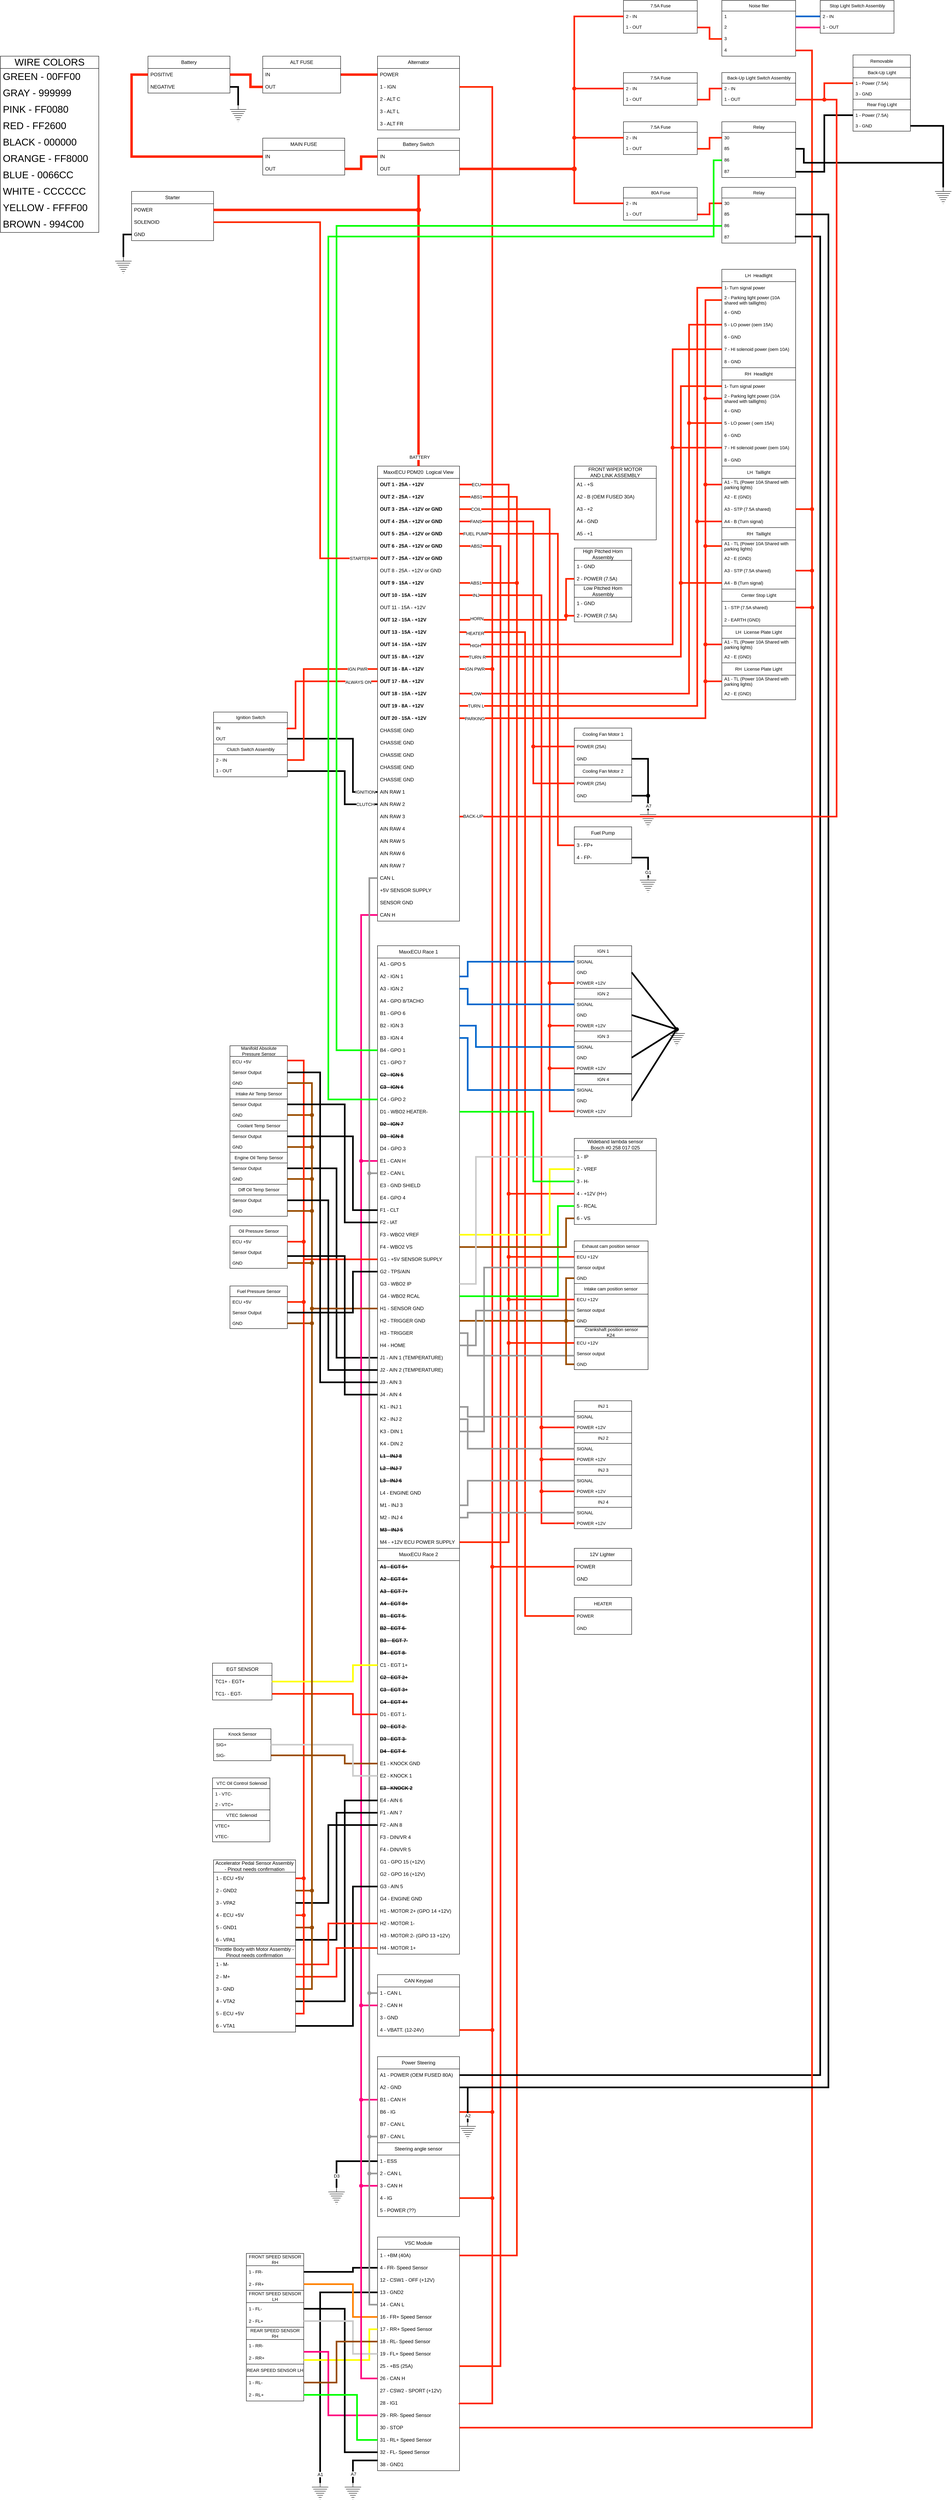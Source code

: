 <mxfile version="21.6.9" type="github">
  <diagram name="MaxxECU Race + PDM20" id="cyoWFu5XKC9JzGLg5dQv">
    <mxGraphModel dx="3235" dy="4638" grid="1" gridSize="10" guides="1" tooltips="1" connect="1" arrows="1" fold="1" page="1" pageScale="1" pageWidth="850" pageHeight="1100" background="none" math="0" shadow="0">
      <root>
        <mxCell id="KuAF3qLeGnJ3oik3mZkw-0" />
        <mxCell id="KuAF3qLeGnJ3oik3mZkw-1" parent="KuAF3qLeGnJ3oik3mZkw-0" />
        <mxCell id="KuAF3qLeGnJ3oik3mZkw-3" value="MaxxECU Race 1" style="swimlane;fontStyle=0;childLayout=stackLayout;horizontal=1;startSize=30;horizontalStack=0;resizeParent=1;resizeParentMax=0;resizeLast=0;collapsible=1;marginBottom=0;whiteSpace=wrap;html=1;movable=1;resizable=1;rotatable=1;deletable=1;editable=1;locked=0;connectable=1;" parent="KuAF3qLeGnJ3oik3mZkw-1" vertex="1">
          <mxGeometry x="80" y="10" width="200" height="1470" as="geometry">
            <mxRectangle x="80" y="10" width="130" height="30" as="alternateBounds" />
          </mxGeometry>
        </mxCell>
        <mxCell id="KuAF3qLeGnJ3oik3mZkw-4" value="A1 - GPO 5" style="text;strokeColor=none;fillColor=none;align=left;verticalAlign=middle;spacingLeft=4;spacingRight=4;overflow=hidden;points=[[0,0.5],[1,0.5]];portConstraint=eastwest;rotatable=0;whiteSpace=wrap;html=1;" parent="KuAF3qLeGnJ3oik3mZkw-3" vertex="1">
          <mxGeometry y="30" width="200" height="30" as="geometry" />
        </mxCell>
        <mxCell id="KuAF3qLeGnJ3oik3mZkw-5" value="A2 - IGN 1" style="text;strokeColor=none;fillColor=none;align=left;verticalAlign=middle;spacingLeft=4;spacingRight=4;overflow=hidden;points=[[0,0.5],[1,0.5]];portConstraint=eastwest;rotatable=0;whiteSpace=wrap;html=1;" parent="KuAF3qLeGnJ3oik3mZkw-3" vertex="1">
          <mxGeometry y="60" width="200" height="30" as="geometry" />
        </mxCell>
        <mxCell id="KuAF3qLeGnJ3oik3mZkw-6" value="A3 - IGN 2" style="text;strokeColor=none;fillColor=none;align=left;verticalAlign=middle;spacingLeft=4;spacingRight=4;overflow=hidden;points=[[0,0.5],[1,0.5]];portConstraint=eastwest;rotatable=0;whiteSpace=wrap;html=1;" parent="KuAF3qLeGnJ3oik3mZkw-3" vertex="1">
          <mxGeometry y="90" width="200" height="30" as="geometry" />
        </mxCell>
        <mxCell id="KuAF3qLeGnJ3oik3mZkw-7" value="A4 - GPO 8/TACHO" style="text;strokeColor=none;fillColor=none;align=left;verticalAlign=middle;spacingLeft=4;spacingRight=4;overflow=hidden;points=[[0,0.5],[1,0.5]];portConstraint=eastwest;rotatable=0;whiteSpace=wrap;html=1;" parent="KuAF3qLeGnJ3oik3mZkw-3" vertex="1">
          <mxGeometry y="120" width="200" height="30" as="geometry" />
        </mxCell>
        <mxCell id="KuAF3qLeGnJ3oik3mZkw-8" value="B1 - GPO 6" style="text;strokeColor=none;fillColor=none;align=left;verticalAlign=middle;spacingLeft=4;spacingRight=4;overflow=hidden;points=[[0,0.5],[1,0.5]];portConstraint=eastwest;rotatable=0;whiteSpace=wrap;html=1;" parent="KuAF3qLeGnJ3oik3mZkw-3" vertex="1">
          <mxGeometry y="150" width="200" height="30" as="geometry" />
        </mxCell>
        <mxCell id="KuAF3qLeGnJ3oik3mZkw-9" value="B2 - IGN 3" style="text;strokeColor=none;fillColor=none;align=left;verticalAlign=middle;spacingLeft=4;spacingRight=4;overflow=hidden;points=[[0,0.5],[1,0.5]];portConstraint=eastwest;rotatable=0;whiteSpace=wrap;html=1;" parent="KuAF3qLeGnJ3oik3mZkw-3" vertex="1">
          <mxGeometry y="180" width="200" height="30" as="geometry" />
        </mxCell>
        <mxCell id="KuAF3qLeGnJ3oik3mZkw-10" value="B3 - IGN 4" style="text;strokeColor=none;fillColor=none;align=left;verticalAlign=middle;spacingLeft=4;spacingRight=4;overflow=hidden;points=[[0,0.5],[1,0.5]];portConstraint=eastwest;rotatable=0;whiteSpace=wrap;html=1;" parent="KuAF3qLeGnJ3oik3mZkw-3" vertex="1">
          <mxGeometry y="210" width="200" height="30" as="geometry" />
        </mxCell>
        <mxCell id="KuAF3qLeGnJ3oik3mZkw-11" value="B4 - GPO 1" style="text;strokeColor=none;fillColor=none;align=left;verticalAlign=middle;spacingLeft=4;spacingRight=4;overflow=hidden;points=[[0,0.5],[1,0.5]];portConstraint=eastwest;rotatable=0;whiteSpace=wrap;html=1;" parent="KuAF3qLeGnJ3oik3mZkw-3" vertex="1">
          <mxGeometry y="240" width="200" height="30" as="geometry" />
        </mxCell>
        <mxCell id="KuAF3qLeGnJ3oik3mZkw-12" value="C1 - GPO 7" style="text;strokeColor=none;fillColor=none;align=left;verticalAlign=middle;spacingLeft=4;spacingRight=4;overflow=hidden;points=[[0,0.5],[1,0.5]];portConstraint=eastwest;rotatable=0;whiteSpace=wrap;html=1;" parent="KuAF3qLeGnJ3oik3mZkw-3" vertex="1">
          <mxGeometry y="270" width="200" height="30" as="geometry" />
        </mxCell>
        <mxCell id="KuAF3qLeGnJ3oik3mZkw-13" value="&lt;b&gt;&lt;strike&gt;C2 - IGN 5&lt;/strike&gt;&lt;/b&gt;" style="text;strokeColor=none;fillColor=none;align=left;verticalAlign=middle;spacingLeft=4;spacingRight=4;overflow=hidden;points=[[0,0.5],[1,0.5]];portConstraint=eastwest;rotatable=0;whiteSpace=wrap;html=1;" parent="KuAF3qLeGnJ3oik3mZkw-3" vertex="1">
          <mxGeometry y="300" width="200" height="30" as="geometry" />
        </mxCell>
        <mxCell id="KuAF3qLeGnJ3oik3mZkw-14" value="&lt;b&gt;&lt;strike&gt;C3 - IGN 6&lt;/strike&gt;&lt;/b&gt;" style="text;strokeColor=none;fillColor=none;align=left;verticalAlign=middle;spacingLeft=4;spacingRight=4;overflow=hidden;points=[[0,0.5],[1,0.5]];portConstraint=eastwest;rotatable=0;whiteSpace=wrap;html=1;" parent="KuAF3qLeGnJ3oik3mZkw-3" vertex="1">
          <mxGeometry y="330" width="200" height="30" as="geometry" />
        </mxCell>
        <mxCell id="KuAF3qLeGnJ3oik3mZkw-15" value="C4 - GPO 2" style="text;strokeColor=none;fillColor=none;align=left;verticalAlign=middle;spacingLeft=4;spacingRight=4;overflow=hidden;points=[[0,0.5],[1,0.5]];portConstraint=eastwest;rotatable=0;whiteSpace=wrap;html=1;" parent="KuAF3qLeGnJ3oik3mZkw-3" vertex="1">
          <mxGeometry y="360" width="200" height="30" as="geometry" />
        </mxCell>
        <mxCell id="KuAF3qLeGnJ3oik3mZkw-16" value="D1 - WBO2 HEATER-" style="text;strokeColor=none;fillColor=none;align=left;verticalAlign=middle;spacingLeft=4;spacingRight=4;overflow=hidden;points=[[0,0.5],[1,0.5]];portConstraint=eastwest;rotatable=0;whiteSpace=wrap;html=1;" parent="KuAF3qLeGnJ3oik3mZkw-3" vertex="1">
          <mxGeometry y="390" width="200" height="30" as="geometry" />
        </mxCell>
        <mxCell id="KuAF3qLeGnJ3oik3mZkw-17" value="&lt;b&gt;&lt;strike&gt;D2 - IGN 7&lt;/strike&gt;&lt;/b&gt;" style="text;strokeColor=none;fillColor=none;align=left;verticalAlign=middle;spacingLeft=4;spacingRight=4;overflow=hidden;points=[[0,0.5],[1,0.5]];portConstraint=eastwest;rotatable=0;whiteSpace=wrap;html=1;" parent="KuAF3qLeGnJ3oik3mZkw-3" vertex="1">
          <mxGeometry y="420" width="200" height="30" as="geometry" />
        </mxCell>
        <mxCell id="KuAF3qLeGnJ3oik3mZkw-18" value="&lt;b&gt;&lt;strike&gt;D3 - IGN 8&lt;/strike&gt;&lt;/b&gt;" style="text;strokeColor=none;fillColor=none;align=left;verticalAlign=middle;spacingLeft=4;spacingRight=4;overflow=hidden;points=[[0,0.5],[1,0.5]];portConstraint=eastwest;rotatable=0;whiteSpace=wrap;html=1;" parent="KuAF3qLeGnJ3oik3mZkw-3" vertex="1">
          <mxGeometry y="450" width="200" height="30" as="geometry" />
        </mxCell>
        <mxCell id="KuAF3qLeGnJ3oik3mZkw-19" value="D4 - GPO 3" style="text;strokeColor=none;fillColor=none;align=left;verticalAlign=middle;spacingLeft=4;spacingRight=4;overflow=hidden;points=[[0,0.5],[1,0.5]];portConstraint=eastwest;rotatable=0;whiteSpace=wrap;html=1;" parent="KuAF3qLeGnJ3oik3mZkw-3" vertex="1">
          <mxGeometry y="480" width="200" height="30" as="geometry" />
        </mxCell>
        <mxCell id="RKD4cbl_TnWUX3K8sFoW-68" style="edgeStyle=orthogonalEdgeStyle;shape=connector;rounded=0;orthogonalLoop=1;jettySize=auto;html=1;labelBackgroundColor=default;strokeColor=#FF0080;strokeWidth=4;fontFamily=Helvetica;fontSize=11;fontColor=default;endArrow=oval;endFill=1;" parent="KuAF3qLeGnJ3oik3mZkw-3" source="KuAF3qLeGnJ3oik3mZkw-20" edge="1">
          <mxGeometry relative="1" as="geometry">
            <mxPoint x="-40" y="525" as="targetPoint" />
          </mxGeometry>
        </mxCell>
        <mxCell id="KuAF3qLeGnJ3oik3mZkw-20" value="E1 - CAN H" style="text;strokeColor=none;fillColor=none;align=left;verticalAlign=middle;spacingLeft=4;spacingRight=4;overflow=hidden;points=[[0,0.5],[1,0.5]];portConstraint=eastwest;rotatable=0;whiteSpace=wrap;html=1;" parent="KuAF3qLeGnJ3oik3mZkw-3" vertex="1">
          <mxGeometry y="510" width="200" height="30" as="geometry" />
        </mxCell>
        <mxCell id="RKD4cbl_TnWUX3K8sFoW-69" style="edgeStyle=orthogonalEdgeStyle;shape=connector;rounded=0;orthogonalLoop=1;jettySize=auto;html=1;labelBackgroundColor=default;strokeColor=#999999;strokeWidth=4;fontFamily=Helvetica;fontSize=11;fontColor=default;endArrow=oval;endFill=1;" parent="KuAF3qLeGnJ3oik3mZkw-3" source="KuAF3qLeGnJ3oik3mZkw-21" edge="1">
          <mxGeometry relative="1" as="geometry">
            <mxPoint x="-20" y="555" as="targetPoint" />
          </mxGeometry>
        </mxCell>
        <mxCell id="KuAF3qLeGnJ3oik3mZkw-21" value="E2 - CAN L" style="text;strokeColor=none;fillColor=none;align=left;verticalAlign=middle;spacingLeft=4;spacingRight=4;overflow=hidden;points=[[0,0.5],[1,0.5]];portConstraint=eastwest;rotatable=0;whiteSpace=wrap;html=1;" parent="KuAF3qLeGnJ3oik3mZkw-3" vertex="1">
          <mxGeometry y="540" width="200" height="30" as="geometry" />
        </mxCell>
        <mxCell id="KuAF3qLeGnJ3oik3mZkw-22" value="E3 - GND SHIELD" style="text;strokeColor=none;fillColor=none;align=left;verticalAlign=middle;spacingLeft=4;spacingRight=4;overflow=hidden;points=[[0,0.5],[1,0.5]];portConstraint=eastwest;rotatable=0;whiteSpace=wrap;html=1;" parent="KuAF3qLeGnJ3oik3mZkw-3" vertex="1">
          <mxGeometry y="570" width="200" height="30" as="geometry" />
        </mxCell>
        <mxCell id="KuAF3qLeGnJ3oik3mZkw-23" value="E4 - GPO 4" style="text;strokeColor=none;fillColor=none;align=left;verticalAlign=middle;spacingLeft=4;spacingRight=4;overflow=hidden;points=[[0,0.5],[1,0.5]];portConstraint=eastwest;rotatable=0;whiteSpace=wrap;html=1;" parent="KuAF3qLeGnJ3oik3mZkw-3" vertex="1">
          <mxGeometry y="600" width="200" height="30" as="geometry" />
        </mxCell>
        <mxCell id="KuAF3qLeGnJ3oik3mZkw-24" value="F1 - CLT" style="text;strokeColor=none;fillColor=none;align=left;verticalAlign=middle;spacingLeft=4;spacingRight=4;overflow=hidden;points=[[0,0.5],[1,0.5]];portConstraint=eastwest;rotatable=0;whiteSpace=wrap;html=1;" parent="KuAF3qLeGnJ3oik3mZkw-3" vertex="1">
          <mxGeometry y="630" width="200" height="30" as="geometry" />
        </mxCell>
        <mxCell id="KuAF3qLeGnJ3oik3mZkw-25" value="F2 - IAT" style="text;strokeColor=none;fillColor=none;align=left;verticalAlign=middle;spacingLeft=4;spacingRight=4;overflow=hidden;points=[[0,0.5],[1,0.5]];portConstraint=eastwest;rotatable=0;whiteSpace=wrap;html=1;" parent="KuAF3qLeGnJ3oik3mZkw-3" vertex="1">
          <mxGeometry y="660" width="200" height="30" as="geometry" />
        </mxCell>
        <mxCell id="KuAF3qLeGnJ3oik3mZkw-26" value="F3 - WBO2 VREF" style="text;strokeColor=none;fillColor=none;align=left;verticalAlign=middle;spacingLeft=4;spacingRight=4;overflow=hidden;points=[[0,0.5],[1,0.5]];portConstraint=eastwest;rotatable=0;whiteSpace=wrap;html=1;" parent="KuAF3qLeGnJ3oik3mZkw-3" vertex="1">
          <mxGeometry y="690" width="200" height="30" as="geometry" />
        </mxCell>
        <mxCell id="KuAF3qLeGnJ3oik3mZkw-27" value="F4 - WBO2 VS" style="text;strokeColor=none;fillColor=none;align=left;verticalAlign=middle;spacingLeft=4;spacingRight=4;overflow=hidden;points=[[0,0.5],[1,0.5]];portConstraint=eastwest;rotatable=0;whiteSpace=wrap;html=1;" parent="KuAF3qLeGnJ3oik3mZkw-3" vertex="1">
          <mxGeometry y="720" width="200" height="30" as="geometry" />
        </mxCell>
        <mxCell id="KuAF3qLeGnJ3oik3mZkw-28" value="G1 - +5V SENSOR SUPPLY" style="text;strokeColor=none;fillColor=none;align=left;verticalAlign=middle;spacingLeft=4;spacingRight=4;overflow=hidden;points=[[0,0.5],[1,0.5]];portConstraint=eastwest;rotatable=0;whiteSpace=wrap;html=1;" parent="KuAF3qLeGnJ3oik3mZkw-3" vertex="1">
          <mxGeometry y="750" width="200" height="30" as="geometry" />
        </mxCell>
        <mxCell id="KuAF3qLeGnJ3oik3mZkw-29" value="G2 - TPS/AIN" style="text;strokeColor=none;fillColor=none;align=left;verticalAlign=middle;spacingLeft=4;spacingRight=4;overflow=hidden;points=[[0,0.5],[1,0.5]];portConstraint=eastwest;rotatable=0;whiteSpace=wrap;html=1;" parent="KuAF3qLeGnJ3oik3mZkw-3" vertex="1">
          <mxGeometry y="780" width="200" height="30" as="geometry" />
        </mxCell>
        <mxCell id="KuAF3qLeGnJ3oik3mZkw-30" value="G3 - WBO2 IP" style="text;strokeColor=none;fillColor=none;align=left;verticalAlign=middle;spacingLeft=4;spacingRight=4;overflow=hidden;points=[[0,0.5],[1,0.5]];portConstraint=eastwest;rotatable=0;whiteSpace=wrap;html=1;" parent="KuAF3qLeGnJ3oik3mZkw-3" vertex="1">
          <mxGeometry y="810" width="200" height="30" as="geometry" />
        </mxCell>
        <mxCell id="KuAF3qLeGnJ3oik3mZkw-31" value="G4 - WBO2 RCAL" style="text;strokeColor=none;fillColor=none;align=left;verticalAlign=middle;spacingLeft=4;spacingRight=4;overflow=hidden;points=[[0,0.5],[1,0.5]];portConstraint=eastwest;rotatable=0;whiteSpace=wrap;html=1;" parent="KuAF3qLeGnJ3oik3mZkw-3" vertex="1">
          <mxGeometry y="840" width="200" height="30" as="geometry" />
        </mxCell>
        <mxCell id="KuAF3qLeGnJ3oik3mZkw-32" value="H1 - SENSOR GND" style="text;strokeColor=none;fillColor=none;align=left;verticalAlign=middle;spacingLeft=4;spacingRight=4;overflow=hidden;points=[[0,0.5],[1,0.5]];portConstraint=eastwest;rotatable=0;whiteSpace=wrap;html=1;" parent="KuAF3qLeGnJ3oik3mZkw-3" vertex="1">
          <mxGeometry y="870" width="200" height="30" as="geometry" />
        </mxCell>
        <mxCell id="tCyHvFF-aDiyl7t1xYsx-5" style="edgeStyle=orthogonalEdgeStyle;shape=connector;rounded=0;orthogonalLoop=1;jettySize=auto;html=1;labelBackgroundColor=default;strokeColor=#994C00;strokeWidth=4;fontFamily=Helvetica;fontSize=11;fontColor=default;endArrow=oval;endFill=1;" parent="KuAF3qLeGnJ3oik3mZkw-3" source="KuAF3qLeGnJ3oik3mZkw-33" edge="1">
          <mxGeometry relative="1" as="geometry">
            <mxPoint x="460" y="915" as="targetPoint" />
          </mxGeometry>
        </mxCell>
        <mxCell id="KuAF3qLeGnJ3oik3mZkw-33" value="H2 - TRIGGER GND" style="text;strokeColor=none;fillColor=none;align=left;verticalAlign=middle;spacingLeft=4;spacingRight=4;overflow=hidden;points=[[0,0.5],[1,0.5]];portConstraint=eastwest;rotatable=0;whiteSpace=wrap;html=1;" parent="KuAF3qLeGnJ3oik3mZkw-3" vertex="1">
          <mxGeometry y="900" width="200" height="30" as="geometry" />
        </mxCell>
        <mxCell id="KuAF3qLeGnJ3oik3mZkw-34" value="H3 - TRIGGER" style="text;strokeColor=none;fillColor=none;align=left;verticalAlign=middle;spacingLeft=4;spacingRight=4;overflow=hidden;points=[[0,0.5],[1,0.5]];portConstraint=eastwest;rotatable=0;whiteSpace=wrap;html=1;" parent="KuAF3qLeGnJ3oik3mZkw-3" vertex="1">
          <mxGeometry y="930" width="200" height="30" as="geometry" />
        </mxCell>
        <mxCell id="KuAF3qLeGnJ3oik3mZkw-35" value="H4 - HOME" style="text;strokeColor=none;fillColor=none;align=left;verticalAlign=middle;spacingLeft=4;spacingRight=4;overflow=hidden;points=[[0,0.5],[1,0.5]];portConstraint=eastwest;rotatable=0;whiteSpace=wrap;html=1;" parent="KuAF3qLeGnJ3oik3mZkw-3" vertex="1">
          <mxGeometry y="960" width="200" height="30" as="geometry" />
        </mxCell>
        <mxCell id="KuAF3qLeGnJ3oik3mZkw-36" value="J1 - AIN 1 (TEMPERATURE)" style="text;strokeColor=none;fillColor=none;align=left;verticalAlign=middle;spacingLeft=4;spacingRight=4;overflow=hidden;points=[[0,0.5],[1,0.5]];portConstraint=eastwest;rotatable=0;whiteSpace=wrap;html=1;" parent="KuAF3qLeGnJ3oik3mZkw-3" vertex="1">
          <mxGeometry y="990" width="200" height="30" as="geometry" />
        </mxCell>
        <mxCell id="KuAF3qLeGnJ3oik3mZkw-37" value="J2 - AIN 2 (TEMPERATURE)" style="text;strokeColor=none;fillColor=none;align=left;verticalAlign=middle;spacingLeft=4;spacingRight=4;overflow=hidden;points=[[0,0.5],[1,0.5]];portConstraint=eastwest;rotatable=0;whiteSpace=wrap;html=1;" parent="KuAF3qLeGnJ3oik3mZkw-3" vertex="1">
          <mxGeometry y="1020" width="200" height="30" as="geometry" />
        </mxCell>
        <mxCell id="KuAF3qLeGnJ3oik3mZkw-38" value="J3 - AIN 3" style="text;strokeColor=none;fillColor=none;align=left;verticalAlign=middle;spacingLeft=4;spacingRight=4;overflow=hidden;points=[[0,0.5],[1,0.5]];portConstraint=eastwest;rotatable=0;whiteSpace=wrap;html=1;" parent="KuAF3qLeGnJ3oik3mZkw-3" vertex="1">
          <mxGeometry y="1050" width="200" height="30" as="geometry" />
        </mxCell>
        <mxCell id="KuAF3qLeGnJ3oik3mZkw-39" value="J4 - AIN 4" style="text;strokeColor=none;fillColor=none;align=left;verticalAlign=middle;spacingLeft=4;spacingRight=4;overflow=hidden;points=[[0,0.5],[1,0.5]];portConstraint=eastwest;rotatable=0;whiteSpace=wrap;html=1;" parent="KuAF3qLeGnJ3oik3mZkw-3" vertex="1">
          <mxGeometry y="1080" width="200" height="30" as="geometry" />
        </mxCell>
        <mxCell id="KuAF3qLeGnJ3oik3mZkw-40" value="K1 - INJ 1" style="text;strokeColor=none;fillColor=none;align=left;verticalAlign=middle;spacingLeft=4;spacingRight=4;overflow=hidden;points=[[0,0.5],[1,0.5]];portConstraint=eastwest;rotatable=0;whiteSpace=wrap;html=1;" parent="KuAF3qLeGnJ3oik3mZkw-3" vertex="1">
          <mxGeometry y="1110" width="200" height="30" as="geometry" />
        </mxCell>
        <mxCell id="KuAF3qLeGnJ3oik3mZkw-41" value="K2 - INJ 2" style="text;strokeColor=none;fillColor=none;align=left;verticalAlign=middle;spacingLeft=4;spacingRight=4;overflow=hidden;points=[[0,0.5],[1,0.5]];portConstraint=eastwest;rotatable=0;whiteSpace=wrap;html=1;" parent="KuAF3qLeGnJ3oik3mZkw-3" vertex="1">
          <mxGeometry y="1140" width="200" height="30" as="geometry" />
        </mxCell>
        <mxCell id="KuAF3qLeGnJ3oik3mZkw-42" value="K3 - DIN 1" style="text;strokeColor=none;fillColor=none;align=left;verticalAlign=middle;spacingLeft=4;spacingRight=4;overflow=hidden;points=[[0,0.5],[1,0.5]];portConstraint=eastwest;rotatable=0;whiteSpace=wrap;html=1;" parent="KuAF3qLeGnJ3oik3mZkw-3" vertex="1">
          <mxGeometry y="1170" width="200" height="30" as="geometry" />
        </mxCell>
        <mxCell id="KuAF3qLeGnJ3oik3mZkw-43" value="K4 - DIN 2" style="text;strokeColor=none;fillColor=none;align=left;verticalAlign=middle;spacingLeft=4;spacingRight=4;overflow=hidden;points=[[0,0.5],[1,0.5]];portConstraint=eastwest;rotatable=0;whiteSpace=wrap;html=1;" parent="KuAF3qLeGnJ3oik3mZkw-3" vertex="1">
          <mxGeometry y="1200" width="200" height="30" as="geometry" />
        </mxCell>
        <mxCell id="KuAF3qLeGnJ3oik3mZkw-44" value="&lt;b&gt;&lt;strike&gt;L1 - INJ 8&lt;/strike&gt;&lt;/b&gt;" style="text;strokeColor=none;fillColor=none;align=left;verticalAlign=middle;spacingLeft=4;spacingRight=4;overflow=hidden;points=[[0,0.5],[1,0.5]];portConstraint=eastwest;rotatable=0;whiteSpace=wrap;html=1;" parent="KuAF3qLeGnJ3oik3mZkw-3" vertex="1">
          <mxGeometry y="1230" width="200" height="30" as="geometry" />
        </mxCell>
        <mxCell id="KuAF3qLeGnJ3oik3mZkw-45" value="&lt;b&gt;&lt;strike&gt;L2 - INJ 7&lt;/strike&gt;&lt;/b&gt;" style="text;strokeColor=none;fillColor=none;align=left;verticalAlign=middle;spacingLeft=4;spacingRight=4;overflow=hidden;points=[[0,0.5],[1,0.5]];portConstraint=eastwest;rotatable=0;whiteSpace=wrap;html=1;" parent="KuAF3qLeGnJ3oik3mZkw-3" vertex="1">
          <mxGeometry y="1260" width="200" height="30" as="geometry" />
        </mxCell>
        <mxCell id="KuAF3qLeGnJ3oik3mZkw-46" value="&lt;b&gt;&lt;strike&gt;L3 - INJ 6&lt;/strike&gt;&lt;/b&gt;" style="text;strokeColor=none;fillColor=none;align=left;verticalAlign=middle;spacingLeft=4;spacingRight=4;overflow=hidden;points=[[0,0.5],[1,0.5]];portConstraint=eastwest;rotatable=0;whiteSpace=wrap;html=1;" parent="KuAF3qLeGnJ3oik3mZkw-3" vertex="1">
          <mxGeometry y="1290" width="200" height="30" as="geometry" />
        </mxCell>
        <mxCell id="KuAF3qLeGnJ3oik3mZkw-47" value="L4 - ENGINE GND" style="text;strokeColor=none;fillColor=none;align=left;verticalAlign=middle;spacingLeft=4;spacingRight=4;overflow=hidden;points=[[0,0.5],[1,0.5]];portConstraint=eastwest;rotatable=0;whiteSpace=wrap;html=1;" parent="KuAF3qLeGnJ3oik3mZkw-3" vertex="1">
          <mxGeometry y="1320" width="200" height="30" as="geometry" />
        </mxCell>
        <mxCell id="KuAF3qLeGnJ3oik3mZkw-48" value="M1 - INJ 3" style="text;strokeColor=none;fillColor=none;align=left;verticalAlign=middle;spacingLeft=4;spacingRight=4;overflow=hidden;points=[[0,0.5],[1,0.5]];portConstraint=eastwest;rotatable=0;whiteSpace=wrap;html=1;" parent="KuAF3qLeGnJ3oik3mZkw-3" vertex="1">
          <mxGeometry y="1350" width="200" height="30" as="geometry" />
        </mxCell>
        <mxCell id="KuAF3qLeGnJ3oik3mZkw-49" value="M2 - INJ 4" style="text;strokeColor=none;fillColor=none;align=left;verticalAlign=middle;spacingLeft=4;spacingRight=4;overflow=hidden;points=[[0,0.5],[1,0.5]];portConstraint=eastwest;rotatable=0;whiteSpace=wrap;html=1;" parent="KuAF3qLeGnJ3oik3mZkw-3" vertex="1">
          <mxGeometry y="1380" width="200" height="30" as="geometry" />
        </mxCell>
        <mxCell id="KuAF3qLeGnJ3oik3mZkw-50" value="&lt;span style=&quot;font-style: normal;&quot;&gt;&lt;strike&gt;&lt;b&gt;M3 - INJ 5&lt;/b&gt;&lt;/strike&gt;&lt;/span&gt;" style="text;strokeColor=none;fillColor=none;align=left;verticalAlign=middle;spacingLeft=4;spacingRight=4;overflow=hidden;points=[[0,0.5],[1,0.5]];portConstraint=eastwest;rotatable=0;whiteSpace=wrap;html=1;fontStyle=2" parent="KuAF3qLeGnJ3oik3mZkw-3" vertex="1">
          <mxGeometry y="1410" width="200" height="30" as="geometry" />
        </mxCell>
        <mxCell id="KuAF3qLeGnJ3oik3mZkw-51" value="M4 - +12V ECU POWER SUPPLY" style="text;strokeColor=none;fillColor=none;align=left;verticalAlign=middle;spacingLeft=4;spacingRight=4;overflow=hidden;points=[[0,0.5],[1,0.5]];portConstraint=eastwest;rotatable=0;whiteSpace=wrap;html=1;" parent="KuAF3qLeGnJ3oik3mZkw-3" vertex="1">
          <mxGeometry y="1440" width="200" height="30" as="geometry" />
        </mxCell>
        <mxCell id="KuAF3qLeGnJ3oik3mZkw-114" value="CAN Keypad" style="swimlane;fontStyle=0;childLayout=stackLayout;horizontal=1;startSize=30;horizontalStack=0;resizeParent=1;resizeParentMax=0;resizeLast=0;collapsible=1;marginBottom=0;whiteSpace=wrap;html=1;" parent="KuAF3qLeGnJ3oik3mZkw-1" vertex="1">
          <mxGeometry x="80" y="2520" width="200" height="150" as="geometry" />
        </mxCell>
        <mxCell id="RKD4cbl_TnWUX3K8sFoW-21" style="edgeStyle=orthogonalEdgeStyle;shape=connector;rounded=0;orthogonalLoop=1;jettySize=auto;html=1;labelBackgroundColor=default;strokeColor=#999999;strokeWidth=4;fontFamily=Helvetica;fontSize=11;fontColor=default;endArrow=oval;endFill=1;" parent="KuAF3qLeGnJ3oik3mZkw-114" source="KuAF3qLeGnJ3oik3mZkw-116" edge="1">
          <mxGeometry relative="1" as="geometry">
            <mxPoint x="-20" y="45" as="targetPoint" />
          </mxGeometry>
        </mxCell>
        <mxCell id="KuAF3qLeGnJ3oik3mZkw-116" value="1 - CAN L" style="text;strokeColor=none;fillColor=none;align=left;verticalAlign=middle;spacingLeft=4;spacingRight=4;overflow=hidden;points=[[0,0.5],[1,0.5]];portConstraint=eastwest;rotatable=0;whiteSpace=wrap;html=1;" parent="KuAF3qLeGnJ3oik3mZkw-114" vertex="1">
          <mxGeometry y="30" width="200" height="30" as="geometry" />
        </mxCell>
        <mxCell id="RKD4cbl_TnWUX3K8sFoW-15" style="edgeStyle=orthogonalEdgeStyle;shape=connector;rounded=0;orthogonalLoop=1;jettySize=auto;html=1;labelBackgroundColor=default;strokeColor=#FF0080;strokeWidth=4;fontFamily=Helvetica;fontSize=11;fontColor=default;endArrow=oval;endFill=1;" parent="KuAF3qLeGnJ3oik3mZkw-114" source="KuAF3qLeGnJ3oik3mZkw-118" edge="1">
          <mxGeometry relative="1" as="geometry">
            <mxPoint x="-40" y="75" as="targetPoint" />
          </mxGeometry>
        </mxCell>
        <mxCell id="KuAF3qLeGnJ3oik3mZkw-118" value="2 - CAN H" style="text;strokeColor=none;fillColor=none;align=left;verticalAlign=middle;spacingLeft=4;spacingRight=4;overflow=hidden;points=[[0,0.5],[1,0.5]];portConstraint=eastwest;rotatable=0;whiteSpace=wrap;html=1;" parent="KuAF3qLeGnJ3oik3mZkw-114" vertex="1">
          <mxGeometry y="60" width="200" height="30" as="geometry" />
        </mxCell>
        <mxCell id="KuAF3qLeGnJ3oik3mZkw-119" value="3 - GND" style="text;strokeColor=none;fillColor=none;align=left;verticalAlign=middle;spacingLeft=4;spacingRight=4;overflow=hidden;points=[[0,0.5],[1,0.5]];portConstraint=eastwest;rotatable=0;whiteSpace=wrap;html=1;" parent="KuAF3qLeGnJ3oik3mZkw-114" vertex="1">
          <mxGeometry y="90" width="200" height="30" as="geometry" />
        </mxCell>
        <mxCell id="RKD4cbl_TnWUX3K8sFoW-107" style="edgeStyle=orthogonalEdgeStyle;shape=connector;rounded=0;orthogonalLoop=1;jettySize=auto;html=1;labelBackgroundColor=default;strokeColor=#FF2600;strokeWidth=4;fontFamily=Helvetica;fontSize=11;fontColor=default;endArrow=oval;endFill=1;" parent="KuAF3qLeGnJ3oik3mZkw-114" source="KuAF3qLeGnJ3oik3mZkw-121" edge="1">
          <mxGeometry relative="1" as="geometry">
            <mxPoint x="280" y="135" as="targetPoint" />
          </mxGeometry>
        </mxCell>
        <mxCell id="KuAF3qLeGnJ3oik3mZkw-121" value="4 - VBATT. (12-24V)" style="text;strokeColor=none;fillColor=none;align=left;verticalAlign=middle;spacingLeft=4;spacingRight=4;overflow=hidden;points=[[0,0.5],[1,0.5]];portConstraint=eastwest;rotatable=0;whiteSpace=wrap;html=1;" parent="KuAF3qLeGnJ3oik3mZkw-114" vertex="1">
          <mxGeometry y="120" width="200" height="30" as="geometry" />
        </mxCell>
        <mxCell id="KuAF3qLeGnJ3oik3mZkw-122" value="Power Steering" style="swimlane;fontStyle=0;childLayout=stackLayout;horizontal=1;startSize=30;horizontalStack=0;resizeParent=1;resizeParentMax=0;resizeLast=0;collapsible=1;marginBottom=0;whiteSpace=wrap;html=1;" parent="KuAF3qLeGnJ3oik3mZkw-1" vertex="1">
          <mxGeometry x="80" y="2720" width="200" height="210" as="geometry" />
        </mxCell>
        <mxCell id="KuAF3qLeGnJ3oik3mZkw-123" value="A1 - POWER (OEM FUSED 80A)" style="text;strokeColor=none;fillColor=none;align=left;verticalAlign=middle;spacingLeft=4;spacingRight=4;overflow=hidden;points=[[0,0.5],[1,0.5]];portConstraint=eastwest;rotatable=0;whiteSpace=wrap;html=1;" parent="KuAF3qLeGnJ3oik3mZkw-122" vertex="1">
          <mxGeometry y="30" width="200" height="30" as="geometry" />
        </mxCell>
        <mxCell id="KuAF3qLeGnJ3oik3mZkw-124" value="A2 - GND" style="text;strokeColor=none;fillColor=none;align=left;verticalAlign=middle;spacingLeft=4;spacingRight=4;overflow=hidden;points=[[0,0.5],[1,0.5]];portConstraint=eastwest;rotatable=0;whiteSpace=wrap;html=1;" parent="KuAF3qLeGnJ3oik3mZkw-122" vertex="1">
          <mxGeometry y="60" width="200" height="30" as="geometry" />
        </mxCell>
        <mxCell id="RKD4cbl_TnWUX3K8sFoW-14" style="edgeStyle=orthogonalEdgeStyle;shape=connector;rounded=0;orthogonalLoop=1;jettySize=auto;html=1;labelBackgroundColor=default;strokeColor=#FF0080;strokeWidth=4;fontFamily=Helvetica;fontSize=11;fontColor=default;endArrow=oval;endFill=1;" parent="KuAF3qLeGnJ3oik3mZkw-122" source="KuAF3qLeGnJ3oik3mZkw-126" edge="1">
          <mxGeometry relative="1" as="geometry">
            <mxPoint x="-40" y="105" as="targetPoint" />
          </mxGeometry>
        </mxCell>
        <mxCell id="KuAF3qLeGnJ3oik3mZkw-126" value="B1 - CAN H" style="text;strokeColor=none;fillColor=none;align=left;verticalAlign=middle;spacingLeft=4;spacingRight=4;overflow=hidden;points=[[0,0.5],[1,0.5]];portConstraint=eastwest;rotatable=0;whiteSpace=wrap;html=1;" parent="KuAF3qLeGnJ3oik3mZkw-122" vertex="1">
          <mxGeometry y="90" width="200" height="30" as="geometry" />
        </mxCell>
        <mxCell id="RKD4cbl_TnWUX3K8sFoW-106" style="edgeStyle=orthogonalEdgeStyle;shape=connector;rounded=0;orthogonalLoop=1;jettySize=auto;html=1;labelBackgroundColor=default;strokeColor=#FF2600;strokeWidth=4;fontFamily=Helvetica;fontSize=11;fontColor=default;endArrow=oval;endFill=1;" parent="KuAF3qLeGnJ3oik3mZkw-122" source="KuAF3qLeGnJ3oik3mZkw-127" edge="1">
          <mxGeometry relative="1" as="geometry">
            <mxPoint x="280" y="135" as="targetPoint" />
          </mxGeometry>
        </mxCell>
        <mxCell id="KuAF3qLeGnJ3oik3mZkw-127" value="B6 - IG" style="text;strokeColor=none;fillColor=none;align=left;verticalAlign=middle;spacingLeft=4;spacingRight=4;overflow=hidden;points=[[0,0.5],[1,0.5]];portConstraint=eastwest;rotatable=0;whiteSpace=wrap;html=1;" parent="KuAF3qLeGnJ3oik3mZkw-122" vertex="1">
          <mxGeometry y="120" width="200" height="30" as="geometry" />
        </mxCell>
        <mxCell id="RKD4cbl_TnWUX3K8sFoW-16" style="edgeStyle=orthogonalEdgeStyle;shape=connector;rounded=0;orthogonalLoop=1;jettySize=auto;html=1;labelBackgroundColor=default;strokeColor=#999999;strokeWidth=4;fontFamily=Helvetica;fontSize=11;fontColor=default;endArrow=none;endFill=0;startArrow=oval;startFill=1;entryX=0;entryY=0.5;entryDx=0;entryDy=0;" parent="KuAF3qLeGnJ3oik3mZkw-122" target="RKD4cbl_TnWUX3K8sFoW-19" edge="1">
          <mxGeometry relative="1" as="geometry">
            <mxPoint x="-20" y="165" as="targetPoint" />
            <mxPoint x="-20" y="195" as="sourcePoint" />
          </mxGeometry>
        </mxCell>
        <mxCell id="RKD4cbl_TnWUX3K8sFoW-20" value="B7 - CAN L" style="text;strokeColor=none;fillColor=none;align=left;verticalAlign=middle;spacingLeft=4;spacingRight=4;overflow=hidden;points=[[0,0.5],[1,0.5]];portConstraint=eastwest;rotatable=0;whiteSpace=wrap;html=1;" parent="KuAF3qLeGnJ3oik3mZkw-122" vertex="1">
          <mxGeometry y="150" width="200" height="30" as="geometry" />
        </mxCell>
        <mxCell id="RKD4cbl_TnWUX3K8sFoW-19" value="B7 - CAN L" style="text;strokeColor=none;fillColor=none;align=left;verticalAlign=middle;spacingLeft=4;spacingRight=4;overflow=hidden;points=[[0,0.5],[1,0.5]];portConstraint=eastwest;rotatable=0;whiteSpace=wrap;html=1;" parent="KuAF3qLeGnJ3oik3mZkw-122" vertex="1">
          <mxGeometry y="180" width="200" height="30" as="geometry" />
        </mxCell>
        <mxCell id="KuAF3qLeGnJ3oik3mZkw-130" value="MaxxECU PDM20 &amp;nbsp;Logical View" style="swimlane;fontStyle=0;childLayout=stackLayout;horizontal=1;startSize=30;horizontalStack=0;resizeParent=1;resizeParentMax=0;resizeLast=0;collapsible=1;marginBottom=0;whiteSpace=wrap;html=1;" parent="KuAF3qLeGnJ3oik3mZkw-1" vertex="1">
          <mxGeometry x="80" y="-1160" width="200" height="1110" as="geometry" />
        </mxCell>
        <mxCell id="KuAF3qLeGnJ3oik3mZkw-131" value="&lt;b&gt;OUT 1 - 25A - +12V&lt;/b&gt;" style="text;strokeColor=none;fillColor=none;align=left;verticalAlign=middle;spacingLeft=4;spacingRight=4;overflow=hidden;points=[[0,0.5],[1,0.5]];portConstraint=eastwest;rotatable=0;whiteSpace=wrap;html=1;" parent="KuAF3qLeGnJ3oik3mZkw-130" vertex="1">
          <mxGeometry y="30" width="200" height="30" as="geometry" />
        </mxCell>
        <mxCell id="KuAF3qLeGnJ3oik3mZkw-132" value="&lt;b&gt;OUT 2 - 25A - +12V&lt;/b&gt;" style="text;strokeColor=none;fillColor=none;align=left;verticalAlign=middle;spacingLeft=4;spacingRight=4;overflow=hidden;points=[[0,0.5],[1,0.5]];portConstraint=eastwest;rotatable=0;whiteSpace=wrap;html=1;" parent="KuAF3qLeGnJ3oik3mZkw-130" vertex="1">
          <mxGeometry y="60" width="200" height="30" as="geometry" />
        </mxCell>
        <mxCell id="KuAF3qLeGnJ3oik3mZkw-133" value="&lt;b&gt;OUT 3 - 25A - +12V or GND&lt;/b&gt;" style="text;strokeColor=none;fillColor=none;align=left;verticalAlign=middle;spacingLeft=4;spacingRight=4;overflow=hidden;points=[[0,0.5],[1,0.5]];portConstraint=eastwest;rotatable=0;whiteSpace=wrap;html=1;" parent="KuAF3qLeGnJ3oik3mZkw-130" vertex="1">
          <mxGeometry y="90" width="200" height="30" as="geometry" />
        </mxCell>
        <mxCell id="KuAF3qLeGnJ3oik3mZkw-134" value="&lt;b&gt;OUT 4 - 25A - +12V or GND&lt;/b&gt;" style="text;strokeColor=none;fillColor=none;align=left;verticalAlign=middle;spacingLeft=4;spacingRight=4;overflow=hidden;points=[[0,0.5],[1,0.5]];portConstraint=eastwest;rotatable=0;whiteSpace=wrap;html=1;" parent="KuAF3qLeGnJ3oik3mZkw-130" vertex="1">
          <mxGeometry y="120" width="200" height="30" as="geometry" />
        </mxCell>
        <mxCell id="KuAF3qLeGnJ3oik3mZkw-135" value="&lt;b&gt;OUT 5 - 25A - +12V or GND&lt;/b&gt;" style="text;strokeColor=none;fillColor=none;align=left;verticalAlign=middle;spacingLeft=4;spacingRight=4;overflow=hidden;points=[[0,0.5],[1,0.5]];portConstraint=eastwest;rotatable=0;whiteSpace=wrap;html=1;" parent="KuAF3qLeGnJ3oik3mZkw-130" vertex="1">
          <mxGeometry y="150" width="200" height="30" as="geometry" />
        </mxCell>
        <mxCell id="KuAF3qLeGnJ3oik3mZkw-136" value="&lt;b&gt;OUT 6 - 25A - +12V or GND&lt;/b&gt;" style="text;strokeColor=none;fillColor=none;align=left;verticalAlign=middle;spacingLeft=4;spacingRight=4;overflow=hidden;points=[[0,0.5],[1,0.5]];portConstraint=eastwest;rotatable=0;whiteSpace=wrap;html=1;" parent="KuAF3qLeGnJ3oik3mZkw-130" vertex="1">
          <mxGeometry y="180" width="200" height="30" as="geometry" />
        </mxCell>
        <mxCell id="KuAF3qLeGnJ3oik3mZkw-137" value="&lt;b&gt;OUT 7 - 25A - +12V or GND&lt;/b&gt;" style="text;strokeColor=none;fillColor=none;align=left;verticalAlign=middle;spacingLeft=4;spacingRight=4;overflow=hidden;points=[[0,0.5],[1,0.5]];portConstraint=eastwest;rotatable=0;whiteSpace=wrap;html=1;" parent="KuAF3qLeGnJ3oik3mZkw-130" vertex="1">
          <mxGeometry y="210" width="200" height="30" as="geometry" />
        </mxCell>
        <mxCell id="KuAF3qLeGnJ3oik3mZkw-138" value="OUT 8 - 25A - +12V or GND" style="text;strokeColor=none;fillColor=none;align=left;verticalAlign=middle;spacingLeft=4;spacingRight=4;overflow=hidden;points=[[0,0.5],[1,0.5]];portConstraint=eastwest;rotatable=0;whiteSpace=wrap;html=1;" parent="KuAF3qLeGnJ3oik3mZkw-130" vertex="1">
          <mxGeometry y="240" width="200" height="30" as="geometry" />
        </mxCell>
        <mxCell id="RKD4cbl_TnWUX3K8sFoW-100" style="edgeStyle=orthogonalEdgeStyle;shape=connector;rounded=0;orthogonalLoop=1;jettySize=auto;html=1;labelBackgroundColor=default;strokeColor=#FF2600;strokeWidth=4;fontFamily=Helvetica;fontSize=11;fontColor=default;endArrow=oval;endFill=1;" parent="KuAF3qLeGnJ3oik3mZkw-130" source="KuAF3qLeGnJ3oik3mZkw-141" edge="1">
          <mxGeometry relative="1" as="geometry">
            <mxPoint x="340" y="285" as="targetPoint" />
          </mxGeometry>
        </mxCell>
        <mxCell id="RKD4cbl_TnWUX3K8sFoW-102" value="ABS1" style="edgeLabel;html=1;align=center;verticalAlign=middle;resizable=0;points=[];fontSize=11;fontFamily=Helvetica;fontColor=default;" parent="RKD4cbl_TnWUX3K8sFoW-100" vertex="1" connectable="0">
          <mxGeometry x="-0.27" y="1" relative="1" as="geometry">
            <mxPoint x="-12" y="1" as="offset" />
          </mxGeometry>
        </mxCell>
        <mxCell id="KuAF3qLeGnJ3oik3mZkw-141" value="&lt;b&gt;OUT 9 - 15A - +12V&lt;/b&gt;" style="text;strokeColor=none;fillColor=none;align=left;verticalAlign=middle;spacingLeft=4;spacingRight=4;overflow=hidden;points=[[0,0.5],[1,0.5]];portConstraint=eastwest;rotatable=0;whiteSpace=wrap;html=1;" parent="KuAF3qLeGnJ3oik3mZkw-130" vertex="1">
          <mxGeometry y="270" width="200" height="30" as="geometry" />
        </mxCell>
        <mxCell id="KuAF3qLeGnJ3oik3mZkw-142" value="&lt;b&gt;OUT 10 - 15A - +12V&lt;/b&gt;" style="text;strokeColor=none;fillColor=none;align=left;verticalAlign=middle;spacingLeft=4;spacingRight=4;overflow=hidden;points=[[0,0.5],[1,0.5]];portConstraint=eastwest;rotatable=0;whiteSpace=wrap;html=1;" parent="KuAF3qLeGnJ3oik3mZkw-130" vertex="1">
          <mxGeometry y="300" width="200" height="30" as="geometry" />
        </mxCell>
        <mxCell id="KuAF3qLeGnJ3oik3mZkw-145" value="OUT 11 - 15A - +12V" style="text;strokeColor=none;fillColor=none;align=left;verticalAlign=middle;spacingLeft=4;spacingRight=4;overflow=hidden;points=[[0,0.5],[1,0.5]];portConstraint=eastwest;rotatable=0;whiteSpace=wrap;html=1;" parent="KuAF3qLeGnJ3oik3mZkw-130" vertex="1">
          <mxGeometry y="330" width="200" height="30" as="geometry" />
        </mxCell>
        <mxCell id="KuAF3qLeGnJ3oik3mZkw-146" value="&lt;b&gt;OUT 12 - 15A - +12V&lt;/b&gt;" style="text;strokeColor=none;fillColor=none;align=left;verticalAlign=middle;spacingLeft=4;spacingRight=4;overflow=hidden;points=[[0,0.5],[1,0.5]];portConstraint=eastwest;rotatable=0;whiteSpace=wrap;html=1;" parent="KuAF3qLeGnJ3oik3mZkw-130" vertex="1">
          <mxGeometry y="360" width="200" height="30" as="geometry" />
        </mxCell>
        <mxCell id="KuAF3qLeGnJ3oik3mZkw-147" value="&lt;b&gt;OUT 13 - 15A - +12V&lt;/b&gt;" style="text;strokeColor=none;fillColor=none;align=left;verticalAlign=middle;spacingLeft=4;spacingRight=4;overflow=hidden;points=[[0,0.5],[1,0.5]];portConstraint=eastwest;rotatable=0;whiteSpace=wrap;html=1;" parent="KuAF3qLeGnJ3oik3mZkw-130" vertex="1">
          <mxGeometry y="390" width="200" height="30" as="geometry" />
        </mxCell>
        <mxCell id="KuAF3qLeGnJ3oik3mZkw-148" value="&lt;b&gt;OUT 14 - 15A - +12V&lt;/b&gt;" style="text;strokeColor=none;fillColor=none;align=left;verticalAlign=middle;spacingLeft=4;spacingRight=4;overflow=hidden;points=[[0,0.5],[1,0.5]];portConstraint=eastwest;rotatable=0;whiteSpace=wrap;html=1;" parent="KuAF3qLeGnJ3oik3mZkw-130" vertex="1">
          <mxGeometry y="420" width="200" height="30" as="geometry" />
        </mxCell>
        <mxCell id="KuAF3qLeGnJ3oik3mZkw-149" value="&lt;b&gt;OUT 15 - 8A - +12V&lt;/b&gt;" style="text;strokeColor=none;fillColor=none;align=left;verticalAlign=middle;spacingLeft=4;spacingRight=4;overflow=hidden;points=[[0,0.5],[1,0.5]];portConstraint=eastwest;rotatable=0;whiteSpace=wrap;html=1;" parent="KuAF3qLeGnJ3oik3mZkw-130" vertex="1">
          <mxGeometry y="450" width="200" height="30" as="geometry" />
        </mxCell>
        <mxCell id="RKD4cbl_TnWUX3K8sFoW-209" style="edgeStyle=orthogonalEdgeStyle;shape=connector;rounded=0;orthogonalLoop=1;jettySize=auto;html=1;labelBackgroundColor=default;strokeColor=#FF2600;strokeWidth=4;fontFamily=Helvetica;fontSize=11;fontColor=default;endArrow=oval;endFill=1;" parent="KuAF3qLeGnJ3oik3mZkw-130" source="KuAF3qLeGnJ3oik3mZkw-150" edge="1">
          <mxGeometry relative="1" as="geometry">
            <mxPoint x="280" y="495" as="targetPoint" />
          </mxGeometry>
        </mxCell>
        <mxCell id="RKD4cbl_TnWUX3K8sFoW-210" value="IGN PWR" style="edgeLabel;html=1;align=center;verticalAlign=middle;resizable=0;points=[];fontSize=11;fontFamily=Helvetica;fontColor=default;" parent="RKD4cbl_TnWUX3K8sFoW-209" vertex="1" connectable="0">
          <mxGeometry x="-0.089" relative="1" as="geometry">
            <mxPoint as="offset" />
          </mxGeometry>
        </mxCell>
        <mxCell id="KuAF3qLeGnJ3oik3mZkw-150" value="&lt;b&gt;OUT 16 - 8A - +12V&lt;/b&gt;" style="text;strokeColor=none;fillColor=none;align=left;verticalAlign=middle;spacingLeft=4;spacingRight=4;overflow=hidden;points=[[0,0.5],[1,0.5]];portConstraint=eastwest;rotatable=0;whiteSpace=wrap;html=1;" parent="KuAF3qLeGnJ3oik3mZkw-130" vertex="1">
          <mxGeometry y="480" width="200" height="30" as="geometry" />
        </mxCell>
        <mxCell id="KuAF3qLeGnJ3oik3mZkw-151" value="&lt;b&gt;OUT 17 - 8A - +12V&lt;/b&gt;" style="text;strokeColor=none;fillColor=none;align=left;verticalAlign=middle;spacingLeft=4;spacingRight=4;overflow=hidden;points=[[0,0.5],[1,0.5]];portConstraint=eastwest;rotatable=0;whiteSpace=wrap;html=1;" parent="KuAF3qLeGnJ3oik3mZkw-130" vertex="1">
          <mxGeometry y="510" width="200" height="30" as="geometry" />
        </mxCell>
        <mxCell id="KuAF3qLeGnJ3oik3mZkw-152" value="&lt;b&gt;OUT 18 - 15A - +12V&lt;/b&gt;" style="text;strokeColor=none;fillColor=none;align=left;verticalAlign=middle;spacingLeft=4;spacingRight=4;overflow=hidden;points=[[0,0.5],[1,0.5]];portConstraint=eastwest;rotatable=0;whiteSpace=wrap;html=1;" parent="KuAF3qLeGnJ3oik3mZkw-130" vertex="1">
          <mxGeometry y="540" width="200" height="30" as="geometry" />
        </mxCell>
        <mxCell id="KuAF3qLeGnJ3oik3mZkw-153" value="&lt;b&gt;OUT 19 - 8A - +12V&lt;/b&gt;" style="text;strokeColor=none;fillColor=none;align=left;verticalAlign=middle;spacingLeft=4;spacingRight=4;overflow=hidden;points=[[0,0.5],[1,0.5]];portConstraint=eastwest;rotatable=0;whiteSpace=wrap;html=1;" parent="KuAF3qLeGnJ3oik3mZkw-130" vertex="1">
          <mxGeometry y="570" width="200" height="30" as="geometry" />
        </mxCell>
        <mxCell id="KuAF3qLeGnJ3oik3mZkw-154" value="&lt;b&gt;OUT 20 - 15A - +12V&lt;/b&gt;" style="text;strokeColor=none;fillColor=none;align=left;verticalAlign=middle;spacingLeft=4;spacingRight=4;overflow=hidden;points=[[0,0.5],[1,0.5]];portConstraint=eastwest;rotatable=0;whiteSpace=wrap;html=1;" parent="KuAF3qLeGnJ3oik3mZkw-130" vertex="1">
          <mxGeometry y="600" width="200" height="30" as="geometry" />
        </mxCell>
        <mxCell id="KuAF3qLeGnJ3oik3mZkw-155" value="CHASSIE GND" style="text;strokeColor=none;fillColor=none;align=left;verticalAlign=middle;spacingLeft=4;spacingRight=4;overflow=hidden;points=[[0,0.5],[1,0.5]];portConstraint=eastwest;rotatable=0;whiteSpace=wrap;html=1;" parent="KuAF3qLeGnJ3oik3mZkw-130" vertex="1">
          <mxGeometry y="630" width="200" height="30" as="geometry" />
        </mxCell>
        <mxCell id="KuAF3qLeGnJ3oik3mZkw-156" value="CHASSIE GND" style="text;strokeColor=none;fillColor=none;align=left;verticalAlign=middle;spacingLeft=4;spacingRight=4;overflow=hidden;points=[[0,0.5],[1,0.5]];portConstraint=eastwest;rotatable=0;whiteSpace=wrap;html=1;" parent="KuAF3qLeGnJ3oik3mZkw-130" vertex="1">
          <mxGeometry y="660" width="200" height="30" as="geometry" />
        </mxCell>
        <mxCell id="KuAF3qLeGnJ3oik3mZkw-157" value="CHASSIE GND" style="text;strokeColor=none;fillColor=none;align=left;verticalAlign=middle;spacingLeft=4;spacingRight=4;overflow=hidden;points=[[0,0.5],[1,0.5]];portConstraint=eastwest;rotatable=0;whiteSpace=wrap;html=1;" parent="KuAF3qLeGnJ3oik3mZkw-130" vertex="1">
          <mxGeometry y="690" width="200" height="30" as="geometry" />
        </mxCell>
        <mxCell id="KuAF3qLeGnJ3oik3mZkw-158" value="CHASSIE GND" style="text;strokeColor=none;fillColor=none;align=left;verticalAlign=middle;spacingLeft=4;spacingRight=4;overflow=hidden;points=[[0,0.5],[1,0.5]];portConstraint=eastwest;rotatable=0;whiteSpace=wrap;html=1;" parent="KuAF3qLeGnJ3oik3mZkw-130" vertex="1">
          <mxGeometry y="720" width="200" height="30" as="geometry" />
        </mxCell>
        <mxCell id="KuAF3qLeGnJ3oik3mZkw-159" value="CHASSIE GND" style="text;strokeColor=none;fillColor=none;align=left;verticalAlign=middle;spacingLeft=4;spacingRight=4;overflow=hidden;points=[[0,0.5],[1,0.5]];portConstraint=eastwest;rotatable=0;whiteSpace=wrap;html=1;" parent="KuAF3qLeGnJ3oik3mZkw-130" vertex="1">
          <mxGeometry y="750" width="200" height="30" as="geometry" />
        </mxCell>
        <mxCell id="KuAF3qLeGnJ3oik3mZkw-160" value="AIN RAW 1" style="text;strokeColor=none;fillColor=none;align=left;verticalAlign=middle;spacingLeft=4;spacingRight=4;overflow=hidden;points=[[0,0.5],[1,0.5]];portConstraint=eastwest;rotatable=0;whiteSpace=wrap;html=1;" parent="KuAF3qLeGnJ3oik3mZkw-130" vertex="1">
          <mxGeometry y="780" width="200" height="30" as="geometry" />
        </mxCell>
        <mxCell id="KuAF3qLeGnJ3oik3mZkw-161" value="AIN RAW 2" style="text;strokeColor=none;fillColor=none;align=left;verticalAlign=middle;spacingLeft=4;spacingRight=4;overflow=hidden;points=[[0,0.5],[1,0.5]];portConstraint=eastwest;rotatable=0;whiteSpace=wrap;html=1;" parent="KuAF3qLeGnJ3oik3mZkw-130" vertex="1">
          <mxGeometry y="810" width="200" height="30" as="geometry" />
        </mxCell>
        <mxCell id="KuAF3qLeGnJ3oik3mZkw-162" value="AIN RAW 3" style="text;strokeColor=none;fillColor=none;align=left;verticalAlign=middle;spacingLeft=4;spacingRight=4;overflow=hidden;points=[[0,0.5],[1,0.5]];portConstraint=eastwest;rotatable=0;whiteSpace=wrap;html=1;" parent="KuAF3qLeGnJ3oik3mZkw-130" vertex="1">
          <mxGeometry y="840" width="200" height="30" as="geometry" />
        </mxCell>
        <mxCell id="KuAF3qLeGnJ3oik3mZkw-163" value="AIN RAW 4" style="text;strokeColor=none;fillColor=none;align=left;verticalAlign=middle;spacingLeft=4;spacingRight=4;overflow=hidden;points=[[0,0.5],[1,0.5]];portConstraint=eastwest;rotatable=0;whiteSpace=wrap;html=1;" parent="KuAF3qLeGnJ3oik3mZkw-130" vertex="1">
          <mxGeometry y="870" width="200" height="30" as="geometry" />
        </mxCell>
        <mxCell id="KuAF3qLeGnJ3oik3mZkw-164" value="AIN RAW 5" style="text;strokeColor=none;fillColor=none;align=left;verticalAlign=middle;spacingLeft=4;spacingRight=4;overflow=hidden;points=[[0,0.5],[1,0.5]];portConstraint=eastwest;rotatable=0;whiteSpace=wrap;html=1;" parent="KuAF3qLeGnJ3oik3mZkw-130" vertex="1">
          <mxGeometry y="900" width="200" height="30" as="geometry" />
        </mxCell>
        <mxCell id="KuAF3qLeGnJ3oik3mZkw-165" value="AIN RAW 6" style="text;strokeColor=none;fillColor=none;align=left;verticalAlign=middle;spacingLeft=4;spacingRight=4;overflow=hidden;points=[[0,0.5],[1,0.5]];portConstraint=eastwest;rotatable=0;whiteSpace=wrap;html=1;" parent="KuAF3qLeGnJ3oik3mZkw-130" vertex="1">
          <mxGeometry y="930" width="200" height="30" as="geometry" />
        </mxCell>
        <mxCell id="KuAF3qLeGnJ3oik3mZkw-166" value="AIN RAW 7" style="text;strokeColor=none;fillColor=none;align=left;verticalAlign=middle;spacingLeft=4;spacingRight=4;overflow=hidden;points=[[0,0.5],[1,0.5]];portConstraint=eastwest;rotatable=0;whiteSpace=wrap;html=1;" parent="KuAF3qLeGnJ3oik3mZkw-130" vertex="1">
          <mxGeometry y="960" width="200" height="30" as="geometry" />
        </mxCell>
        <mxCell id="KuAF3qLeGnJ3oik3mZkw-168" value="CAN L" style="text;strokeColor=none;fillColor=none;align=left;verticalAlign=middle;spacingLeft=4;spacingRight=4;overflow=hidden;points=[[0,0.5],[1,0.5]];portConstraint=eastwest;rotatable=0;whiteSpace=wrap;html=1;" parent="KuAF3qLeGnJ3oik3mZkw-130" vertex="1">
          <mxGeometry y="990" width="200" height="30" as="geometry" />
        </mxCell>
        <mxCell id="KuAF3qLeGnJ3oik3mZkw-169" value="+5V SENSOR SUPPLY" style="text;strokeColor=none;fillColor=none;align=left;verticalAlign=middle;spacingLeft=4;spacingRight=4;overflow=hidden;points=[[0,0.5],[1,0.5]];portConstraint=eastwest;rotatable=0;whiteSpace=wrap;html=1;" parent="KuAF3qLeGnJ3oik3mZkw-130" vertex="1">
          <mxGeometry y="1020" width="200" height="30" as="geometry" />
        </mxCell>
        <mxCell id="KuAF3qLeGnJ3oik3mZkw-170" value="SENSOR GND" style="text;strokeColor=none;fillColor=none;align=left;verticalAlign=middle;spacingLeft=4;spacingRight=4;overflow=hidden;points=[[0,0.5],[1,0.5]];portConstraint=eastwest;rotatable=0;whiteSpace=wrap;html=1;" parent="KuAF3qLeGnJ3oik3mZkw-130" vertex="1">
          <mxGeometry y="1050" width="200" height="30" as="geometry" />
        </mxCell>
        <mxCell id="KuAF3qLeGnJ3oik3mZkw-172" value="CAN H" style="text;strokeColor=none;fillColor=none;align=left;verticalAlign=middle;spacingLeft=4;spacingRight=4;overflow=hidden;points=[[0,0.5],[1,0.5]];portConstraint=eastwest;rotatable=0;whiteSpace=wrap;html=1;" parent="KuAF3qLeGnJ3oik3mZkw-130" vertex="1">
          <mxGeometry y="1080" width="200" height="30" as="geometry" />
        </mxCell>
        <mxCell id="KuAF3qLeGnJ3oik3mZkw-234" value="Wideband lambda sensor&lt;br&gt;Bosch #0 258 017 025" style="swimlane;fontStyle=0;childLayout=stackLayout;horizontal=1;startSize=30;horizontalStack=0;resizeParent=1;resizeParentMax=0;resizeLast=0;collapsible=1;marginBottom=0;whiteSpace=wrap;html=1;" parent="KuAF3qLeGnJ3oik3mZkw-1" vertex="1">
          <mxGeometry x="560" y="480" width="200" height="210" as="geometry" />
        </mxCell>
        <mxCell id="KuAF3qLeGnJ3oik3mZkw-235" value="1 - IP" style="text;strokeColor=none;fillColor=none;align=left;verticalAlign=middle;spacingLeft=4;spacingRight=4;overflow=hidden;points=[[0,0.5],[1,0.5]];portConstraint=eastwest;rotatable=0;whiteSpace=wrap;html=1;" parent="KuAF3qLeGnJ3oik3mZkw-234" vertex="1">
          <mxGeometry y="30" width="200" height="30" as="geometry" />
        </mxCell>
        <mxCell id="KuAF3qLeGnJ3oik3mZkw-236" value="2 - VREF" style="text;strokeColor=none;fillColor=none;align=left;verticalAlign=middle;spacingLeft=4;spacingRight=4;overflow=hidden;points=[[0,0.5],[1,0.5]];portConstraint=eastwest;rotatable=0;whiteSpace=wrap;html=1;" parent="KuAF3qLeGnJ3oik3mZkw-234" vertex="1">
          <mxGeometry y="60" width="200" height="30" as="geometry" />
        </mxCell>
        <mxCell id="KuAF3qLeGnJ3oik3mZkw-237" value="3 - H-" style="text;strokeColor=none;fillColor=none;align=left;verticalAlign=middle;spacingLeft=4;spacingRight=4;overflow=hidden;points=[[0,0.5],[1,0.5]];portConstraint=eastwest;rotatable=0;whiteSpace=wrap;html=1;" parent="KuAF3qLeGnJ3oik3mZkw-234" vertex="1">
          <mxGeometry y="90" width="200" height="30" as="geometry" />
        </mxCell>
        <mxCell id="RKD4cbl_TnWUX3K8sFoW-85" style="edgeStyle=orthogonalEdgeStyle;shape=connector;rounded=0;orthogonalLoop=1;jettySize=auto;html=1;labelBackgroundColor=default;strokeColor=#FF2600;strokeWidth=4;fontFamily=Helvetica;fontSize=11;fontColor=default;endArrow=oval;endFill=1;" parent="KuAF3qLeGnJ3oik3mZkw-234" source="KuAF3qLeGnJ3oik3mZkw-240" edge="1">
          <mxGeometry relative="1" as="geometry">
            <mxPoint x="-160" y="135" as="targetPoint" />
          </mxGeometry>
        </mxCell>
        <mxCell id="KuAF3qLeGnJ3oik3mZkw-240" value="4 - +12V (H+)" style="text;strokeColor=none;fillColor=none;align=left;verticalAlign=middle;spacingLeft=4;spacingRight=4;overflow=hidden;points=[[0,0.5],[1,0.5]];portConstraint=eastwest;rotatable=0;whiteSpace=wrap;html=1;" parent="KuAF3qLeGnJ3oik3mZkw-234" vertex="1">
          <mxGeometry y="120" width="200" height="30" as="geometry" />
        </mxCell>
        <mxCell id="KuAF3qLeGnJ3oik3mZkw-241" value="5 - RCAL" style="text;strokeColor=none;fillColor=none;align=left;verticalAlign=middle;spacingLeft=4;spacingRight=4;overflow=hidden;points=[[0,0.5],[1,0.5]];portConstraint=eastwest;rotatable=0;whiteSpace=wrap;html=1;" parent="KuAF3qLeGnJ3oik3mZkw-234" vertex="1">
          <mxGeometry y="150" width="200" height="30" as="geometry" />
        </mxCell>
        <mxCell id="KuAF3qLeGnJ3oik3mZkw-242" value="6 - VS" style="text;strokeColor=none;fillColor=none;align=left;verticalAlign=middle;spacingLeft=4;spacingRight=4;overflow=hidden;points=[[0,0.5],[1,0.5]];portConstraint=eastwest;rotatable=0;whiteSpace=wrap;html=1;" parent="KuAF3qLeGnJ3oik3mZkw-234" vertex="1">
          <mxGeometry y="180" width="200" height="30" as="geometry" />
        </mxCell>
        <mxCell id="KuAF3qLeGnJ3oik3mZkw-250" value="EGT SENSOR" style="swimlane;fontStyle=0;childLayout=stackLayout;horizontal=1;startSize=30;horizontalStack=0;resizeParent=1;resizeParentMax=0;resizeLast=0;collapsible=1;marginBottom=0;whiteSpace=wrap;html=1;" parent="KuAF3qLeGnJ3oik3mZkw-1" vertex="1">
          <mxGeometry x="-322.5" y="1760" width="145" height="90" as="geometry" />
        </mxCell>
        <mxCell id="KuAF3qLeGnJ3oik3mZkw-251" value="TC1+ - EGT+" style="text;strokeColor=none;fillColor=none;align=left;verticalAlign=middle;spacingLeft=4;spacingRight=4;overflow=hidden;points=[[0,0.5],[1,0.5]];portConstraint=eastwest;rotatable=0;whiteSpace=wrap;html=1;" parent="KuAF3qLeGnJ3oik3mZkw-250" vertex="1">
          <mxGeometry y="30" width="145" height="30" as="geometry" />
        </mxCell>
        <mxCell id="KuAF3qLeGnJ3oik3mZkw-252" value="TC1- - EGT-" style="text;strokeColor=none;fillColor=none;align=left;verticalAlign=middle;spacingLeft=4;spacingRight=4;overflow=hidden;points=[[0,0.5],[1,0.5]];portConstraint=eastwest;rotatable=0;whiteSpace=wrap;html=1;" parent="KuAF3qLeGnJ3oik3mZkw-250" vertex="1">
          <mxGeometry y="60" width="145" height="30" as="geometry" />
        </mxCell>
        <mxCell id="KuAF3qLeGnJ3oik3mZkw-253" value="VSC Module" style="swimlane;fontStyle=0;childLayout=stackLayout;horizontal=1;startSize=30;horizontalStack=0;resizeParent=1;resizeParentMax=0;resizeLast=0;collapsible=1;marginBottom=0;whiteSpace=wrap;html=1;" parent="KuAF3qLeGnJ3oik3mZkw-1" vertex="1">
          <mxGeometry x="80" y="3160" width="200" height="570" as="geometry" />
        </mxCell>
        <mxCell id="KuAF3qLeGnJ3oik3mZkw-254" value="1 - +BM (40A)" style="text;strokeColor=none;fillColor=none;align=left;verticalAlign=middle;spacingLeft=4;spacingRight=4;overflow=hidden;points=[[0,0.5],[1,0.5]];portConstraint=eastwest;rotatable=0;whiteSpace=wrap;html=1;" parent="KuAF3qLeGnJ3oik3mZkw-253" vertex="1">
          <mxGeometry y="30" width="200" height="30" as="geometry" />
        </mxCell>
        <mxCell id="KuAF3qLeGnJ3oik3mZkw-255" value="4 - FR- Speed Sensor" style="text;strokeColor=none;fillColor=none;align=left;verticalAlign=middle;spacingLeft=4;spacingRight=4;overflow=hidden;points=[[0,0.5],[1,0.5]];portConstraint=eastwest;rotatable=0;whiteSpace=wrap;html=1;" parent="KuAF3qLeGnJ3oik3mZkw-253" vertex="1">
          <mxGeometry y="60" width="200" height="30" as="geometry" />
        </mxCell>
        <mxCell id="KuAF3qLeGnJ3oik3mZkw-256" value="12 - CSW1 - OFF (+12V)" style="text;strokeColor=none;fillColor=none;align=left;verticalAlign=middle;spacingLeft=4;spacingRight=4;overflow=hidden;points=[[0,0.5],[1,0.5]];portConstraint=eastwest;rotatable=0;whiteSpace=wrap;html=1;" parent="KuAF3qLeGnJ3oik3mZkw-253" vertex="1">
          <mxGeometry y="90" width="200" height="30" as="geometry" />
        </mxCell>
        <mxCell id="KuAF3qLeGnJ3oik3mZkw-257" value="13 - GND2" style="text;strokeColor=none;fillColor=none;align=left;verticalAlign=middle;spacingLeft=4;spacingRight=4;overflow=hidden;points=[[0,0.5],[1,0.5]];portConstraint=eastwest;rotatable=0;whiteSpace=wrap;html=1;" parent="KuAF3qLeGnJ3oik3mZkw-253" vertex="1">
          <mxGeometry y="120" width="200" height="30" as="geometry" />
        </mxCell>
        <mxCell id="KuAF3qLeGnJ3oik3mZkw-259" value="14 - CAN L" style="text;strokeColor=none;fillColor=none;align=left;verticalAlign=middle;spacingLeft=4;spacingRight=4;overflow=hidden;points=[[0,0.5],[1,0.5]];portConstraint=eastwest;rotatable=0;whiteSpace=wrap;html=1;" parent="KuAF3qLeGnJ3oik3mZkw-253" vertex="1">
          <mxGeometry y="150" width="200" height="30" as="geometry" />
        </mxCell>
        <mxCell id="KuAF3qLeGnJ3oik3mZkw-260" value="16 - FR+ Speed Sensor" style="text;strokeColor=none;fillColor=none;align=left;verticalAlign=middle;spacingLeft=4;spacingRight=4;overflow=hidden;points=[[0,0.5],[1,0.5]];portConstraint=eastwest;rotatable=0;whiteSpace=wrap;html=1;" parent="KuAF3qLeGnJ3oik3mZkw-253" vertex="1">
          <mxGeometry y="180" width="200" height="30" as="geometry" />
        </mxCell>
        <mxCell id="KuAF3qLeGnJ3oik3mZkw-261" value="17 - RR+ Speed Sensor" style="text;strokeColor=none;fillColor=none;align=left;verticalAlign=middle;spacingLeft=4;spacingRight=4;overflow=hidden;points=[[0,0.5],[1,0.5]];portConstraint=eastwest;rotatable=0;whiteSpace=wrap;html=1;" parent="KuAF3qLeGnJ3oik3mZkw-253" vertex="1">
          <mxGeometry y="210" width="200" height="30" as="geometry" />
        </mxCell>
        <mxCell id="KuAF3qLeGnJ3oik3mZkw-262" value="18 - RL- Speed Sensor" style="text;strokeColor=none;fillColor=none;align=left;verticalAlign=middle;spacingLeft=4;spacingRight=4;overflow=hidden;points=[[0,0.5],[1,0.5]];portConstraint=eastwest;rotatable=0;whiteSpace=wrap;html=1;" parent="KuAF3qLeGnJ3oik3mZkw-253" vertex="1">
          <mxGeometry y="240" width="200" height="30" as="geometry" />
        </mxCell>
        <mxCell id="KuAF3qLeGnJ3oik3mZkw-263" value="19 - FL+ Speed Sensor" style="text;strokeColor=none;fillColor=none;align=left;verticalAlign=middle;spacingLeft=4;spacingRight=4;overflow=hidden;points=[[0,0.5],[1,0.5]];portConstraint=eastwest;rotatable=0;whiteSpace=wrap;html=1;" parent="KuAF3qLeGnJ3oik3mZkw-253" vertex="1">
          <mxGeometry y="270" width="200" height="30" as="geometry" />
        </mxCell>
        <mxCell id="KuAF3qLeGnJ3oik3mZkw-264" value="25 - +BS (25A)" style="text;strokeColor=none;fillColor=none;align=left;verticalAlign=middle;spacingLeft=4;spacingRight=4;overflow=hidden;points=[[0,0.5],[1,0.5]];portConstraint=eastwest;rotatable=0;whiteSpace=wrap;html=1;" parent="KuAF3qLeGnJ3oik3mZkw-253" vertex="1">
          <mxGeometry y="300" width="200" height="30" as="geometry" />
        </mxCell>
        <mxCell id="KuAF3qLeGnJ3oik3mZkw-265" value="26 - CAN H" style="text;strokeColor=none;fillColor=none;align=left;verticalAlign=middle;spacingLeft=4;spacingRight=4;overflow=hidden;points=[[0,0.5],[1,0.5]];portConstraint=eastwest;rotatable=0;whiteSpace=wrap;html=1;" parent="KuAF3qLeGnJ3oik3mZkw-253" vertex="1">
          <mxGeometry y="330" width="200" height="30" as="geometry" />
        </mxCell>
        <mxCell id="KuAF3qLeGnJ3oik3mZkw-266" value="27 - CSW2 - SPORT (+12V)" style="text;strokeColor=none;fillColor=none;align=left;verticalAlign=middle;spacingLeft=4;spacingRight=4;overflow=hidden;points=[[0,0.5],[1,0.5]];portConstraint=eastwest;rotatable=0;whiteSpace=wrap;html=1;" parent="KuAF3qLeGnJ3oik3mZkw-253" vertex="1">
          <mxGeometry y="360" width="200" height="30" as="geometry" />
        </mxCell>
        <mxCell id="KuAF3qLeGnJ3oik3mZkw-267" value="28 - IG1" style="text;strokeColor=none;fillColor=none;align=left;verticalAlign=middle;spacingLeft=4;spacingRight=4;overflow=hidden;points=[[0,0.5],[1,0.5]];portConstraint=eastwest;rotatable=0;whiteSpace=wrap;html=1;" parent="KuAF3qLeGnJ3oik3mZkw-253" vertex="1">
          <mxGeometry y="390" width="200" height="30" as="geometry" />
        </mxCell>
        <mxCell id="KuAF3qLeGnJ3oik3mZkw-268" value="29 - RR- Speed Sensor" style="text;strokeColor=none;fillColor=none;align=left;verticalAlign=middle;spacingLeft=4;spacingRight=4;overflow=hidden;points=[[0,0.5],[1,0.5]];portConstraint=eastwest;rotatable=0;whiteSpace=wrap;html=1;" parent="KuAF3qLeGnJ3oik3mZkw-253" vertex="1">
          <mxGeometry y="420" width="200" height="30" as="geometry" />
        </mxCell>
        <mxCell id="KuAF3qLeGnJ3oik3mZkw-270" value="30 - STOP" style="text;strokeColor=none;fillColor=none;align=left;verticalAlign=middle;spacingLeft=4;spacingRight=4;overflow=hidden;points=[[0,0.5],[1,0.5]];portConstraint=eastwest;rotatable=0;whiteSpace=wrap;html=1;" parent="KuAF3qLeGnJ3oik3mZkw-253" vertex="1">
          <mxGeometry y="450" width="200" height="30" as="geometry" />
        </mxCell>
        <mxCell id="KuAF3qLeGnJ3oik3mZkw-271" value="31 - RL+ Speed Sensor" style="text;strokeColor=none;fillColor=none;align=left;verticalAlign=middle;spacingLeft=4;spacingRight=4;overflow=hidden;points=[[0,0.5],[1,0.5]];portConstraint=eastwest;rotatable=0;whiteSpace=wrap;html=1;" parent="KuAF3qLeGnJ3oik3mZkw-253" vertex="1">
          <mxGeometry y="480" width="200" height="30" as="geometry" />
        </mxCell>
        <mxCell id="KuAF3qLeGnJ3oik3mZkw-272" value="32 - FL- Speed Sensor" style="text;strokeColor=none;fillColor=none;align=left;verticalAlign=middle;spacingLeft=4;spacingRight=4;overflow=hidden;points=[[0,0.5],[1,0.5]];portConstraint=eastwest;rotatable=0;whiteSpace=wrap;html=1;" parent="KuAF3qLeGnJ3oik3mZkw-253" vertex="1">
          <mxGeometry y="510" width="200" height="30" as="geometry" />
        </mxCell>
        <mxCell id="KuAF3qLeGnJ3oik3mZkw-273" value="38 - GND1" style="text;strokeColor=none;fillColor=none;align=left;verticalAlign=middle;spacingLeft=4;spacingRight=4;overflow=hidden;points=[[0,0.5],[1,0.5]];portConstraint=eastwest;rotatable=0;whiteSpace=wrap;html=1;" parent="KuAF3qLeGnJ3oik3mZkw-253" vertex="1">
          <mxGeometry y="540" width="200" height="30" as="geometry" />
        </mxCell>
        <mxCell id="KuAF3qLeGnJ3oik3mZkw-274" value="Steering angle sensor" style="swimlane;fontStyle=0;childLayout=stackLayout;horizontal=1;startSize=30;horizontalStack=0;resizeParent=1;resizeParentMax=0;resizeLast=0;collapsible=1;marginBottom=0;whiteSpace=wrap;html=1;" parent="KuAF3qLeGnJ3oik3mZkw-1" vertex="1">
          <mxGeometry x="80" y="2930" width="200" height="180" as="geometry" />
        </mxCell>
        <mxCell id="KuAF3qLeGnJ3oik3mZkw-275" value="1 - ESS" style="text;strokeColor=none;fillColor=none;align=left;verticalAlign=middle;spacingLeft=4;spacingRight=4;overflow=hidden;points=[[0,0.5],[1,0.5]];portConstraint=eastwest;rotatable=0;whiteSpace=wrap;html=1;" parent="KuAF3qLeGnJ3oik3mZkw-274" vertex="1">
          <mxGeometry y="30" width="200" height="30" as="geometry" />
        </mxCell>
        <mxCell id="RKD4cbl_TnWUX3K8sFoW-18" style="edgeStyle=orthogonalEdgeStyle;shape=connector;rounded=0;orthogonalLoop=1;jettySize=auto;html=1;labelBackgroundColor=default;strokeColor=#999999;strokeWidth=4;fontFamily=Helvetica;fontSize=11;fontColor=default;endArrow=oval;endFill=1;" parent="KuAF3qLeGnJ3oik3mZkw-274" source="KuAF3qLeGnJ3oik3mZkw-276" edge="1">
          <mxGeometry relative="1" as="geometry">
            <mxPoint x="-20" y="75" as="targetPoint" />
          </mxGeometry>
        </mxCell>
        <mxCell id="KuAF3qLeGnJ3oik3mZkw-276" value="2 - CAN L" style="text;strokeColor=none;fillColor=none;align=left;verticalAlign=middle;spacingLeft=4;spacingRight=4;overflow=hidden;points=[[0,0.5],[1,0.5]];portConstraint=eastwest;rotatable=0;whiteSpace=wrap;html=1;" parent="KuAF3qLeGnJ3oik3mZkw-274" vertex="1">
          <mxGeometry y="60" width="200" height="30" as="geometry" />
        </mxCell>
        <mxCell id="RKD4cbl_TnWUX3K8sFoW-17" style="edgeStyle=orthogonalEdgeStyle;shape=connector;rounded=0;orthogonalLoop=1;jettySize=auto;html=1;labelBackgroundColor=default;strokeColor=#FF0080;strokeWidth=4;fontFamily=Helvetica;fontSize=11;fontColor=default;endArrow=oval;endFill=1;" parent="KuAF3qLeGnJ3oik3mZkw-274" source="KuAF3qLeGnJ3oik3mZkw-278" edge="1">
          <mxGeometry relative="1" as="geometry">
            <mxPoint x="-40" y="105" as="targetPoint" />
          </mxGeometry>
        </mxCell>
        <mxCell id="KuAF3qLeGnJ3oik3mZkw-278" value="3 - CAN H" style="text;strokeColor=none;fillColor=none;align=left;verticalAlign=middle;spacingLeft=4;spacingRight=4;overflow=hidden;points=[[0,0.5],[1,0.5]];portConstraint=eastwest;rotatable=0;whiteSpace=wrap;html=1;" parent="KuAF3qLeGnJ3oik3mZkw-274" vertex="1">
          <mxGeometry y="90" width="200" height="30" as="geometry" />
        </mxCell>
        <mxCell id="RKD4cbl_TnWUX3K8sFoW-105" style="edgeStyle=orthogonalEdgeStyle;shape=connector;rounded=0;orthogonalLoop=1;jettySize=auto;html=1;labelBackgroundColor=default;strokeColor=#FF2600;strokeWidth=4;fontFamily=Helvetica;fontSize=11;fontColor=default;endArrow=oval;endFill=1;" parent="KuAF3qLeGnJ3oik3mZkw-274" source="KuAF3qLeGnJ3oik3mZkw-280" edge="1">
          <mxGeometry relative="1" as="geometry">
            <mxPoint x="280" y="135" as="targetPoint" />
          </mxGeometry>
        </mxCell>
        <mxCell id="KuAF3qLeGnJ3oik3mZkw-280" value="4 - IG" style="text;strokeColor=none;fillColor=none;align=left;verticalAlign=middle;spacingLeft=4;spacingRight=4;overflow=hidden;points=[[0,0.5],[1,0.5]];portConstraint=eastwest;rotatable=0;whiteSpace=wrap;html=1;" parent="KuAF3qLeGnJ3oik3mZkw-274" vertex="1">
          <mxGeometry y="120" width="200" height="30" as="geometry" />
        </mxCell>
        <mxCell id="KuAF3qLeGnJ3oik3mZkw-281" value="5 - POWER (??)" style="text;strokeColor=none;fillColor=none;align=left;verticalAlign=middle;spacingLeft=4;spacingRight=4;overflow=hidden;points=[[0,0.5],[1,0.5]];portConstraint=eastwest;rotatable=0;whiteSpace=wrap;html=1;" parent="KuAF3qLeGnJ3oik3mZkw-274" vertex="1">
          <mxGeometry y="150" width="200" height="30" as="geometry" />
        </mxCell>
        <mxCell id="KuAF3qLeGnJ3oik3mZkw-282" value="Battery" style="swimlane;fontStyle=0;childLayout=stackLayout;horizontal=1;startSize=30;horizontalStack=0;resizeParent=1;resizeParentMax=0;resizeLast=0;collapsible=1;marginBottom=0;whiteSpace=wrap;html=1;" parent="KuAF3qLeGnJ3oik3mZkw-1" vertex="1">
          <mxGeometry x="-480" y="-2160" width="200" height="90" as="geometry" />
        </mxCell>
        <mxCell id="KuAF3qLeGnJ3oik3mZkw-283" value="POSITIVE" style="text;strokeColor=none;fillColor=none;align=left;verticalAlign=middle;spacingLeft=4;spacingRight=4;overflow=hidden;points=[[0,0.5],[1,0.5]];portConstraint=eastwest;rotatable=0;whiteSpace=wrap;html=1;" parent="KuAF3qLeGnJ3oik3mZkw-282" vertex="1">
          <mxGeometry y="30" width="200" height="30" as="geometry" />
        </mxCell>
        <mxCell id="KuAF3qLeGnJ3oik3mZkw-284" value="NEGATIVE" style="text;strokeColor=none;fillColor=none;align=left;verticalAlign=middle;spacingLeft=4;spacingRight=4;overflow=hidden;points=[[0,0.5],[1,0.5]];portConstraint=eastwest;rotatable=0;whiteSpace=wrap;html=1;" parent="KuAF3qLeGnJ3oik3mZkw-282" vertex="1">
          <mxGeometry y="60" width="200" height="30" as="geometry" />
        </mxCell>
        <mxCell id="KuAF3qLeGnJ3oik3mZkw-285" style="edgeStyle=orthogonalEdgeStyle;shape=connector;rounded=0;orthogonalLoop=1;jettySize=auto;html=1;labelBackgroundColor=default;strokeColor=#FF2600;strokeWidth=6;fontFamily=Helvetica;fontSize=11;fontColor=default;endArrow=none;endFill=0;exitX=0;exitY=0.5;exitDx=0;exitDy=0;" parent="KuAF3qLeGnJ3oik3mZkw-1" source="KuAF3qLeGnJ3oik3mZkw-287" target="KuAF3qLeGnJ3oik3mZkw-565" edge="1">
          <mxGeometry relative="1" as="geometry" />
        </mxCell>
        <mxCell id="KuAF3qLeGnJ3oik3mZkw-286" value="Alternator" style="swimlane;fontStyle=0;childLayout=stackLayout;horizontal=1;startSize=30;horizontalStack=0;resizeParent=1;resizeParentMax=0;resizeLast=0;collapsible=1;marginBottom=0;whiteSpace=wrap;html=1;" parent="KuAF3qLeGnJ3oik3mZkw-1" vertex="1">
          <mxGeometry x="80" y="-2160" width="200" height="180" as="geometry" />
        </mxCell>
        <mxCell id="KuAF3qLeGnJ3oik3mZkw-287" value="POWER" style="text;strokeColor=none;fillColor=none;align=left;verticalAlign=middle;spacingLeft=4;spacingRight=4;overflow=hidden;points=[[0,0.5],[1,0.5]];portConstraint=eastwest;rotatable=0;whiteSpace=wrap;html=1;" parent="KuAF3qLeGnJ3oik3mZkw-286" vertex="1">
          <mxGeometry y="30" width="200" height="30" as="geometry" />
        </mxCell>
        <mxCell id="KuAF3qLeGnJ3oik3mZkw-288" value="1 - IGN" style="text;strokeColor=none;fillColor=none;align=left;verticalAlign=middle;spacingLeft=4;spacingRight=4;overflow=hidden;points=[[0,0.5],[1,0.5]];portConstraint=eastwest;rotatable=0;whiteSpace=wrap;html=1;" parent="KuAF3qLeGnJ3oik3mZkw-286" vertex="1">
          <mxGeometry y="60" width="200" height="30" as="geometry" />
        </mxCell>
        <mxCell id="KuAF3qLeGnJ3oik3mZkw-289" value="2 - ALT C" style="text;strokeColor=none;fillColor=none;align=left;verticalAlign=middle;spacingLeft=4;spacingRight=4;overflow=hidden;points=[[0,0.5],[1,0.5]];portConstraint=eastwest;rotatable=0;whiteSpace=wrap;html=1;" parent="KuAF3qLeGnJ3oik3mZkw-286" vertex="1">
          <mxGeometry y="90" width="200" height="30" as="geometry" />
        </mxCell>
        <mxCell id="KuAF3qLeGnJ3oik3mZkw-290" value="3 - ALT L" style="text;strokeColor=none;fillColor=none;align=left;verticalAlign=middle;spacingLeft=4;spacingRight=4;overflow=hidden;points=[[0,0.5],[1,0.5]];portConstraint=eastwest;rotatable=0;whiteSpace=wrap;html=1;" parent="KuAF3qLeGnJ3oik3mZkw-286" vertex="1">
          <mxGeometry y="120" width="200" height="30" as="geometry" />
        </mxCell>
        <mxCell id="KuAF3qLeGnJ3oik3mZkw-291" value="3 - ALT FR" style="text;strokeColor=none;fillColor=none;align=left;verticalAlign=middle;spacingLeft=4;spacingRight=4;overflow=hidden;points=[[0,0.5],[1,0.5]];portConstraint=eastwest;rotatable=0;whiteSpace=wrap;html=1;" parent="KuAF3qLeGnJ3oik3mZkw-286" vertex="1">
          <mxGeometry y="150" width="200" height="30" as="geometry" />
        </mxCell>
        <mxCell id="KuAF3qLeGnJ3oik3mZkw-292" value="Starter" style="swimlane;fontStyle=0;childLayout=stackLayout;horizontal=1;startSize=30;horizontalStack=0;resizeParent=1;resizeParentMax=0;resizeLast=0;collapsible=1;marginBottom=0;whiteSpace=wrap;html=1;" parent="KuAF3qLeGnJ3oik3mZkw-1" vertex="1">
          <mxGeometry x="-520" y="-1830" width="200" height="120" as="geometry" />
        </mxCell>
        <mxCell id="KuAF3qLeGnJ3oik3mZkw-293" style="edgeStyle=orthogonalEdgeStyle;shape=connector;rounded=0;orthogonalLoop=1;jettySize=auto;html=1;labelBackgroundColor=default;strokeColor=#FF2600;strokeWidth=6;fontFamily=Helvetica;fontSize=11;fontColor=default;endArrow=oval;endFill=1;" parent="KuAF3qLeGnJ3oik3mZkw-292" source="KuAF3qLeGnJ3oik3mZkw-294" edge="1">
          <mxGeometry relative="1" as="geometry">
            <mxPoint x="700" y="45" as="targetPoint" />
            <Array as="points">
              <mxPoint x="380" y="45" />
            </Array>
          </mxGeometry>
        </mxCell>
        <mxCell id="KuAF3qLeGnJ3oik3mZkw-294" value="POWER" style="text;strokeColor=none;fillColor=none;align=left;verticalAlign=middle;spacingLeft=4;spacingRight=4;overflow=hidden;points=[[0,0.5],[1,0.5]];portConstraint=eastwest;rotatable=0;whiteSpace=wrap;html=1;" parent="KuAF3qLeGnJ3oik3mZkw-292" vertex="1">
          <mxGeometry y="30" width="200" height="30" as="geometry" />
        </mxCell>
        <mxCell id="KuAF3qLeGnJ3oik3mZkw-295" value="SOLENOID" style="text;strokeColor=none;fillColor=none;align=left;verticalAlign=middle;spacingLeft=4;spacingRight=4;overflow=hidden;points=[[0,0.5],[1,0.5]];portConstraint=eastwest;rotatable=0;whiteSpace=wrap;html=1;" parent="KuAF3qLeGnJ3oik3mZkw-292" vertex="1">
          <mxGeometry y="60" width="200" height="30" as="geometry" />
        </mxCell>
        <mxCell id="KuAF3qLeGnJ3oik3mZkw-296" value="GND" style="text;strokeColor=none;fillColor=none;align=left;verticalAlign=middle;spacingLeft=4;spacingRight=4;overflow=hidden;points=[[0,0.5],[1,0.5]];portConstraint=eastwest;rotatable=0;whiteSpace=wrap;html=1;" parent="KuAF3qLeGnJ3oik3mZkw-292" vertex="1">
          <mxGeometry y="90" width="200" height="30" as="geometry" />
        </mxCell>
        <mxCell id="KuAF3qLeGnJ3oik3mZkw-297" value="Battery Switch" style="swimlane;fontStyle=0;childLayout=stackLayout;horizontal=1;startSize=30;horizontalStack=0;resizeParent=1;resizeParentMax=0;resizeLast=0;collapsible=1;marginBottom=0;whiteSpace=wrap;html=1;" parent="KuAF3qLeGnJ3oik3mZkw-1" vertex="1">
          <mxGeometry x="80" y="-1960" width="200" height="90" as="geometry" />
        </mxCell>
        <mxCell id="KuAF3qLeGnJ3oik3mZkw-298" value="IN" style="text;strokeColor=none;fillColor=none;align=left;verticalAlign=middle;spacingLeft=4;spacingRight=4;overflow=hidden;points=[[0,0.5],[1,0.5]];portConstraint=eastwest;rotatable=0;whiteSpace=wrap;html=1;" parent="KuAF3qLeGnJ3oik3mZkw-297" vertex="1">
          <mxGeometry y="30" width="200" height="30" as="geometry" />
        </mxCell>
        <mxCell id="RKD4cbl_TnWUX3K8sFoW-214" style="edgeStyle=orthogonalEdgeStyle;shape=connector;rounded=0;orthogonalLoop=1;jettySize=auto;html=1;labelBackgroundColor=default;strokeColor=#FF2600;strokeWidth=6;fontFamily=Helvetica;fontSize=11;fontColor=default;endArrow=oval;endFill=1;" parent="KuAF3qLeGnJ3oik3mZkw-297" source="KuAF3qLeGnJ3oik3mZkw-299" edge="1">
          <mxGeometry relative="1" as="geometry">
            <mxPoint x="480" y="75" as="targetPoint" />
          </mxGeometry>
        </mxCell>
        <mxCell id="KuAF3qLeGnJ3oik3mZkw-299" value="OUT" style="text;strokeColor=none;fillColor=none;align=left;verticalAlign=middle;spacingLeft=4;spacingRight=4;overflow=hidden;points=[[0,0.5],[1,0.5]];portConstraint=eastwest;rotatable=0;whiteSpace=wrap;html=1;" parent="KuAF3qLeGnJ3oik3mZkw-297" vertex="1">
          <mxGeometry y="60" width="200" height="30" as="geometry" />
        </mxCell>
        <mxCell id="KuAF3qLeGnJ3oik3mZkw-300" value="FRONT WIPER MOTOR &lt;br&gt;AND LINK ASSEMBLY" style="swimlane;fontStyle=0;childLayout=stackLayout;horizontal=1;startSize=30;horizontalStack=0;resizeParent=1;resizeParentMax=0;resizeLast=0;collapsible=1;marginBottom=0;whiteSpace=wrap;html=1;" parent="KuAF3qLeGnJ3oik3mZkw-1" vertex="1">
          <mxGeometry x="560" y="-1160" width="200" height="180" as="geometry" />
        </mxCell>
        <mxCell id="KuAF3qLeGnJ3oik3mZkw-301" value="A1 - +S" style="text;strokeColor=none;fillColor=none;align=left;verticalAlign=middle;spacingLeft=4;spacingRight=4;overflow=hidden;points=[[0,0.5],[1,0.5]];portConstraint=eastwest;rotatable=0;whiteSpace=wrap;html=1;" parent="KuAF3qLeGnJ3oik3mZkw-300" vertex="1">
          <mxGeometry y="30" width="200" height="30" as="geometry" />
        </mxCell>
        <mxCell id="KuAF3qLeGnJ3oik3mZkw-302" value="A2 - B (OEM FUSED 30A)" style="text;strokeColor=none;fillColor=none;align=left;verticalAlign=middle;spacingLeft=4;spacingRight=4;overflow=hidden;points=[[0,0.5],[1,0.5]];portConstraint=eastwest;rotatable=0;whiteSpace=wrap;html=1;" parent="KuAF3qLeGnJ3oik3mZkw-300" vertex="1">
          <mxGeometry y="60" width="200" height="30" as="geometry" />
        </mxCell>
        <mxCell id="KuAF3qLeGnJ3oik3mZkw-303" value="A3 - +2" style="text;strokeColor=none;fillColor=none;align=left;verticalAlign=middle;spacingLeft=4;spacingRight=4;overflow=hidden;points=[[0,0.5],[1,0.5]];portConstraint=eastwest;rotatable=0;whiteSpace=wrap;html=1;" parent="KuAF3qLeGnJ3oik3mZkw-300" vertex="1">
          <mxGeometry y="90" width="200" height="30" as="geometry" />
        </mxCell>
        <mxCell id="KuAF3qLeGnJ3oik3mZkw-304" value="A4 - GND" style="text;strokeColor=none;fillColor=none;align=left;verticalAlign=middle;spacingLeft=4;spacingRight=4;overflow=hidden;points=[[0,0.5],[1,0.5]];portConstraint=eastwest;rotatable=0;whiteSpace=wrap;html=1;" parent="KuAF3qLeGnJ3oik3mZkw-300" vertex="1">
          <mxGeometry y="120" width="200" height="30" as="geometry" />
        </mxCell>
        <mxCell id="KuAF3qLeGnJ3oik3mZkw-305" value="A5 - +1" style="text;strokeColor=none;fillColor=none;align=left;verticalAlign=middle;spacingLeft=4;spacingRight=4;overflow=hidden;points=[[0,0.5],[1,0.5]];portConstraint=eastwest;rotatable=0;whiteSpace=wrap;html=1;" parent="KuAF3qLeGnJ3oik3mZkw-300" vertex="1">
          <mxGeometry y="150" width="200" height="30" as="geometry" />
        </mxCell>
        <mxCell id="KuAF3qLeGnJ3oik3mZkw-306" value="High Pitched Horn Assembly" style="swimlane;fontStyle=0;childLayout=stackLayout;horizontal=1;startSize=30;horizontalStack=0;resizeParent=1;resizeParentMax=0;resizeLast=0;collapsible=1;marginBottom=0;whiteSpace=wrap;html=1;" parent="KuAF3qLeGnJ3oik3mZkw-1" vertex="1">
          <mxGeometry x="560" y="-960" width="140" height="90" as="geometry" />
        </mxCell>
        <mxCell id="KuAF3qLeGnJ3oik3mZkw-307" value="1 - GND" style="text;strokeColor=none;fillColor=none;align=left;verticalAlign=middle;spacingLeft=4;spacingRight=4;overflow=hidden;points=[[0,0.5],[1,0.5]];portConstraint=eastwest;rotatable=0;whiteSpace=wrap;html=1;" parent="KuAF3qLeGnJ3oik3mZkw-306" vertex="1">
          <mxGeometry y="30" width="140" height="30" as="geometry" />
        </mxCell>
        <mxCell id="KuAF3qLeGnJ3oik3mZkw-308" value="2 - POWER (7.5A)" style="text;strokeColor=none;fillColor=none;align=left;verticalAlign=middle;spacingLeft=4;spacingRight=4;overflow=hidden;points=[[0,0.5],[1,0.5]];portConstraint=eastwest;rotatable=0;whiteSpace=wrap;html=1;" parent="KuAF3qLeGnJ3oik3mZkw-306" vertex="1">
          <mxGeometry y="60" width="140" height="30" as="geometry" />
        </mxCell>
        <mxCell id="KuAF3qLeGnJ3oik3mZkw-309" value="Low Pitched Horn Assembly" style="swimlane;fontStyle=0;childLayout=stackLayout;horizontal=1;startSize=30;horizontalStack=0;resizeParent=1;resizeParentMax=0;resizeLast=0;collapsible=1;marginBottom=0;whiteSpace=wrap;html=1;" parent="KuAF3qLeGnJ3oik3mZkw-1" vertex="1">
          <mxGeometry x="560" y="-870" width="140" height="90" as="geometry" />
        </mxCell>
        <mxCell id="KuAF3qLeGnJ3oik3mZkw-310" value="1 - GND" style="text;strokeColor=none;fillColor=none;align=left;verticalAlign=middle;spacingLeft=4;spacingRight=4;overflow=hidden;points=[[0,0.5],[1,0.5]];portConstraint=eastwest;rotatable=0;whiteSpace=wrap;html=1;" parent="KuAF3qLeGnJ3oik3mZkw-309" vertex="1">
          <mxGeometry y="30" width="140" height="30" as="geometry" />
        </mxCell>
        <mxCell id="RKD4cbl_TnWUX3K8sFoW-152" style="edgeStyle=orthogonalEdgeStyle;shape=connector;rounded=0;orthogonalLoop=1;jettySize=auto;html=1;labelBackgroundColor=default;strokeColor=#FF2600;strokeWidth=4;fontFamily=Helvetica;fontSize=11;fontColor=default;endArrow=oval;endFill=1;" parent="KuAF3qLeGnJ3oik3mZkw-309" source="KuAF3qLeGnJ3oik3mZkw-311" edge="1">
          <mxGeometry relative="1" as="geometry">
            <mxPoint x="-20" y="75" as="targetPoint" />
          </mxGeometry>
        </mxCell>
        <mxCell id="KuAF3qLeGnJ3oik3mZkw-311" value="2 - POWER (7.5A)" style="text;strokeColor=none;fillColor=none;align=left;verticalAlign=middle;spacingLeft=4;spacingRight=4;overflow=hidden;points=[[0,0.5],[1,0.5]];portConstraint=eastwest;rotatable=0;whiteSpace=wrap;html=1;" parent="KuAF3qLeGnJ3oik3mZkw-309" vertex="1">
          <mxGeometry y="60" width="140" height="30" as="geometry" />
        </mxCell>
        <mxCell id="KuAF3qLeGnJ3oik3mZkw-312" value="Accelerator Pedal&amp;nbsp;Sensor Assembly - Pinout needs confirmation" style="swimlane;fontStyle=0;childLayout=stackLayout;horizontal=1;startSize=30;horizontalStack=0;resizeParent=1;resizeParentMax=0;resizeLast=0;collapsible=1;marginBottom=0;whiteSpace=wrap;html=1;" parent="KuAF3qLeGnJ3oik3mZkw-1" vertex="1">
          <mxGeometry x="-320" y="2240" width="200" height="210" as="geometry" />
        </mxCell>
        <mxCell id="RKD4cbl_TnWUX3K8sFoW-32" style="edgeStyle=orthogonalEdgeStyle;shape=connector;rounded=0;orthogonalLoop=1;jettySize=auto;html=1;labelBackgroundColor=default;strokeColor=#FF2600;strokeWidth=4;fontFamily=Helvetica;fontSize=11;fontColor=default;endArrow=oval;endFill=1;" parent="KuAF3qLeGnJ3oik3mZkw-312" source="KuAF3qLeGnJ3oik3mZkw-314" edge="1">
          <mxGeometry relative="1" as="geometry">
            <mxPoint x="220" y="45" as="targetPoint" />
          </mxGeometry>
        </mxCell>
        <mxCell id="KuAF3qLeGnJ3oik3mZkw-314" value="1 - ECU +5V" style="text;strokeColor=none;fillColor=none;align=left;verticalAlign=middle;spacingLeft=4;spacingRight=4;overflow=hidden;points=[[0,0.5],[1,0.5]];portConstraint=eastwest;rotatable=0;whiteSpace=wrap;html=1;" parent="KuAF3qLeGnJ3oik3mZkw-312" vertex="1">
          <mxGeometry y="30" width="200" height="30" as="geometry" />
        </mxCell>
        <mxCell id="RKD4cbl_TnWUX3K8sFoW-31" style="edgeStyle=orthogonalEdgeStyle;shape=connector;rounded=0;orthogonalLoop=1;jettySize=auto;html=1;labelBackgroundColor=default;strokeColor=#994C00;strokeWidth=4;fontFamily=Helvetica;fontSize=11;fontColor=default;endArrow=oval;endFill=1;" parent="KuAF3qLeGnJ3oik3mZkw-312" source="KuAF3qLeGnJ3oik3mZkw-316" edge="1">
          <mxGeometry relative="1" as="geometry">
            <mxPoint x="240" y="75" as="targetPoint" />
          </mxGeometry>
        </mxCell>
        <mxCell id="KuAF3qLeGnJ3oik3mZkw-316" value="2 - GND2" style="text;strokeColor=none;fillColor=none;align=left;verticalAlign=middle;spacingLeft=4;spacingRight=4;overflow=hidden;points=[[0,0.5],[1,0.5]];portConstraint=eastwest;rotatable=0;whiteSpace=wrap;html=1;" parent="KuAF3qLeGnJ3oik3mZkw-312" vertex="1">
          <mxGeometry y="60" width="200" height="30" as="geometry" />
        </mxCell>
        <mxCell id="KuAF3qLeGnJ3oik3mZkw-317" value="3 - VPA2" style="text;strokeColor=none;fillColor=none;align=left;verticalAlign=middle;spacingLeft=4;spacingRight=4;overflow=hidden;points=[[0,0.5],[1,0.5]];portConstraint=eastwest;rotatable=0;whiteSpace=wrap;html=1;" parent="KuAF3qLeGnJ3oik3mZkw-312" vertex="1">
          <mxGeometry y="90" width="200" height="30" as="geometry" />
        </mxCell>
        <mxCell id="RKD4cbl_TnWUX3K8sFoW-33" style="edgeStyle=orthogonalEdgeStyle;shape=connector;rounded=0;orthogonalLoop=1;jettySize=auto;html=1;labelBackgroundColor=default;strokeColor=#FF2600;strokeWidth=4;fontFamily=Helvetica;fontSize=11;fontColor=default;endArrow=oval;endFill=1;" parent="KuAF3qLeGnJ3oik3mZkw-312" source="KuAF3qLeGnJ3oik3mZkw-318" edge="1">
          <mxGeometry relative="1" as="geometry">
            <mxPoint x="220" y="135" as="targetPoint" />
          </mxGeometry>
        </mxCell>
        <mxCell id="KuAF3qLeGnJ3oik3mZkw-318" value="4 - ECU +5V" style="text;strokeColor=none;fillColor=none;align=left;verticalAlign=middle;spacingLeft=4;spacingRight=4;overflow=hidden;points=[[0,0.5],[1,0.5]];portConstraint=eastwest;rotatable=0;whiteSpace=wrap;html=1;" parent="KuAF3qLeGnJ3oik3mZkw-312" vertex="1">
          <mxGeometry y="120" width="200" height="30" as="geometry" />
        </mxCell>
        <mxCell id="RKD4cbl_TnWUX3K8sFoW-30" style="edgeStyle=orthogonalEdgeStyle;shape=connector;rounded=0;orthogonalLoop=1;jettySize=auto;html=1;labelBackgroundColor=default;strokeColor=#994C00;strokeWidth=4;fontFamily=Helvetica;fontSize=11;fontColor=default;endArrow=oval;endFill=1;" parent="KuAF3qLeGnJ3oik3mZkw-312" source="KuAF3qLeGnJ3oik3mZkw-319" edge="1">
          <mxGeometry relative="1" as="geometry">
            <mxPoint x="240" y="165" as="targetPoint" />
          </mxGeometry>
        </mxCell>
        <mxCell id="KuAF3qLeGnJ3oik3mZkw-319" value="5 - GND1" style="text;strokeColor=none;fillColor=none;align=left;verticalAlign=middle;spacingLeft=4;spacingRight=4;overflow=hidden;points=[[0,0.5],[1,0.5]];portConstraint=eastwest;rotatable=0;whiteSpace=wrap;html=1;" parent="KuAF3qLeGnJ3oik3mZkw-312" vertex="1">
          <mxGeometry y="150" width="200" height="30" as="geometry" />
        </mxCell>
        <mxCell id="KuAF3qLeGnJ3oik3mZkw-320" value="6 - VPA1" style="text;strokeColor=none;fillColor=none;align=left;verticalAlign=middle;spacingLeft=4;spacingRight=4;overflow=hidden;points=[[0,0.5],[1,0.5]];portConstraint=eastwest;rotatable=0;whiteSpace=wrap;html=1;" parent="KuAF3qLeGnJ3oik3mZkw-312" vertex="1">
          <mxGeometry y="180" width="200" height="30" as="geometry" />
        </mxCell>
        <mxCell id="KuAF3qLeGnJ3oik3mZkw-321" value="Fuel Pump" style="swimlane;fontStyle=0;childLayout=stackLayout;horizontal=1;startSize=30;horizontalStack=0;resizeParent=1;resizeParentMax=0;resizeLast=0;collapsible=1;marginBottom=0;whiteSpace=wrap;html=1;" parent="KuAF3qLeGnJ3oik3mZkw-1" vertex="1">
          <mxGeometry x="560" y="-280" width="140" height="90" as="geometry" />
        </mxCell>
        <mxCell id="KuAF3qLeGnJ3oik3mZkw-322" value="3 - FP+" style="text;strokeColor=none;fillColor=none;align=left;verticalAlign=middle;spacingLeft=4;spacingRight=4;overflow=hidden;points=[[0,0.5],[1,0.5]];portConstraint=eastwest;rotatable=0;whiteSpace=wrap;html=1;" parent="KuAF3qLeGnJ3oik3mZkw-321" vertex="1">
          <mxGeometry y="30" width="140" height="30" as="geometry" />
        </mxCell>
        <mxCell id="KuAF3qLeGnJ3oik3mZkw-323" value="4 - FP-" style="text;strokeColor=none;fillColor=none;align=left;verticalAlign=middle;spacingLeft=4;spacingRight=4;overflow=hidden;points=[[0,0.5],[1,0.5]];portConstraint=eastwest;rotatable=0;whiteSpace=wrap;html=1;" parent="KuAF3qLeGnJ3oik3mZkw-321" vertex="1">
          <mxGeometry y="60" width="140" height="30" as="geometry" />
        </mxCell>
        <mxCell id="KuAF3qLeGnJ3oik3mZkw-333" value="&lt;font style=&quot;font-size: 24px;&quot;&gt;WIRE COLORS&lt;/font&gt;" style="swimlane;fontStyle=0;childLayout=stackLayout;horizontal=1;startSize=30;horizontalStack=0;resizeParent=1;resizeParentMax=0;resizeLast=0;collapsible=1;marginBottom=0;whiteSpace=wrap;html=1;fontFamily=Helvetica;fontSize=11;fontColor=default;" parent="KuAF3qLeGnJ3oik3mZkw-1" vertex="1">
          <mxGeometry x="-840" y="-2160" width="240" height="430" as="geometry" />
        </mxCell>
        <mxCell id="KuAF3qLeGnJ3oik3mZkw-334" value="GREEN -&amp;nbsp;00FF00" style="text;strokeColor=none;fillColor=none;align=left;verticalAlign=middle;spacingLeft=4;spacingRight=4;overflow=hidden;points=[[0,0.5],[1,0.5]];portConstraint=eastwest;rotatable=0;whiteSpace=wrap;html=1;fontSize=24;fontFamily=Helvetica;fontColor=default;" parent="KuAF3qLeGnJ3oik3mZkw-333" vertex="1">
          <mxGeometry y="30" width="240" height="40" as="geometry" />
        </mxCell>
        <mxCell id="KuAF3qLeGnJ3oik3mZkw-335" value="GRAY - 999999" style="text;strokeColor=none;fillColor=none;align=left;verticalAlign=middle;spacingLeft=4;spacingRight=4;overflow=hidden;points=[[0,0.5],[1,0.5]];portConstraint=eastwest;rotatable=0;whiteSpace=wrap;html=1;fontSize=24;fontFamily=Helvetica;fontColor=default;" parent="KuAF3qLeGnJ3oik3mZkw-333" vertex="1">
          <mxGeometry y="70" width="240" height="40" as="geometry" />
        </mxCell>
        <mxCell id="KuAF3qLeGnJ3oik3mZkw-336" value="PINK -&amp;nbsp;FF0080" style="text;strokeColor=none;fillColor=none;align=left;verticalAlign=middle;spacingLeft=4;spacingRight=4;overflow=hidden;points=[[0,0.5],[1,0.5]];portConstraint=eastwest;rotatable=0;whiteSpace=wrap;html=1;fontSize=24;fontFamily=Helvetica;fontColor=default;" parent="KuAF3qLeGnJ3oik3mZkw-333" vertex="1">
          <mxGeometry y="110" width="240" height="40" as="geometry" />
        </mxCell>
        <mxCell id="KuAF3qLeGnJ3oik3mZkw-337" value="RED -&amp;nbsp;FF2600" style="text;strokeColor=none;fillColor=none;align=left;verticalAlign=middle;spacingLeft=4;spacingRight=4;overflow=hidden;points=[[0,0.5],[1,0.5]];portConstraint=eastwest;rotatable=0;whiteSpace=wrap;html=1;fontSize=24;fontFamily=Helvetica;fontColor=default;" parent="KuAF3qLeGnJ3oik3mZkw-333" vertex="1">
          <mxGeometry y="150" width="240" height="40" as="geometry" />
        </mxCell>
        <mxCell id="KuAF3qLeGnJ3oik3mZkw-338" value="BLACK -&amp;nbsp;000000" style="text;strokeColor=none;fillColor=none;align=left;verticalAlign=middle;spacingLeft=4;spacingRight=4;overflow=hidden;points=[[0,0.5],[1,0.5]];portConstraint=eastwest;rotatable=0;whiteSpace=wrap;html=1;fontSize=24;fontFamily=Helvetica;fontColor=default;" parent="KuAF3qLeGnJ3oik3mZkw-333" vertex="1">
          <mxGeometry y="190" width="240" height="40" as="geometry" />
        </mxCell>
        <mxCell id="KuAF3qLeGnJ3oik3mZkw-339" value="ORANGE -&amp;nbsp;FF8000" style="text;strokeColor=none;fillColor=none;align=left;verticalAlign=middle;spacingLeft=4;spacingRight=4;overflow=hidden;points=[[0,0.5],[1,0.5]];portConstraint=eastwest;rotatable=0;whiteSpace=wrap;html=1;fontSize=24;fontFamily=Helvetica;fontColor=default;" parent="KuAF3qLeGnJ3oik3mZkw-333" vertex="1">
          <mxGeometry y="230" width="240" height="40" as="geometry" />
        </mxCell>
        <mxCell id="KuAF3qLeGnJ3oik3mZkw-340" value="BLUE -&amp;nbsp;0066CC" style="text;strokeColor=none;fillColor=none;align=left;verticalAlign=middle;spacingLeft=4;spacingRight=4;overflow=hidden;points=[[0,0.5],[1,0.5]];portConstraint=eastwest;rotatable=0;whiteSpace=wrap;html=1;fontSize=24;fontFamily=Helvetica;fontColor=default;" parent="KuAF3qLeGnJ3oik3mZkw-333" vertex="1">
          <mxGeometry y="270" width="240" height="40" as="geometry" />
        </mxCell>
        <mxCell id="KuAF3qLeGnJ3oik3mZkw-341" value="WHITE -&amp;nbsp;CCCCCC" style="text;strokeColor=none;fillColor=none;align=left;verticalAlign=middle;spacingLeft=4;spacingRight=4;overflow=hidden;points=[[0,0.5],[1,0.5]];portConstraint=eastwest;rotatable=0;whiteSpace=wrap;html=1;fontSize=24;fontFamily=Helvetica;fontColor=default;" parent="KuAF3qLeGnJ3oik3mZkw-333" vertex="1">
          <mxGeometry y="310" width="240" height="40" as="geometry" />
        </mxCell>
        <mxCell id="KuAF3qLeGnJ3oik3mZkw-342" value="YELLOW -&amp;nbsp;FFFF00" style="text;strokeColor=none;fillColor=none;align=left;verticalAlign=middle;spacingLeft=4;spacingRight=4;overflow=hidden;points=[[0,0.5],[1,0.5]];portConstraint=eastwest;rotatable=0;whiteSpace=wrap;html=1;fontSize=24;fontFamily=Helvetica;fontColor=default;" parent="KuAF3qLeGnJ3oik3mZkw-333" vertex="1">
          <mxGeometry y="350" width="240" height="40" as="geometry" />
        </mxCell>
        <mxCell id="KuAF3qLeGnJ3oik3mZkw-343" value="BROWN -&amp;nbsp;994C00" style="text;strokeColor=none;fillColor=none;align=left;verticalAlign=middle;spacingLeft=4;spacingRight=4;overflow=hidden;points=[[0,0.5],[1,0.5]];portConstraint=eastwest;rotatable=0;whiteSpace=wrap;html=1;fontSize=24;fontFamily=Helvetica;fontColor=default;" parent="KuAF3qLeGnJ3oik3mZkw-333" vertex="1">
          <mxGeometry y="390" width="240" height="40" as="geometry" />
        </mxCell>
        <mxCell id="KuAF3qLeGnJ3oik3mZkw-344" value="LH &amp;nbsp;Taillight" style="swimlane;fontStyle=0;childLayout=stackLayout;horizontal=1;startSize=30;horizontalStack=0;resizeParent=1;resizeParentMax=0;resizeLast=0;collapsible=1;marginBottom=0;whiteSpace=wrap;html=1;fontFamily=Helvetica;fontSize=11;fontColor=default;" parent="KuAF3qLeGnJ3oik3mZkw-1" vertex="1">
          <mxGeometry x="920" y="-1160" width="180" height="150" as="geometry" />
        </mxCell>
        <mxCell id="RKD4cbl_TnWUX3K8sFoW-130" style="edgeStyle=orthogonalEdgeStyle;shape=connector;rounded=0;orthogonalLoop=1;jettySize=auto;html=1;labelBackgroundColor=default;strokeColor=#FF2600;strokeWidth=4;fontFamily=Helvetica;fontSize=11;fontColor=default;endArrow=oval;endFill=1;" parent="KuAF3qLeGnJ3oik3mZkw-344" source="KuAF3qLeGnJ3oik3mZkw-346" edge="1">
          <mxGeometry relative="1" as="geometry">
            <mxPoint x="-40" y="45" as="targetPoint" />
          </mxGeometry>
        </mxCell>
        <mxCell id="KuAF3qLeGnJ3oik3mZkw-346" value="A1 - TL (Power 10A Shared with parking lights)" style="text;strokeColor=none;fillColor=none;align=left;verticalAlign=middle;spacingLeft=4;spacingRight=4;overflow=hidden;points=[[0,0.5],[1,0.5]];portConstraint=eastwest;rotatable=0;whiteSpace=wrap;html=1;fontSize=11;fontFamily=Helvetica;fontColor=default;" parent="KuAF3qLeGnJ3oik3mZkw-344" vertex="1">
          <mxGeometry y="30" width="180" height="30" as="geometry" />
        </mxCell>
        <mxCell id="KuAF3qLeGnJ3oik3mZkw-347" value="A2 - E (GND)" style="text;strokeColor=none;fillColor=none;align=left;verticalAlign=middle;spacingLeft=4;spacingRight=4;overflow=hidden;points=[[0,0.5],[1,0.5]];portConstraint=eastwest;rotatable=0;whiteSpace=wrap;html=1;fontSize=11;fontFamily=Helvetica;fontColor=default;" parent="KuAF3qLeGnJ3oik3mZkw-344" vertex="1">
          <mxGeometry y="60" width="180" height="30" as="geometry" />
        </mxCell>
        <mxCell id="RKD4cbl_TnWUX3K8sFoW-182" style="edgeStyle=orthogonalEdgeStyle;shape=connector;rounded=0;orthogonalLoop=1;jettySize=auto;html=1;labelBackgroundColor=default;strokeColor=#FF2600;strokeWidth=4;fontFamily=Helvetica;fontSize=11;fontColor=default;endArrow=oval;endFill=1;" parent="KuAF3qLeGnJ3oik3mZkw-344" source="KuAF3qLeGnJ3oik3mZkw-349" edge="1">
          <mxGeometry relative="1" as="geometry">
            <mxPoint x="220" y="105" as="targetPoint" />
          </mxGeometry>
        </mxCell>
        <mxCell id="KuAF3qLeGnJ3oik3mZkw-349" value="A3 - STP (7.5A shared)" style="text;strokeColor=none;fillColor=none;align=left;verticalAlign=middle;spacingLeft=4;spacingRight=4;overflow=hidden;points=[[0,0.5],[1,0.5]];portConstraint=eastwest;rotatable=0;whiteSpace=wrap;html=1;fontSize=11;fontFamily=Helvetica;fontColor=default;" parent="KuAF3qLeGnJ3oik3mZkw-344" vertex="1">
          <mxGeometry y="90" width="180" height="30" as="geometry" />
        </mxCell>
        <mxCell id="RKD4cbl_TnWUX3K8sFoW-135" style="edgeStyle=orthogonalEdgeStyle;shape=connector;rounded=0;orthogonalLoop=1;jettySize=auto;html=1;labelBackgroundColor=default;strokeColor=#FF2600;strokeWidth=4;fontFamily=Helvetica;fontSize=11;fontColor=default;endArrow=oval;endFill=1;" parent="KuAF3qLeGnJ3oik3mZkw-344" source="KuAF3qLeGnJ3oik3mZkw-350" edge="1">
          <mxGeometry relative="1" as="geometry">
            <mxPoint x="-60" y="135" as="targetPoint" />
          </mxGeometry>
        </mxCell>
        <mxCell id="KuAF3qLeGnJ3oik3mZkw-350" value="A4 - B (Turn signal)" style="text;strokeColor=none;fillColor=none;align=left;verticalAlign=middle;spacingLeft=4;spacingRight=4;overflow=hidden;points=[[0,0.5],[1,0.5]];portConstraint=eastwest;rotatable=0;whiteSpace=wrap;html=1;fontSize=11;fontFamily=Helvetica;fontColor=default;" parent="KuAF3qLeGnJ3oik3mZkw-344" vertex="1">
          <mxGeometry y="120" width="180" height="30" as="geometry" />
        </mxCell>
        <mxCell id="KuAF3qLeGnJ3oik3mZkw-351" value="LH &amp;nbsp;License Plate Light" style="swimlane;fontStyle=0;childLayout=stackLayout;horizontal=1;startSize=30;horizontalStack=0;resizeParent=1;resizeParentMax=0;resizeLast=0;collapsible=1;marginBottom=0;whiteSpace=wrap;html=1;fontFamily=Helvetica;fontSize=11;fontColor=default;" parent="KuAF3qLeGnJ3oik3mZkw-1" vertex="1">
          <mxGeometry x="920" y="-770" width="180" height="180" as="geometry" />
        </mxCell>
        <mxCell id="RKD4cbl_TnWUX3K8sFoW-127" style="edgeStyle=orthogonalEdgeStyle;shape=connector;rounded=0;orthogonalLoop=1;jettySize=auto;html=1;labelBackgroundColor=default;strokeColor=#FF2600;strokeWidth=4;fontFamily=Helvetica;fontSize=11;fontColor=default;endArrow=oval;endFill=1;" parent="KuAF3qLeGnJ3oik3mZkw-351" source="KuAF3qLeGnJ3oik3mZkw-353" edge="1">
          <mxGeometry relative="1" as="geometry">
            <mxPoint x="-40" y="45" as="targetPoint" />
          </mxGeometry>
        </mxCell>
        <mxCell id="KuAF3qLeGnJ3oik3mZkw-353" value="A1 - TL&amp;nbsp;(Power 10A Shared with parking lights)" style="text;strokeColor=none;fillColor=none;align=left;verticalAlign=middle;spacingLeft=4;spacingRight=4;overflow=hidden;points=[[0,0.5],[1,0.5]];portConstraint=eastwest;rotatable=0;whiteSpace=wrap;html=1;fontSize=11;fontFamily=Helvetica;fontColor=default;" parent="KuAF3qLeGnJ3oik3mZkw-351" vertex="1">
          <mxGeometry y="30" width="180" height="30" as="geometry" />
        </mxCell>
        <mxCell id="KuAF3qLeGnJ3oik3mZkw-354" value="A2 - E (GND)" style="text;strokeColor=none;fillColor=none;align=left;verticalAlign=middle;spacingLeft=4;spacingRight=4;overflow=hidden;points=[[0,0.5],[1,0.5]];portConstraint=eastwest;rotatable=0;whiteSpace=wrap;html=1;fontSize=11;fontFamily=Helvetica;fontColor=default;" parent="KuAF3qLeGnJ3oik3mZkw-351" vertex="1">
          <mxGeometry y="60" width="180" height="30" as="geometry" />
        </mxCell>
        <mxCell id="KuAF3qLeGnJ3oik3mZkw-355" value="RH &amp;nbsp;License Plate Light" style="swimlane;fontStyle=0;childLayout=stackLayout;horizontal=1;startSize=30;horizontalStack=0;resizeParent=1;resizeParentMax=0;resizeLast=0;collapsible=1;marginBottom=0;whiteSpace=wrap;html=1;fontFamily=Helvetica;fontSize=11;fontColor=default;" parent="KuAF3qLeGnJ3oik3mZkw-351" vertex="1">
          <mxGeometry y="90" width="180" height="90" as="geometry" />
        </mxCell>
        <mxCell id="RKD4cbl_TnWUX3K8sFoW-126" style="edgeStyle=orthogonalEdgeStyle;shape=connector;rounded=0;orthogonalLoop=1;jettySize=auto;html=1;labelBackgroundColor=default;strokeColor=#FF2600;strokeWidth=4;fontFamily=Helvetica;fontSize=11;fontColor=default;endArrow=oval;endFill=1;" parent="KuAF3qLeGnJ3oik3mZkw-355" source="KuAF3qLeGnJ3oik3mZkw-356" edge="1">
          <mxGeometry relative="1" as="geometry">
            <mxPoint x="-40" y="45" as="targetPoint" />
          </mxGeometry>
        </mxCell>
        <mxCell id="KuAF3qLeGnJ3oik3mZkw-356" value="A1 - TL&amp;nbsp;(Power 10A Shared with parking lights)" style="text;strokeColor=none;fillColor=none;align=left;verticalAlign=middle;spacingLeft=4;spacingRight=4;overflow=hidden;points=[[0,0.5],[1,0.5]];portConstraint=eastwest;rotatable=0;whiteSpace=wrap;html=1;fontSize=11;fontFamily=Helvetica;fontColor=default;" parent="KuAF3qLeGnJ3oik3mZkw-355" vertex="1">
          <mxGeometry y="30" width="180" height="30" as="geometry" />
        </mxCell>
        <mxCell id="KuAF3qLeGnJ3oik3mZkw-357" value="A2 - E (GND)" style="text;strokeColor=none;fillColor=none;align=left;verticalAlign=middle;spacingLeft=4;spacingRight=4;overflow=hidden;points=[[0,0.5],[1,0.5]];portConstraint=eastwest;rotatable=0;whiteSpace=wrap;html=1;fontSize=11;fontFamily=Helvetica;fontColor=default;" parent="KuAF3qLeGnJ3oik3mZkw-355" vertex="1">
          <mxGeometry y="60" width="180" height="30" as="geometry" />
        </mxCell>
        <mxCell id="KuAF3qLeGnJ3oik3mZkw-358" value="LH &amp;nbsp;Headlight" style="swimlane;fontStyle=0;childLayout=stackLayout;horizontal=1;startSize=30;horizontalStack=0;resizeParent=1;resizeParentMax=0;resizeLast=0;collapsible=1;marginBottom=0;whiteSpace=wrap;html=1;fontFamily=Helvetica;fontSize=11;fontColor=default;" parent="KuAF3qLeGnJ3oik3mZkw-1" vertex="1">
          <mxGeometry x="920" y="-1640" width="180" height="240" as="geometry" />
        </mxCell>
        <mxCell id="KuAF3qLeGnJ3oik3mZkw-360" value="1- Turn signal power" style="text;strokeColor=none;fillColor=none;align=left;verticalAlign=middle;spacingLeft=4;spacingRight=4;overflow=hidden;points=[[0,0.5],[1,0.5]];portConstraint=eastwest;rotatable=0;whiteSpace=wrap;html=1;fontSize=11;fontFamily=Helvetica;fontColor=default;" parent="KuAF3qLeGnJ3oik3mZkw-358" vertex="1">
          <mxGeometry y="30" width="180" height="30" as="geometry" />
        </mxCell>
        <mxCell id="KuAF3qLeGnJ3oik3mZkw-362" value="2 - Parking light power (10A shared with taillights)" style="text;strokeColor=none;fillColor=none;align=left;verticalAlign=middle;spacingLeft=4;spacingRight=4;overflow=hidden;points=[[0,0.5],[1,0.5]];portConstraint=eastwest;rotatable=0;whiteSpace=wrap;html=1;fontSize=11;fontFamily=Helvetica;fontColor=default;" parent="KuAF3qLeGnJ3oik3mZkw-358" vertex="1">
          <mxGeometry y="60" width="180" height="30" as="geometry" />
        </mxCell>
        <mxCell id="KuAF3qLeGnJ3oik3mZkw-363" value="4 - GND" style="text;strokeColor=none;fillColor=none;align=left;verticalAlign=middle;spacingLeft=4;spacingRight=4;overflow=hidden;points=[[0,0.5],[1,0.5]];portConstraint=eastwest;rotatable=0;whiteSpace=wrap;html=1;fontSize=11;fontFamily=Helvetica;fontColor=default;" parent="KuAF3qLeGnJ3oik3mZkw-358" vertex="1">
          <mxGeometry y="90" width="180" height="30" as="geometry" />
        </mxCell>
        <mxCell id="KuAF3qLeGnJ3oik3mZkw-365" value="5 - LO power (oem 15A)" style="text;strokeColor=none;fillColor=none;align=left;verticalAlign=middle;spacingLeft=4;spacingRight=4;overflow=hidden;points=[[0,0.5],[1,0.5]];portConstraint=eastwest;rotatable=0;whiteSpace=wrap;html=1;fontSize=11;fontFamily=Helvetica;fontColor=default;" parent="KuAF3qLeGnJ3oik3mZkw-358" vertex="1">
          <mxGeometry y="120" width="180" height="30" as="geometry" />
        </mxCell>
        <mxCell id="KuAF3qLeGnJ3oik3mZkw-366" value="6 - GND" style="text;strokeColor=none;fillColor=none;align=left;verticalAlign=middle;spacingLeft=4;spacingRight=4;overflow=hidden;points=[[0,0.5],[1,0.5]];portConstraint=eastwest;rotatable=0;whiteSpace=wrap;html=1;fontSize=11;fontFamily=Helvetica;fontColor=default;" parent="KuAF3qLeGnJ3oik3mZkw-358" vertex="1">
          <mxGeometry y="150" width="180" height="30" as="geometry" />
        </mxCell>
        <mxCell id="KuAF3qLeGnJ3oik3mZkw-368" value="7 - HI solenoid power (oem 10A)" style="text;strokeColor=none;fillColor=none;align=left;verticalAlign=middle;spacingLeft=4;spacingRight=4;overflow=hidden;points=[[0,0.5],[1,0.5]];portConstraint=eastwest;rotatable=0;whiteSpace=wrap;html=1;fontSize=11;fontFamily=Helvetica;fontColor=default;" parent="KuAF3qLeGnJ3oik3mZkw-358" vertex="1">
          <mxGeometry y="180" width="180" height="30" as="geometry" />
        </mxCell>
        <mxCell id="KuAF3qLeGnJ3oik3mZkw-369" value="8 - GND" style="text;strokeColor=none;fillColor=none;align=left;verticalAlign=middle;spacingLeft=4;spacingRight=4;overflow=hidden;points=[[0,0.5],[1,0.5]];portConstraint=eastwest;rotatable=0;whiteSpace=wrap;html=1;fontSize=11;fontFamily=Helvetica;fontColor=default;" parent="KuAF3qLeGnJ3oik3mZkw-358" vertex="1">
          <mxGeometry y="210" width="180" height="30" as="geometry" />
        </mxCell>
        <mxCell id="KuAF3qLeGnJ3oik3mZkw-370" value="RH &amp;nbsp;Headlight" style="swimlane;fontStyle=0;childLayout=stackLayout;horizontal=1;startSize=30;horizontalStack=0;resizeParent=1;resizeParentMax=0;resizeLast=0;collapsible=1;marginBottom=0;whiteSpace=wrap;html=1;fontFamily=Helvetica;fontSize=11;fontColor=default;" parent="KuAF3qLeGnJ3oik3mZkw-1" vertex="1">
          <mxGeometry x="920" y="-1400" width="180" height="240" as="geometry" />
        </mxCell>
        <mxCell id="KuAF3qLeGnJ3oik3mZkw-372" value="1- Turn signal power" style="text;strokeColor=none;fillColor=none;align=left;verticalAlign=middle;spacingLeft=4;spacingRight=4;overflow=hidden;points=[[0,0.5],[1,0.5]];portConstraint=eastwest;rotatable=0;whiteSpace=wrap;html=1;fontSize=11;fontFamily=Helvetica;fontColor=default;" parent="KuAF3qLeGnJ3oik3mZkw-370" vertex="1">
          <mxGeometry y="30" width="180" height="30" as="geometry" />
        </mxCell>
        <mxCell id="RKD4cbl_TnWUX3K8sFoW-131" style="edgeStyle=orthogonalEdgeStyle;shape=connector;rounded=0;orthogonalLoop=1;jettySize=auto;html=1;labelBackgroundColor=default;strokeColor=#FF2600;strokeWidth=4;fontFamily=Helvetica;fontSize=11;fontColor=default;endArrow=oval;endFill=1;" parent="KuAF3qLeGnJ3oik3mZkw-370" source="KuAF3qLeGnJ3oik3mZkw-374" edge="1">
          <mxGeometry relative="1" as="geometry">
            <mxPoint x="-40" y="75" as="targetPoint" />
          </mxGeometry>
        </mxCell>
        <mxCell id="KuAF3qLeGnJ3oik3mZkw-374" value="2 - Parking light power (10A shared with taillights)" style="text;strokeColor=none;fillColor=none;align=left;verticalAlign=middle;spacingLeft=4;spacingRight=4;overflow=hidden;points=[[0,0.5],[1,0.5]];portConstraint=eastwest;rotatable=0;whiteSpace=wrap;html=1;fontSize=11;fontFamily=Helvetica;fontColor=default;" parent="KuAF3qLeGnJ3oik3mZkw-370" vertex="1">
          <mxGeometry y="60" width="180" height="30" as="geometry" />
        </mxCell>
        <mxCell id="KuAF3qLeGnJ3oik3mZkw-375" value="4 - GND" style="text;strokeColor=none;fillColor=none;align=left;verticalAlign=middle;spacingLeft=4;spacingRight=4;overflow=hidden;points=[[0,0.5],[1,0.5]];portConstraint=eastwest;rotatable=0;whiteSpace=wrap;html=1;fontSize=11;fontFamily=Helvetica;fontColor=default;" parent="KuAF3qLeGnJ3oik3mZkw-370" vertex="1">
          <mxGeometry y="90" width="180" height="30" as="geometry" />
        </mxCell>
        <mxCell id="RKD4cbl_TnWUX3K8sFoW-134" style="edgeStyle=orthogonalEdgeStyle;shape=connector;rounded=0;orthogonalLoop=1;jettySize=auto;html=1;labelBackgroundColor=default;strokeColor=#FF2600;strokeWidth=4;fontFamily=Helvetica;fontSize=11;fontColor=default;endArrow=oval;endFill=1;" parent="KuAF3qLeGnJ3oik3mZkw-370" source="KuAF3qLeGnJ3oik3mZkw-376" edge="1">
          <mxGeometry relative="1" as="geometry">
            <mxPoint x="-80" y="135" as="targetPoint" />
          </mxGeometry>
        </mxCell>
        <mxCell id="KuAF3qLeGnJ3oik3mZkw-376" value="5 - LO power ( oem 15A)" style="text;strokeColor=none;fillColor=none;align=left;verticalAlign=middle;spacingLeft=4;spacingRight=4;overflow=hidden;points=[[0,0.5],[1,0.5]];portConstraint=eastwest;rotatable=0;whiteSpace=wrap;html=1;fontSize=11;fontFamily=Helvetica;fontColor=default;" parent="KuAF3qLeGnJ3oik3mZkw-370" vertex="1">
          <mxGeometry y="120" width="180" height="30" as="geometry" />
        </mxCell>
        <mxCell id="KuAF3qLeGnJ3oik3mZkw-377" value="6 - GND" style="text;strokeColor=none;fillColor=none;align=left;verticalAlign=middle;spacingLeft=4;spacingRight=4;overflow=hidden;points=[[0,0.5],[1,0.5]];portConstraint=eastwest;rotatable=0;whiteSpace=wrap;html=1;fontSize=11;fontFamily=Helvetica;fontColor=default;" parent="KuAF3qLeGnJ3oik3mZkw-370" vertex="1">
          <mxGeometry y="150" width="180" height="30" as="geometry" />
        </mxCell>
        <mxCell id="RKD4cbl_TnWUX3K8sFoW-143" style="edgeStyle=orthogonalEdgeStyle;shape=connector;rounded=0;orthogonalLoop=1;jettySize=auto;html=1;labelBackgroundColor=default;strokeColor=#FF2600;strokeWidth=4;fontFamily=Helvetica;fontSize=11;fontColor=default;endArrow=oval;endFill=1;" parent="KuAF3qLeGnJ3oik3mZkw-370" source="KuAF3qLeGnJ3oik3mZkw-378" edge="1">
          <mxGeometry relative="1" as="geometry">
            <mxPoint x="-120" y="195" as="targetPoint" />
          </mxGeometry>
        </mxCell>
        <mxCell id="KuAF3qLeGnJ3oik3mZkw-378" value="7 - HI solenoid power (oem 10A)" style="text;strokeColor=none;fillColor=none;align=left;verticalAlign=middle;spacingLeft=4;spacingRight=4;overflow=hidden;points=[[0,0.5],[1,0.5]];portConstraint=eastwest;rotatable=0;whiteSpace=wrap;html=1;fontSize=11;fontFamily=Helvetica;fontColor=default;" parent="KuAF3qLeGnJ3oik3mZkw-370" vertex="1">
          <mxGeometry y="180" width="180" height="30" as="geometry" />
        </mxCell>
        <mxCell id="KuAF3qLeGnJ3oik3mZkw-379" value="8 - GND" style="text;strokeColor=none;fillColor=none;align=left;verticalAlign=middle;spacingLeft=4;spacingRight=4;overflow=hidden;points=[[0,0.5],[1,0.5]];portConstraint=eastwest;rotatable=0;whiteSpace=wrap;html=1;fontSize=11;fontFamily=Helvetica;fontColor=default;" parent="KuAF3qLeGnJ3oik3mZkw-370" vertex="1">
          <mxGeometry y="210" width="180" height="30" as="geometry" />
        </mxCell>
        <mxCell id="KuAF3qLeGnJ3oik3mZkw-380" value="Center Stop Light" style="swimlane;fontStyle=0;childLayout=stackLayout;horizontal=1;startSize=30;horizontalStack=0;resizeParent=1;resizeParentMax=0;resizeLast=0;collapsible=1;marginBottom=0;whiteSpace=wrap;html=1;fontFamily=Helvetica;fontSize=11;fontColor=default;" parent="KuAF3qLeGnJ3oik3mZkw-1" vertex="1">
          <mxGeometry x="920" y="-860" width="180" height="90" as="geometry" />
        </mxCell>
        <mxCell id="RKD4cbl_TnWUX3K8sFoW-180" style="edgeStyle=orthogonalEdgeStyle;shape=connector;rounded=0;orthogonalLoop=1;jettySize=auto;html=1;labelBackgroundColor=default;strokeColor=#FF2600;strokeWidth=4;fontFamily=Helvetica;fontSize=11;fontColor=default;endArrow=oval;endFill=1;" parent="KuAF3qLeGnJ3oik3mZkw-380" source="KuAF3qLeGnJ3oik3mZkw-381" edge="1">
          <mxGeometry relative="1" as="geometry">
            <mxPoint x="220" y="45" as="targetPoint" />
          </mxGeometry>
        </mxCell>
        <mxCell id="KuAF3qLeGnJ3oik3mZkw-381" value="1 - STP (7.5A shared)" style="text;strokeColor=none;fillColor=none;align=left;verticalAlign=middle;spacingLeft=4;spacingRight=4;overflow=hidden;points=[[0,0.5],[1,0.5]];portConstraint=eastwest;rotatable=0;whiteSpace=wrap;html=1;fontSize=11;fontFamily=Helvetica;fontColor=default;" parent="KuAF3qLeGnJ3oik3mZkw-380" vertex="1">
          <mxGeometry y="30" width="180" height="30" as="geometry" />
        </mxCell>
        <mxCell id="KuAF3qLeGnJ3oik3mZkw-382" value="2 - EARTH (GND)" style="text;strokeColor=none;fillColor=none;align=left;verticalAlign=middle;spacingLeft=4;spacingRight=4;overflow=hidden;points=[[0,0.5],[1,0.5]];portConstraint=eastwest;rotatable=0;whiteSpace=wrap;html=1;fontSize=11;fontFamily=Helvetica;fontColor=default;" parent="KuAF3qLeGnJ3oik3mZkw-380" vertex="1">
          <mxGeometry y="60" width="180" height="30" as="geometry" />
        </mxCell>
        <mxCell id="KuAF3qLeGnJ3oik3mZkw-386" value="Back-Up Light Switch Assembly" style="swimlane;fontStyle=0;childLayout=stackLayout;horizontal=1;startSize=26;fillColor=none;horizontalStack=0;resizeParent=1;resizeParentMax=0;resizeLast=0;collapsible=1;marginBottom=0;html=1;fontFamily=Helvetica;fontSize=11;fontColor=default;" parent="KuAF3qLeGnJ3oik3mZkw-1" vertex="1">
          <mxGeometry x="920" y="-2120" width="180" height="80" as="geometry" />
        </mxCell>
        <mxCell id="KuAF3qLeGnJ3oik3mZkw-388" value="2 - IN" style="text;strokeColor=none;fillColor=none;align=left;verticalAlign=top;spacingLeft=4;spacingRight=4;overflow=hidden;rotatable=0;points=[[0,0.5],[1,0.5]];portConstraint=eastwest;whiteSpace=wrap;html=1;fontSize=11;fontFamily=Helvetica;fontColor=default;" parent="KuAF3qLeGnJ3oik3mZkw-386" vertex="1">
          <mxGeometry y="26" width="180" height="26" as="geometry" />
        </mxCell>
        <mxCell id="KuAF3qLeGnJ3oik3mZkw-389" value="1 - OUT" style="text;strokeColor=none;fillColor=none;align=left;verticalAlign=top;spacingLeft=4;spacingRight=4;overflow=hidden;rotatable=0;points=[[0,0.5],[1,0.5]];portConstraint=eastwest;whiteSpace=wrap;html=1;fontSize=11;fontFamily=Helvetica;fontColor=default;" parent="KuAF3qLeGnJ3oik3mZkw-386" vertex="1">
          <mxGeometry y="52" width="180" height="28" as="geometry" />
        </mxCell>
        <mxCell id="KuAF3qLeGnJ3oik3mZkw-390" value="RH &amp;nbsp;Taillight" style="swimlane;fontStyle=0;childLayout=stackLayout;horizontal=1;startSize=30;horizontalStack=0;resizeParent=1;resizeParentMax=0;resizeLast=0;collapsible=1;marginBottom=0;whiteSpace=wrap;html=1;fontFamily=Helvetica;fontSize=11;fontColor=default;" parent="KuAF3qLeGnJ3oik3mZkw-1" vertex="1">
          <mxGeometry x="920" y="-1010" width="180" height="150" as="geometry" />
        </mxCell>
        <mxCell id="RKD4cbl_TnWUX3K8sFoW-128" style="edgeStyle=orthogonalEdgeStyle;shape=connector;rounded=0;orthogonalLoop=1;jettySize=auto;html=1;labelBackgroundColor=default;strokeColor=#FF2600;strokeWidth=4;fontFamily=Helvetica;fontSize=11;fontColor=default;endArrow=oval;endFill=1;" parent="KuAF3qLeGnJ3oik3mZkw-390" source="KuAF3qLeGnJ3oik3mZkw-392" edge="1">
          <mxGeometry relative="1" as="geometry">
            <mxPoint x="-40" y="45" as="targetPoint" />
          </mxGeometry>
        </mxCell>
        <mxCell id="KuAF3qLeGnJ3oik3mZkw-392" value="A1 - TL (Power 10A Shared with parking lights)" style="text;strokeColor=none;fillColor=none;align=left;verticalAlign=middle;spacingLeft=4;spacingRight=4;overflow=hidden;points=[[0,0.5],[1,0.5]];portConstraint=eastwest;rotatable=0;whiteSpace=wrap;html=1;fontSize=11;fontFamily=Helvetica;fontColor=default;" parent="KuAF3qLeGnJ3oik3mZkw-390" vertex="1">
          <mxGeometry y="30" width="180" height="30" as="geometry" />
        </mxCell>
        <mxCell id="KuAF3qLeGnJ3oik3mZkw-393" value="A2 - E (GND)" style="text;strokeColor=none;fillColor=none;align=left;verticalAlign=middle;spacingLeft=4;spacingRight=4;overflow=hidden;points=[[0,0.5],[1,0.5]];portConstraint=eastwest;rotatable=0;whiteSpace=wrap;html=1;fontSize=11;fontFamily=Helvetica;fontColor=default;" parent="KuAF3qLeGnJ3oik3mZkw-390" vertex="1">
          <mxGeometry y="60" width="180" height="30" as="geometry" />
        </mxCell>
        <mxCell id="RKD4cbl_TnWUX3K8sFoW-181" style="edgeStyle=orthogonalEdgeStyle;shape=connector;rounded=0;orthogonalLoop=1;jettySize=auto;html=1;labelBackgroundColor=default;strokeColor=#FF2600;strokeWidth=4;fontFamily=Helvetica;fontSize=11;fontColor=default;endArrow=oval;endFill=1;" parent="KuAF3qLeGnJ3oik3mZkw-390" source="KuAF3qLeGnJ3oik3mZkw-395" edge="1">
          <mxGeometry relative="1" as="geometry">
            <mxPoint x="220" y="105" as="targetPoint" />
          </mxGeometry>
        </mxCell>
        <mxCell id="KuAF3qLeGnJ3oik3mZkw-395" value="A3 - STP (7.5A shared)" style="text;strokeColor=none;fillColor=none;align=left;verticalAlign=middle;spacingLeft=4;spacingRight=4;overflow=hidden;points=[[0,0.5],[1,0.5]];portConstraint=eastwest;rotatable=0;whiteSpace=wrap;html=1;fontSize=11;fontFamily=Helvetica;fontColor=default;" parent="KuAF3qLeGnJ3oik3mZkw-390" vertex="1">
          <mxGeometry y="90" width="180" height="30" as="geometry" />
        </mxCell>
        <mxCell id="RKD4cbl_TnWUX3K8sFoW-137" style="edgeStyle=orthogonalEdgeStyle;shape=connector;rounded=0;orthogonalLoop=1;jettySize=auto;html=1;labelBackgroundColor=default;strokeColor=#FF2600;strokeWidth=4;fontFamily=Helvetica;fontSize=11;fontColor=default;endArrow=oval;endFill=1;" parent="KuAF3qLeGnJ3oik3mZkw-390" source="KuAF3qLeGnJ3oik3mZkw-396" edge="1">
          <mxGeometry relative="1" as="geometry">
            <mxPoint x="-100" y="135" as="targetPoint" />
          </mxGeometry>
        </mxCell>
        <mxCell id="KuAF3qLeGnJ3oik3mZkw-396" value="A4 - B (Turn signal)" style="text;strokeColor=none;fillColor=none;align=left;verticalAlign=middle;spacingLeft=4;spacingRight=4;overflow=hidden;points=[[0,0.5],[1,0.5]];portConstraint=eastwest;rotatable=0;whiteSpace=wrap;html=1;fontSize=11;fontFamily=Helvetica;fontColor=default;" parent="KuAF3qLeGnJ3oik3mZkw-390" vertex="1">
          <mxGeometry y="120" width="180" height="30" as="geometry" />
        </mxCell>
        <mxCell id="KuAF3qLeGnJ3oik3mZkw-408" value="Ignition Switch" style="swimlane;fontStyle=0;childLayout=stackLayout;horizontal=1;startSize=26;fillColor=none;horizontalStack=0;resizeParent=1;resizeParentMax=0;resizeLast=0;collapsible=1;marginBottom=0;html=1;fontFamily=Helvetica;fontSize=11;fontColor=default;" parent="KuAF3qLeGnJ3oik3mZkw-1" vertex="1">
          <mxGeometry x="-320" y="-560" width="180" height="78" as="geometry">
            <mxRectangle x="550" y="1040" width="120" height="30" as="alternateBounds" />
          </mxGeometry>
        </mxCell>
        <mxCell id="KuAF3qLeGnJ3oik3mZkw-409" value="IN" style="text;strokeColor=none;fillColor=none;align=left;verticalAlign=top;spacingLeft=4;spacingRight=4;overflow=hidden;rotatable=0;points=[[0,0.5],[1,0.5]];portConstraint=eastwest;whiteSpace=wrap;html=1;fontSize=11;fontFamily=Helvetica;fontColor=default;" parent="KuAF3qLeGnJ3oik3mZkw-408" vertex="1">
          <mxGeometry y="26" width="180" height="26" as="geometry" />
        </mxCell>
        <mxCell id="KuAF3qLeGnJ3oik3mZkw-410" value="OUT" style="text;strokeColor=none;fillColor=none;align=left;verticalAlign=top;spacingLeft=4;spacingRight=4;overflow=hidden;rotatable=0;points=[[0,0.5],[1,0.5]];portConstraint=eastwest;whiteSpace=wrap;html=1;fontSize=11;fontFamily=Helvetica;fontColor=default;" parent="KuAF3qLeGnJ3oik3mZkw-408" vertex="1">
          <mxGeometry y="52" width="180" height="26" as="geometry" />
        </mxCell>
        <mxCell id="KuAF3qLeGnJ3oik3mZkw-412" value="INJ 1" style="swimlane;fontStyle=0;childLayout=stackLayout;horizontal=1;startSize=26;fillColor=none;horizontalStack=0;resizeParent=1;resizeParentMax=0;resizeLast=0;collapsible=1;marginBottom=0;html=1;fontFamily=Helvetica;fontSize=11;fontColor=default;" parent="KuAF3qLeGnJ3oik3mZkw-1" vertex="1">
          <mxGeometry x="560" y="1120" width="140" height="78" as="geometry" />
        </mxCell>
        <mxCell id="KuAF3qLeGnJ3oik3mZkw-413" value="SIGNAL" style="text;strokeColor=none;fillColor=none;align=left;verticalAlign=top;spacingLeft=4;spacingRight=4;overflow=hidden;rotatable=0;points=[[0,0.5],[1,0.5]];portConstraint=eastwest;whiteSpace=wrap;html=1;fontSize=11;fontFamily=Helvetica;fontColor=default;" parent="KuAF3qLeGnJ3oik3mZkw-412" vertex="1">
          <mxGeometry y="26" width="140" height="26" as="geometry" />
        </mxCell>
        <mxCell id="RKD4cbl_TnWUX3K8sFoW-91" style="edgeStyle=orthogonalEdgeStyle;shape=connector;rounded=0;orthogonalLoop=1;jettySize=auto;html=1;labelBackgroundColor=default;strokeColor=#FF2600;strokeWidth=4;fontFamily=Helvetica;fontSize=11;fontColor=default;endArrow=oval;endFill=1;" parent="KuAF3qLeGnJ3oik3mZkw-412" source="KuAF3qLeGnJ3oik3mZkw-415" edge="1">
          <mxGeometry relative="1" as="geometry">
            <mxPoint x="-80" y="65" as="targetPoint" />
          </mxGeometry>
        </mxCell>
        <mxCell id="KuAF3qLeGnJ3oik3mZkw-415" value="POWER +12V" style="text;strokeColor=none;fillColor=none;align=left;verticalAlign=top;spacingLeft=4;spacingRight=4;overflow=hidden;rotatable=0;points=[[0,0.5],[1,0.5]];portConstraint=eastwest;whiteSpace=wrap;html=1;fontSize=11;fontFamily=Helvetica;fontColor=default;" parent="KuAF3qLeGnJ3oik3mZkw-412" vertex="1">
          <mxGeometry y="52" width="140" height="26" as="geometry" />
        </mxCell>
        <mxCell id="KuAF3qLeGnJ3oik3mZkw-417" value="INJ 2" style="swimlane;fontStyle=0;childLayout=stackLayout;horizontal=1;startSize=26;fillColor=none;horizontalStack=0;resizeParent=1;resizeParentMax=0;resizeLast=0;collapsible=1;marginBottom=0;html=1;fontFamily=Helvetica;fontSize=11;fontColor=default;" parent="KuAF3qLeGnJ3oik3mZkw-1" vertex="1">
          <mxGeometry x="560" y="1198" width="140" height="78" as="geometry" />
        </mxCell>
        <mxCell id="KuAF3qLeGnJ3oik3mZkw-418" value="SIGNAL" style="text;strokeColor=none;fillColor=none;align=left;verticalAlign=top;spacingLeft=4;spacingRight=4;overflow=hidden;rotatable=0;points=[[0,0.5],[1,0.5]];portConstraint=eastwest;whiteSpace=wrap;html=1;fontSize=11;fontFamily=Helvetica;fontColor=default;" parent="KuAF3qLeGnJ3oik3mZkw-417" vertex="1">
          <mxGeometry y="26" width="140" height="26" as="geometry" />
        </mxCell>
        <mxCell id="RKD4cbl_TnWUX3K8sFoW-90" style="edgeStyle=orthogonalEdgeStyle;shape=connector;rounded=0;orthogonalLoop=1;jettySize=auto;html=1;labelBackgroundColor=default;strokeColor=#FF2600;strokeWidth=4;fontFamily=Helvetica;fontSize=11;fontColor=default;endArrow=oval;endFill=1;" parent="KuAF3qLeGnJ3oik3mZkw-417" source="KuAF3qLeGnJ3oik3mZkw-420" edge="1">
          <mxGeometry relative="1" as="geometry">
            <mxPoint x="-80" y="65" as="targetPoint" />
          </mxGeometry>
        </mxCell>
        <mxCell id="KuAF3qLeGnJ3oik3mZkw-420" value="POWER +12V" style="text;strokeColor=none;fillColor=none;align=left;verticalAlign=top;spacingLeft=4;spacingRight=4;overflow=hidden;rotatable=0;points=[[0,0.5],[1,0.5]];portConstraint=eastwest;whiteSpace=wrap;html=1;fontSize=11;fontFamily=Helvetica;fontColor=default;" parent="KuAF3qLeGnJ3oik3mZkw-417" vertex="1">
          <mxGeometry y="52" width="140" height="26" as="geometry" />
        </mxCell>
        <mxCell id="KuAF3qLeGnJ3oik3mZkw-422" value="INJ 3" style="swimlane;fontStyle=0;childLayout=stackLayout;horizontal=1;startSize=26;fillColor=none;horizontalStack=0;resizeParent=1;resizeParentMax=0;resizeLast=0;collapsible=1;marginBottom=0;html=1;fontFamily=Helvetica;fontSize=11;fontColor=default;" parent="KuAF3qLeGnJ3oik3mZkw-1" vertex="1">
          <mxGeometry x="560" y="1276" width="140" height="78" as="geometry" />
        </mxCell>
        <mxCell id="KuAF3qLeGnJ3oik3mZkw-423" value="SIGNAL" style="text;strokeColor=none;fillColor=none;align=left;verticalAlign=top;spacingLeft=4;spacingRight=4;overflow=hidden;rotatable=0;points=[[0,0.5],[1,0.5]];portConstraint=eastwest;whiteSpace=wrap;html=1;fontSize=11;fontFamily=Helvetica;fontColor=default;" parent="KuAF3qLeGnJ3oik3mZkw-422" vertex="1">
          <mxGeometry y="26" width="140" height="26" as="geometry" />
        </mxCell>
        <mxCell id="RKD4cbl_TnWUX3K8sFoW-89" style="edgeStyle=orthogonalEdgeStyle;shape=connector;rounded=0;orthogonalLoop=1;jettySize=auto;html=1;labelBackgroundColor=default;strokeColor=#FF2600;strokeWidth=4;fontFamily=Helvetica;fontSize=11;fontColor=default;endArrow=oval;endFill=1;" parent="KuAF3qLeGnJ3oik3mZkw-422" source="KuAF3qLeGnJ3oik3mZkw-425" edge="1">
          <mxGeometry relative="1" as="geometry">
            <mxPoint x="-80" y="65" as="targetPoint" />
          </mxGeometry>
        </mxCell>
        <mxCell id="KuAF3qLeGnJ3oik3mZkw-425" value="POWER +12V" style="text;strokeColor=none;fillColor=none;align=left;verticalAlign=top;spacingLeft=4;spacingRight=4;overflow=hidden;rotatable=0;points=[[0,0.5],[1,0.5]];portConstraint=eastwest;whiteSpace=wrap;html=1;fontSize=11;fontFamily=Helvetica;fontColor=default;" parent="KuAF3qLeGnJ3oik3mZkw-422" vertex="1">
          <mxGeometry y="52" width="140" height="26" as="geometry" />
        </mxCell>
        <mxCell id="KuAF3qLeGnJ3oik3mZkw-426" value="INJ 4" style="swimlane;fontStyle=0;childLayout=stackLayout;horizontal=1;startSize=26;fillColor=none;horizontalStack=0;resizeParent=1;resizeParentMax=0;resizeLast=0;collapsible=1;marginBottom=0;html=1;fontFamily=Helvetica;fontSize=11;fontColor=default;" parent="KuAF3qLeGnJ3oik3mZkw-1" vertex="1">
          <mxGeometry x="560" y="1354" width="140" height="78" as="geometry" />
        </mxCell>
        <mxCell id="KuAF3qLeGnJ3oik3mZkw-427" value="SIGNAL" style="text;strokeColor=none;fillColor=none;align=left;verticalAlign=top;spacingLeft=4;spacingRight=4;overflow=hidden;rotatable=0;points=[[0,0.5],[1,0.5]];portConstraint=eastwest;whiteSpace=wrap;html=1;fontSize=11;fontFamily=Helvetica;fontColor=default;" parent="KuAF3qLeGnJ3oik3mZkw-426" vertex="1">
          <mxGeometry y="26" width="140" height="26" as="geometry" />
        </mxCell>
        <mxCell id="KuAF3qLeGnJ3oik3mZkw-428" value="POWER +12V" style="text;strokeColor=none;fillColor=none;align=left;verticalAlign=top;spacingLeft=4;spacingRight=4;overflow=hidden;rotatable=0;points=[[0,0.5],[1,0.5]];portConstraint=eastwest;whiteSpace=wrap;html=1;fontSize=11;fontFamily=Helvetica;fontColor=default;" parent="KuAF3qLeGnJ3oik3mZkw-426" vertex="1">
          <mxGeometry y="52" width="140" height="26" as="geometry" />
        </mxCell>
        <mxCell id="KuAF3qLeGnJ3oik3mZkw-431" value="IGN 1" style="swimlane;fontStyle=0;childLayout=stackLayout;horizontal=1;startSize=26;fillColor=none;horizontalStack=0;resizeParent=1;resizeParentMax=0;resizeLast=0;collapsible=1;marginBottom=0;html=1;fontFamily=Helvetica;fontSize=11;fontColor=default;" parent="KuAF3qLeGnJ3oik3mZkw-1" vertex="1">
          <mxGeometry x="560" y="10" width="140" height="104" as="geometry" />
        </mxCell>
        <mxCell id="KuAF3qLeGnJ3oik3mZkw-432" value="SIGNAL" style="text;strokeColor=none;fillColor=none;align=left;verticalAlign=top;spacingLeft=4;spacingRight=4;overflow=hidden;rotatable=0;points=[[0,0.5],[1,0.5]];portConstraint=eastwest;whiteSpace=wrap;html=1;fontSize=11;fontFamily=Helvetica;fontColor=default;" parent="KuAF3qLeGnJ3oik3mZkw-431" vertex="1">
          <mxGeometry y="26" width="140" height="26" as="geometry" />
        </mxCell>
        <mxCell id="KuAF3qLeGnJ3oik3mZkw-433" value="GND" style="text;strokeColor=none;fillColor=none;align=left;verticalAlign=top;spacingLeft=4;spacingRight=4;overflow=hidden;rotatable=0;points=[[0,0.5],[1,0.5]];portConstraint=eastwest;whiteSpace=wrap;html=1;fontSize=11;fontFamily=Helvetica;fontColor=default;" parent="KuAF3qLeGnJ3oik3mZkw-431" vertex="1">
          <mxGeometry y="52" width="140" height="26" as="geometry" />
        </mxCell>
        <mxCell id="RKD4cbl_TnWUX3K8sFoW-109" style="edgeStyle=orthogonalEdgeStyle;shape=connector;rounded=0;orthogonalLoop=1;jettySize=auto;html=1;labelBackgroundColor=default;strokeColor=#FF2600;strokeWidth=4;fontFamily=Helvetica;fontSize=11;fontColor=default;endArrow=oval;endFill=1;" parent="KuAF3qLeGnJ3oik3mZkw-431" source="KuAF3qLeGnJ3oik3mZkw-435" edge="1">
          <mxGeometry relative="1" as="geometry">
            <mxPoint x="-60" y="91" as="targetPoint" />
          </mxGeometry>
        </mxCell>
        <mxCell id="KuAF3qLeGnJ3oik3mZkw-435" value="POWER +12V" style="text;strokeColor=none;fillColor=none;align=left;verticalAlign=top;spacingLeft=4;spacingRight=4;overflow=hidden;rotatable=0;points=[[0,0.5],[1,0.5]];portConstraint=eastwest;whiteSpace=wrap;html=1;fontSize=11;fontFamily=Helvetica;fontColor=default;" parent="KuAF3qLeGnJ3oik3mZkw-431" vertex="1">
          <mxGeometry y="78" width="140" height="26" as="geometry" />
        </mxCell>
        <mxCell id="KuAF3qLeGnJ3oik3mZkw-438" value="IGN 2" style="swimlane;fontStyle=0;childLayout=stackLayout;horizontal=1;startSize=26;fillColor=none;horizontalStack=0;resizeParent=1;resizeParentMax=0;resizeLast=0;collapsible=1;marginBottom=0;html=1;fontFamily=Helvetica;fontSize=11;fontColor=default;" parent="KuAF3qLeGnJ3oik3mZkw-1" vertex="1">
          <mxGeometry x="560" y="114" width="140" height="104" as="geometry" />
        </mxCell>
        <mxCell id="KuAF3qLeGnJ3oik3mZkw-439" value="SIGNAL" style="text;strokeColor=none;fillColor=none;align=left;verticalAlign=top;spacingLeft=4;spacingRight=4;overflow=hidden;rotatable=0;points=[[0,0.5],[1,0.5]];portConstraint=eastwest;whiteSpace=wrap;html=1;fontSize=11;fontFamily=Helvetica;fontColor=default;" parent="KuAF3qLeGnJ3oik3mZkw-438" vertex="1">
          <mxGeometry y="26" width="140" height="26" as="geometry" />
        </mxCell>
        <mxCell id="KuAF3qLeGnJ3oik3mZkw-440" value="GND" style="text;strokeColor=none;fillColor=none;align=left;verticalAlign=top;spacingLeft=4;spacingRight=4;overflow=hidden;rotatable=0;points=[[0,0.5],[1,0.5]];portConstraint=eastwest;whiteSpace=wrap;html=1;fontSize=11;fontFamily=Helvetica;fontColor=default;" parent="KuAF3qLeGnJ3oik3mZkw-438" vertex="1">
          <mxGeometry y="52" width="140" height="26" as="geometry" />
        </mxCell>
        <mxCell id="RKD4cbl_TnWUX3K8sFoW-108" style="edgeStyle=orthogonalEdgeStyle;shape=connector;rounded=0;orthogonalLoop=1;jettySize=auto;html=1;labelBackgroundColor=default;strokeColor=#FF2600;strokeWidth=4;fontFamily=Helvetica;fontSize=11;fontColor=default;endArrow=oval;endFill=1;" parent="KuAF3qLeGnJ3oik3mZkw-438" source="KuAF3qLeGnJ3oik3mZkw-442" edge="1">
          <mxGeometry relative="1" as="geometry">
            <mxPoint x="-60" y="91" as="targetPoint" />
          </mxGeometry>
        </mxCell>
        <mxCell id="KuAF3qLeGnJ3oik3mZkw-442" value="POWER +12V" style="text;strokeColor=none;fillColor=none;align=left;verticalAlign=top;spacingLeft=4;spacingRight=4;overflow=hidden;rotatable=0;points=[[0,0.5],[1,0.5]];portConstraint=eastwest;whiteSpace=wrap;html=1;fontSize=11;fontFamily=Helvetica;fontColor=default;" parent="KuAF3qLeGnJ3oik3mZkw-438" vertex="1">
          <mxGeometry y="78" width="140" height="26" as="geometry" />
        </mxCell>
        <mxCell id="KuAF3qLeGnJ3oik3mZkw-443" value="IGN 3" style="swimlane;fontStyle=0;childLayout=stackLayout;horizontal=1;startSize=26;fillColor=none;horizontalStack=0;resizeParent=1;resizeParentMax=0;resizeLast=0;collapsible=1;marginBottom=0;html=1;fontFamily=Helvetica;fontSize=11;fontColor=default;" parent="KuAF3qLeGnJ3oik3mZkw-1" vertex="1">
          <mxGeometry x="560" y="218" width="140" height="104" as="geometry" />
        </mxCell>
        <mxCell id="KuAF3qLeGnJ3oik3mZkw-444" value="SIGNAL" style="text;strokeColor=none;fillColor=none;align=left;verticalAlign=top;spacingLeft=4;spacingRight=4;overflow=hidden;rotatable=0;points=[[0,0.5],[1,0.5]];portConstraint=eastwest;whiteSpace=wrap;html=1;fontSize=11;fontFamily=Helvetica;fontColor=default;" parent="KuAF3qLeGnJ3oik3mZkw-443" vertex="1">
          <mxGeometry y="26" width="140" height="26" as="geometry" />
        </mxCell>
        <mxCell id="KuAF3qLeGnJ3oik3mZkw-445" value="GND" style="text;strokeColor=none;fillColor=none;align=left;verticalAlign=top;spacingLeft=4;spacingRight=4;overflow=hidden;rotatable=0;points=[[0,0.5],[1,0.5]];portConstraint=eastwest;whiteSpace=wrap;html=1;fontSize=11;fontFamily=Helvetica;fontColor=default;" parent="KuAF3qLeGnJ3oik3mZkw-443" vertex="1">
          <mxGeometry y="52" width="140" height="26" as="geometry" />
        </mxCell>
        <mxCell id="RKD4cbl_TnWUX3K8sFoW-110" style="edgeStyle=orthogonalEdgeStyle;shape=connector;rounded=0;orthogonalLoop=1;jettySize=auto;html=1;labelBackgroundColor=default;strokeColor=#FF2600;strokeWidth=4;fontFamily=Helvetica;fontSize=11;fontColor=default;endArrow=oval;endFill=1;" parent="KuAF3qLeGnJ3oik3mZkw-443" source="KuAF3qLeGnJ3oik3mZkw-447" edge="1">
          <mxGeometry relative="1" as="geometry">
            <mxPoint x="-60" y="91" as="targetPoint" />
          </mxGeometry>
        </mxCell>
        <mxCell id="KuAF3qLeGnJ3oik3mZkw-447" value="POWER +12V" style="text;strokeColor=none;fillColor=none;align=left;verticalAlign=top;spacingLeft=4;spacingRight=4;overflow=hidden;rotatable=0;points=[[0,0.5],[1,0.5]];portConstraint=eastwest;whiteSpace=wrap;html=1;fontSize=11;fontFamily=Helvetica;fontColor=default;" parent="KuAF3qLeGnJ3oik3mZkw-443" vertex="1">
          <mxGeometry y="78" width="140" height="26" as="geometry" />
        </mxCell>
        <mxCell id="KuAF3qLeGnJ3oik3mZkw-448" value="IGN 4" style="swimlane;fontStyle=0;childLayout=stackLayout;horizontal=1;startSize=26;fillColor=none;horizontalStack=0;resizeParent=1;resizeParentMax=0;resizeLast=0;collapsible=1;marginBottom=0;html=1;fontFamily=Helvetica;fontSize=11;fontColor=default;" parent="KuAF3qLeGnJ3oik3mZkw-1" vertex="1">
          <mxGeometry x="560" y="323" width="140" height="104" as="geometry" />
        </mxCell>
        <mxCell id="KuAF3qLeGnJ3oik3mZkw-449" value="SIGNAL" style="text;strokeColor=none;fillColor=none;align=left;verticalAlign=top;spacingLeft=4;spacingRight=4;overflow=hidden;rotatable=0;points=[[0,0.5],[1,0.5]];portConstraint=eastwest;whiteSpace=wrap;html=1;fontSize=11;fontFamily=Helvetica;fontColor=default;" parent="KuAF3qLeGnJ3oik3mZkw-448" vertex="1">
          <mxGeometry y="26" width="140" height="26" as="geometry" />
        </mxCell>
        <mxCell id="KuAF3qLeGnJ3oik3mZkw-450" value="GND" style="text;strokeColor=none;fillColor=none;align=left;verticalAlign=top;spacingLeft=4;spacingRight=4;overflow=hidden;rotatable=0;points=[[0,0.5],[1,0.5]];portConstraint=eastwest;whiteSpace=wrap;html=1;fontSize=11;fontFamily=Helvetica;fontColor=default;" parent="KuAF3qLeGnJ3oik3mZkw-448" vertex="1">
          <mxGeometry y="52" width="140" height="26" as="geometry" />
        </mxCell>
        <mxCell id="KuAF3qLeGnJ3oik3mZkw-451" value="POWER +12V" style="text;strokeColor=none;fillColor=none;align=left;verticalAlign=top;spacingLeft=4;spacingRight=4;overflow=hidden;rotatable=0;points=[[0,0.5],[1,0.5]];portConstraint=eastwest;whiteSpace=wrap;html=1;fontSize=11;fontFamily=Helvetica;fontColor=default;" parent="KuAF3qLeGnJ3oik3mZkw-448" vertex="1">
          <mxGeometry y="78" width="140" height="26" as="geometry" />
        </mxCell>
        <mxCell id="KuAF3qLeGnJ3oik3mZkw-461" value="Throttle Body with Motor Assembly - Pinout needs confirmation" style="swimlane;fontStyle=0;childLayout=stackLayout;horizontal=1;startSize=30;horizontalStack=0;resizeParent=1;resizeParentMax=0;resizeLast=0;collapsible=1;marginBottom=0;whiteSpace=wrap;html=1;" parent="KuAF3qLeGnJ3oik3mZkw-1" vertex="1">
          <mxGeometry x="-320" y="2450" width="200" height="210" as="geometry" />
        </mxCell>
        <mxCell id="KuAF3qLeGnJ3oik3mZkw-462" value="1 - M-" style="text;strokeColor=none;fillColor=none;align=left;verticalAlign=middle;spacingLeft=4;spacingRight=4;overflow=hidden;points=[[0,0.5],[1,0.5]];portConstraint=eastwest;rotatable=0;whiteSpace=wrap;html=1;" parent="KuAF3qLeGnJ3oik3mZkw-461" vertex="1">
          <mxGeometry y="30" width="200" height="30" as="geometry" />
        </mxCell>
        <mxCell id="KuAF3qLeGnJ3oik3mZkw-463" value="2 - M+" style="text;strokeColor=none;fillColor=none;align=left;verticalAlign=middle;spacingLeft=4;spacingRight=4;overflow=hidden;points=[[0,0.5],[1,0.5]];portConstraint=eastwest;rotatable=0;whiteSpace=wrap;html=1;" parent="KuAF3qLeGnJ3oik3mZkw-461" vertex="1">
          <mxGeometry y="60" width="200" height="30" as="geometry" />
        </mxCell>
        <mxCell id="KuAF3qLeGnJ3oik3mZkw-465" value="3 - GND" style="text;strokeColor=none;fillColor=none;align=left;verticalAlign=middle;spacingLeft=4;spacingRight=4;overflow=hidden;points=[[0,0.5],[1,0.5]];portConstraint=eastwest;rotatable=0;whiteSpace=wrap;html=1;" parent="KuAF3qLeGnJ3oik3mZkw-461" vertex="1">
          <mxGeometry y="90" width="200" height="30" as="geometry" />
        </mxCell>
        <mxCell id="KuAF3qLeGnJ3oik3mZkw-466" value="4 - VTA2" style="text;strokeColor=none;fillColor=none;align=left;verticalAlign=middle;spacingLeft=4;spacingRight=4;overflow=hidden;points=[[0,0.5],[1,0.5]];portConstraint=eastwest;rotatable=0;whiteSpace=wrap;html=1;" parent="KuAF3qLeGnJ3oik3mZkw-461" vertex="1">
          <mxGeometry y="120" width="200" height="30" as="geometry" />
        </mxCell>
        <mxCell id="KuAF3qLeGnJ3oik3mZkw-468" value="5 - ECU +5V" style="text;strokeColor=none;fillColor=none;align=left;verticalAlign=middle;spacingLeft=4;spacingRight=4;overflow=hidden;points=[[0,0.5],[1,0.5]];portConstraint=eastwest;rotatable=0;whiteSpace=wrap;html=1;" parent="KuAF3qLeGnJ3oik3mZkw-461" vertex="1">
          <mxGeometry y="150" width="200" height="30" as="geometry" />
        </mxCell>
        <mxCell id="KuAF3qLeGnJ3oik3mZkw-469" value="6 - VTA1" style="text;strokeColor=none;fillColor=none;align=left;verticalAlign=middle;spacingLeft=4;spacingRight=4;overflow=hidden;points=[[0,0.5],[1,0.5]];portConstraint=eastwest;rotatable=0;whiteSpace=wrap;html=1;" parent="KuAF3qLeGnJ3oik3mZkw-461" vertex="1">
          <mxGeometry y="180" width="200" height="30" as="geometry" />
        </mxCell>
        <mxCell id="KuAF3qLeGnJ3oik3mZkw-480" value="Crankshaft position sensor&lt;br&gt;K24&amp;nbsp;" style="swimlane;fontStyle=0;childLayout=stackLayout;horizontal=1;startSize=26;fillColor=none;horizontalStack=0;resizeParent=1;resizeParentMax=0;resizeLast=0;collapsible=1;marginBottom=0;html=1;fontFamily=Helvetica;fontSize=11;fontColor=default;" parent="KuAF3qLeGnJ3oik3mZkw-1" vertex="1">
          <mxGeometry x="560" y="940" width="180" height="104" as="geometry" />
        </mxCell>
        <mxCell id="RKD4cbl_TnWUX3K8sFoW-84" style="edgeStyle=orthogonalEdgeStyle;shape=connector;rounded=0;orthogonalLoop=1;jettySize=auto;html=1;labelBackgroundColor=default;strokeColor=#FF2600;strokeWidth=4;fontFamily=Helvetica;fontSize=11;fontColor=default;endArrow=oval;endFill=1;" parent="KuAF3qLeGnJ3oik3mZkw-480" source="KuAF3qLeGnJ3oik3mZkw-482" edge="1">
          <mxGeometry relative="1" as="geometry">
            <mxPoint x="-160" y="39" as="targetPoint" />
          </mxGeometry>
        </mxCell>
        <mxCell id="KuAF3qLeGnJ3oik3mZkw-482" value="ECU +12V" style="text;strokeColor=none;fillColor=none;align=left;verticalAlign=top;spacingLeft=4;spacingRight=4;overflow=hidden;rotatable=0;points=[[0,0.5],[1,0.5]];portConstraint=eastwest;whiteSpace=wrap;html=1;fontSize=11;fontFamily=Helvetica;fontColor=default;" parent="KuAF3qLeGnJ3oik3mZkw-480" vertex="1">
          <mxGeometry y="26" width="180" height="26" as="geometry" />
        </mxCell>
        <mxCell id="KuAF3qLeGnJ3oik3mZkw-483" value="Sensor output" style="text;strokeColor=none;fillColor=none;align=left;verticalAlign=top;spacingLeft=4;spacingRight=4;overflow=hidden;rotatable=0;points=[[0,0.5],[1,0.5]];portConstraint=eastwest;whiteSpace=wrap;html=1;fontSize=11;fontFamily=Helvetica;fontColor=default;" parent="KuAF3qLeGnJ3oik3mZkw-480" vertex="1">
          <mxGeometry y="52" width="180" height="26" as="geometry" />
        </mxCell>
        <mxCell id="KuAF3qLeGnJ3oik3mZkw-484" value="GND" style="text;strokeColor=none;fillColor=none;align=left;verticalAlign=top;spacingLeft=4;spacingRight=4;overflow=hidden;rotatable=0;points=[[0,0.5],[1,0.5]];portConstraint=eastwest;whiteSpace=wrap;html=1;fontSize=11;fontFamily=Helvetica;fontColor=default;" parent="KuAF3qLeGnJ3oik3mZkw-480" vertex="1">
          <mxGeometry y="78" width="180" height="26" as="geometry" />
        </mxCell>
        <mxCell id="KuAF3qLeGnJ3oik3mZkw-488" value="Intake cam position sensor&amp;nbsp;" style="swimlane;fontStyle=0;childLayout=stackLayout;horizontal=1;startSize=26;fillColor=none;horizontalStack=0;resizeParent=1;resizeParentMax=0;resizeLast=0;collapsible=1;marginBottom=0;html=1;fontFamily=Helvetica;fontSize=11;fontColor=default;" parent="KuAF3qLeGnJ3oik3mZkw-1" vertex="1">
          <mxGeometry x="560" y="834" width="180" height="104" as="geometry" />
        </mxCell>
        <mxCell id="RKD4cbl_TnWUX3K8sFoW-83" style="edgeStyle=orthogonalEdgeStyle;shape=connector;rounded=0;orthogonalLoop=1;jettySize=auto;html=1;labelBackgroundColor=default;strokeColor=#FF2600;strokeWidth=4;fontFamily=Helvetica;fontSize=11;fontColor=default;endArrow=oval;endFill=1;" parent="KuAF3qLeGnJ3oik3mZkw-488" source="KuAF3qLeGnJ3oik3mZkw-490" edge="1">
          <mxGeometry relative="1" as="geometry">
            <mxPoint x="-160" y="39" as="targetPoint" />
          </mxGeometry>
        </mxCell>
        <mxCell id="KuAF3qLeGnJ3oik3mZkw-490" value="ECU +12V" style="text;strokeColor=none;fillColor=none;align=left;verticalAlign=top;spacingLeft=4;spacingRight=4;overflow=hidden;rotatable=0;points=[[0,0.5],[1,0.5]];portConstraint=eastwest;whiteSpace=wrap;html=1;fontSize=11;fontFamily=Helvetica;fontColor=default;" parent="KuAF3qLeGnJ3oik3mZkw-488" vertex="1">
          <mxGeometry y="26" width="180" height="26" as="geometry" />
        </mxCell>
        <mxCell id="KuAF3qLeGnJ3oik3mZkw-491" value="Sensor output" style="text;strokeColor=none;fillColor=none;align=left;verticalAlign=top;spacingLeft=4;spacingRight=4;overflow=hidden;rotatable=0;points=[[0,0.5],[1,0.5]];portConstraint=eastwest;whiteSpace=wrap;html=1;fontSize=11;fontFamily=Helvetica;fontColor=default;" parent="KuAF3qLeGnJ3oik3mZkw-488" vertex="1">
          <mxGeometry y="52" width="180" height="26" as="geometry" />
        </mxCell>
        <mxCell id="tCyHvFF-aDiyl7t1xYsx-4" style="edgeStyle=orthogonalEdgeStyle;shape=connector;rounded=0;orthogonalLoop=1;jettySize=auto;html=1;labelBackgroundColor=default;strokeColor=#994C00;strokeWidth=4;fontFamily=Helvetica;fontSize=11;fontColor=default;endArrow=oval;endFill=1;" parent="KuAF3qLeGnJ3oik3mZkw-488" source="KuAF3qLeGnJ3oik3mZkw-493" edge="1">
          <mxGeometry relative="1" as="geometry">
            <mxPoint x="-20" y="91" as="targetPoint" />
          </mxGeometry>
        </mxCell>
        <mxCell id="KuAF3qLeGnJ3oik3mZkw-493" value="GND" style="text;strokeColor=none;fillColor=none;align=left;verticalAlign=top;spacingLeft=4;spacingRight=4;overflow=hidden;rotatable=0;points=[[0,0.5],[1,0.5]];portConstraint=eastwest;whiteSpace=wrap;html=1;fontSize=11;fontFamily=Helvetica;fontColor=default;" parent="KuAF3qLeGnJ3oik3mZkw-488" vertex="1">
          <mxGeometry y="78" width="180" height="26" as="geometry" />
        </mxCell>
        <mxCell id="KuAF3qLeGnJ3oik3mZkw-495" value="Exhaust cam position sensor&amp;nbsp;" style="swimlane;fontStyle=0;childLayout=stackLayout;horizontal=1;startSize=26;fillColor=none;horizontalStack=0;resizeParent=1;resizeParentMax=0;resizeLast=0;collapsible=1;marginBottom=0;html=1;fontFamily=Helvetica;fontSize=11;fontColor=default;" parent="KuAF3qLeGnJ3oik3mZkw-1" vertex="1">
          <mxGeometry x="560" y="730" width="180" height="104" as="geometry" />
        </mxCell>
        <mxCell id="RKD4cbl_TnWUX3K8sFoW-82" style="edgeStyle=orthogonalEdgeStyle;shape=connector;rounded=0;orthogonalLoop=1;jettySize=auto;html=1;labelBackgroundColor=default;strokeColor=#FF2600;strokeWidth=4;fontFamily=Helvetica;fontSize=11;fontColor=default;endArrow=oval;endFill=1;" parent="KuAF3qLeGnJ3oik3mZkw-495" source="KuAF3qLeGnJ3oik3mZkw-497" edge="1">
          <mxGeometry relative="1" as="geometry">
            <mxPoint x="-160" y="39" as="targetPoint" />
          </mxGeometry>
        </mxCell>
        <mxCell id="KuAF3qLeGnJ3oik3mZkw-497" value="ECU +12V" style="text;strokeColor=none;fillColor=none;align=left;verticalAlign=top;spacingLeft=4;spacingRight=4;overflow=hidden;rotatable=0;points=[[0,0.5],[1,0.5]];portConstraint=eastwest;whiteSpace=wrap;html=1;fontSize=11;fontFamily=Helvetica;fontColor=default;" parent="KuAF3qLeGnJ3oik3mZkw-495" vertex="1">
          <mxGeometry y="26" width="180" height="26" as="geometry" />
        </mxCell>
        <mxCell id="KuAF3qLeGnJ3oik3mZkw-498" value="Sensor output" style="text;strokeColor=none;fillColor=none;align=left;verticalAlign=top;spacingLeft=4;spacingRight=4;overflow=hidden;rotatable=0;points=[[0,0.5],[1,0.5]];portConstraint=eastwest;whiteSpace=wrap;html=1;fontSize=11;fontFamily=Helvetica;fontColor=default;" parent="KuAF3qLeGnJ3oik3mZkw-495" vertex="1">
          <mxGeometry y="52" width="180" height="26" as="geometry" />
        </mxCell>
        <mxCell id="KuAF3qLeGnJ3oik3mZkw-500" value="GND" style="text;strokeColor=none;fillColor=none;align=left;verticalAlign=top;spacingLeft=4;spacingRight=4;overflow=hidden;rotatable=0;points=[[0,0.5],[1,0.5]];portConstraint=eastwest;whiteSpace=wrap;html=1;fontSize=11;fontFamily=Helvetica;fontColor=default;" parent="KuAF3qLeGnJ3oik3mZkw-495" vertex="1">
          <mxGeometry y="78" width="180" height="26" as="geometry" />
        </mxCell>
        <mxCell id="KuAF3qLeGnJ3oik3mZkw-505" value="Coolant Temp Sensor" style="swimlane;fontStyle=0;childLayout=stackLayout;horizontal=1;startSize=26;fillColor=none;horizontalStack=0;resizeParent=1;resizeParentMax=0;resizeLast=0;collapsible=1;marginBottom=0;html=1;fontFamily=Helvetica;fontSize=11;fontColor=default;" parent="KuAF3qLeGnJ3oik3mZkw-1" vertex="1">
          <mxGeometry x="-280" y="436" width="140" height="78" as="geometry" />
        </mxCell>
        <mxCell id="KuAF3qLeGnJ3oik3mZkw-506" value="Sensor Output" style="text;strokeColor=none;fillColor=none;align=left;verticalAlign=top;spacingLeft=4;spacingRight=4;overflow=hidden;rotatable=0;points=[[0,0.5],[1,0.5]];portConstraint=eastwest;whiteSpace=wrap;html=1;fontSize=11;fontFamily=Helvetica;fontColor=default;" parent="KuAF3qLeGnJ3oik3mZkw-505" vertex="1">
          <mxGeometry y="26" width="140" height="26" as="geometry" />
        </mxCell>
        <mxCell id="RKD4cbl_TnWUX3K8sFoW-45" style="edgeStyle=orthogonalEdgeStyle;shape=connector;rounded=0;orthogonalLoop=1;jettySize=auto;html=1;labelBackgroundColor=default;strokeColor=#994C00;strokeWidth=4;fontFamily=Helvetica;fontSize=11;fontColor=default;endArrow=oval;endFill=1;" parent="KuAF3qLeGnJ3oik3mZkw-505" source="KuAF3qLeGnJ3oik3mZkw-508" edge="1">
          <mxGeometry relative="1" as="geometry">
            <mxPoint x="200" y="65.0" as="targetPoint" />
          </mxGeometry>
        </mxCell>
        <mxCell id="KuAF3qLeGnJ3oik3mZkw-508" value="GND" style="text;strokeColor=none;fillColor=none;align=left;verticalAlign=top;spacingLeft=4;spacingRight=4;overflow=hidden;rotatable=0;points=[[0,0.5],[1,0.5]];portConstraint=eastwest;whiteSpace=wrap;html=1;fontSize=11;fontFamily=Helvetica;fontColor=default;" parent="KuAF3qLeGnJ3oik3mZkw-505" vertex="1">
          <mxGeometry y="52" width="140" height="26" as="geometry" />
        </mxCell>
        <mxCell id="KuAF3qLeGnJ3oik3mZkw-509" value="Intake Air Temp Sensor" style="swimlane;fontStyle=0;childLayout=stackLayout;horizontal=1;startSize=26;fillColor=none;horizontalStack=0;resizeParent=1;resizeParentMax=0;resizeLast=0;collapsible=1;marginBottom=0;html=1;fontFamily=Helvetica;fontSize=11;fontColor=default;" parent="KuAF3qLeGnJ3oik3mZkw-1" vertex="1">
          <mxGeometry x="-280" y="358" width="140" height="78" as="geometry" />
        </mxCell>
        <mxCell id="KuAF3qLeGnJ3oik3mZkw-510" value="Sensor Output" style="text;strokeColor=none;fillColor=none;align=left;verticalAlign=top;spacingLeft=4;spacingRight=4;overflow=hidden;rotatable=0;points=[[0,0.5],[1,0.5]];portConstraint=eastwest;whiteSpace=wrap;html=1;fontSize=11;fontFamily=Helvetica;fontColor=default;" parent="KuAF3qLeGnJ3oik3mZkw-509" vertex="1">
          <mxGeometry y="26" width="140" height="26" as="geometry" />
        </mxCell>
        <mxCell id="RKD4cbl_TnWUX3K8sFoW-46" style="edgeStyle=orthogonalEdgeStyle;shape=connector;rounded=0;orthogonalLoop=1;jettySize=auto;html=1;labelBackgroundColor=default;strokeColor=#994C00;strokeWidth=4;fontFamily=Helvetica;fontSize=11;fontColor=default;endArrow=oval;endFill=1;" parent="KuAF3qLeGnJ3oik3mZkw-509" source="KuAF3qLeGnJ3oik3mZkw-512" edge="1">
          <mxGeometry relative="1" as="geometry">
            <mxPoint x="200" y="65" as="targetPoint" />
          </mxGeometry>
        </mxCell>
        <mxCell id="KuAF3qLeGnJ3oik3mZkw-512" value="GND" style="text;strokeColor=none;fillColor=none;align=left;verticalAlign=top;spacingLeft=4;spacingRight=4;overflow=hidden;rotatable=0;points=[[0,0.5],[1,0.5]];portConstraint=eastwest;whiteSpace=wrap;html=1;fontSize=11;fontFamily=Helvetica;fontColor=default;" parent="KuAF3qLeGnJ3oik3mZkw-509" vertex="1">
          <mxGeometry y="52" width="140" height="26" as="geometry" />
        </mxCell>
        <mxCell id="KuAF3qLeGnJ3oik3mZkw-513" value="Knock Sensor" style="swimlane;fontStyle=0;childLayout=stackLayout;horizontal=1;startSize=26;fillColor=none;horizontalStack=0;resizeParent=1;resizeParentMax=0;resizeLast=0;collapsible=1;marginBottom=0;html=1;fontFamily=Helvetica;fontSize=11;fontColor=default;" parent="KuAF3qLeGnJ3oik3mZkw-1" vertex="1">
          <mxGeometry x="-320" y="1920" width="140" height="78" as="geometry" />
        </mxCell>
        <mxCell id="KuAF3qLeGnJ3oik3mZkw-514" value="SIG+" style="text;strokeColor=none;fillColor=none;align=left;verticalAlign=top;spacingLeft=4;spacingRight=4;overflow=hidden;rotatable=0;points=[[0,0.5],[1,0.5]];portConstraint=eastwest;whiteSpace=wrap;html=1;fontSize=11;fontFamily=Helvetica;fontColor=default;" parent="KuAF3qLeGnJ3oik3mZkw-513" vertex="1">
          <mxGeometry y="26" width="140" height="26" as="geometry" />
        </mxCell>
        <mxCell id="KuAF3qLeGnJ3oik3mZkw-515" value="SIG-" style="text;strokeColor=none;fillColor=none;align=left;verticalAlign=top;spacingLeft=4;spacingRight=4;overflow=hidden;rotatable=0;points=[[0,0.5],[1,0.5]];portConstraint=eastwest;whiteSpace=wrap;html=1;fontSize=11;fontFamily=Helvetica;fontColor=default;" parent="KuAF3qLeGnJ3oik3mZkw-513" vertex="1">
          <mxGeometry y="52" width="140" height="26" as="geometry" />
        </mxCell>
        <mxCell id="RKD4cbl_TnWUX3K8sFoW-51" style="edgeStyle=orthogonalEdgeStyle;shape=connector;rounded=0;orthogonalLoop=1;jettySize=auto;html=1;labelBackgroundColor=default;strokeColor=#000000;strokeWidth=4;fontFamily=Helvetica;fontSize=11;fontColor=default;endArrow=none;endFill=0;" parent="KuAF3qLeGnJ3oik3mZkw-1" source="KuAF3qLeGnJ3oik3mZkw-516" target="KuAF3qLeGnJ3oik3mZkw-36" edge="1">
          <mxGeometry relative="1" as="geometry">
            <Array as="points">
              <mxPoint x="-20" y="553" />
              <mxPoint x="-20" y="1015" />
            </Array>
          </mxGeometry>
        </mxCell>
        <mxCell id="KuAF3qLeGnJ3oik3mZkw-516" value="Engine Oil Temp Sensor" style="swimlane;fontStyle=0;childLayout=stackLayout;horizontal=1;startSize=26;fillColor=none;horizontalStack=0;resizeParent=1;resizeParentMax=0;resizeLast=0;collapsible=1;marginBottom=0;html=1;fontFamily=Helvetica;fontSize=11;fontColor=default;" parent="KuAF3qLeGnJ3oik3mZkw-1" vertex="1">
          <mxGeometry x="-280" y="514" width="140" height="78" as="geometry" />
        </mxCell>
        <mxCell id="KuAF3qLeGnJ3oik3mZkw-517" value="Sensor Output" style="text;strokeColor=none;fillColor=none;align=left;verticalAlign=top;spacingLeft=4;spacingRight=4;overflow=hidden;rotatable=0;points=[[0,0.5],[1,0.5]];portConstraint=eastwest;whiteSpace=wrap;html=1;fontSize=11;fontFamily=Helvetica;fontColor=default;" parent="KuAF3qLeGnJ3oik3mZkw-516" vertex="1">
          <mxGeometry y="26" width="140" height="26" as="geometry" />
        </mxCell>
        <mxCell id="RKD4cbl_TnWUX3K8sFoW-44" style="edgeStyle=orthogonalEdgeStyle;shape=connector;rounded=0;orthogonalLoop=1;jettySize=auto;html=1;labelBackgroundColor=default;strokeColor=#994C00;strokeWidth=4;fontFamily=Helvetica;fontSize=11;fontColor=default;endArrow=oval;endFill=1;" parent="KuAF3qLeGnJ3oik3mZkw-516" source="KuAF3qLeGnJ3oik3mZkw-519" edge="1">
          <mxGeometry relative="1" as="geometry">
            <mxPoint x="200" y="65" as="targetPoint" />
          </mxGeometry>
        </mxCell>
        <mxCell id="KuAF3qLeGnJ3oik3mZkw-519" value="GND" style="text;strokeColor=none;fillColor=none;align=left;verticalAlign=top;spacingLeft=4;spacingRight=4;overflow=hidden;rotatable=0;points=[[0,0.5],[1,0.5]];portConstraint=eastwest;whiteSpace=wrap;html=1;fontSize=11;fontFamily=Helvetica;fontColor=default;" parent="KuAF3qLeGnJ3oik3mZkw-516" vertex="1">
          <mxGeometry y="52" width="140" height="26" as="geometry" />
        </mxCell>
        <mxCell id="KuAF3qLeGnJ3oik3mZkw-520" value="Oil Pressure Sensor" style="swimlane;fontStyle=0;childLayout=stackLayout;horizontal=1;startSize=26;fillColor=none;horizontalStack=0;resizeParent=1;resizeParentMax=0;resizeLast=0;collapsible=1;marginBottom=0;html=1;fontFamily=Helvetica;fontSize=11;fontColor=default;" parent="KuAF3qLeGnJ3oik3mZkw-1" vertex="1">
          <mxGeometry x="-280" y="693" width="140" height="104" as="geometry" />
        </mxCell>
        <mxCell id="RKD4cbl_TnWUX3K8sFoW-42" style="edgeStyle=orthogonalEdgeStyle;shape=connector;rounded=0;orthogonalLoop=1;jettySize=auto;html=1;labelBackgroundColor=default;strokeColor=#FF2600;strokeWidth=4;fontFamily=Helvetica;fontSize=11;fontColor=default;endArrow=oval;endFill=1;" parent="KuAF3qLeGnJ3oik3mZkw-520" source="KuAF3qLeGnJ3oik3mZkw-521" edge="1">
          <mxGeometry relative="1" as="geometry">
            <mxPoint x="180" y="39.0" as="targetPoint" />
          </mxGeometry>
        </mxCell>
        <mxCell id="KuAF3qLeGnJ3oik3mZkw-521" value="ECU +5V" style="text;strokeColor=none;fillColor=none;align=left;verticalAlign=top;spacingLeft=4;spacingRight=4;overflow=hidden;rotatable=0;points=[[0,0.5],[1,0.5]];portConstraint=eastwest;whiteSpace=wrap;html=1;fontSize=11;fontFamily=Helvetica;fontColor=default;" parent="KuAF3qLeGnJ3oik3mZkw-520" vertex="1">
          <mxGeometry y="26" width="140" height="26" as="geometry" />
        </mxCell>
        <mxCell id="KuAF3qLeGnJ3oik3mZkw-522" value="Sensor Output" style="text;strokeColor=none;fillColor=none;align=left;verticalAlign=top;spacingLeft=4;spacingRight=4;overflow=hidden;rotatable=0;points=[[0,0.5],[1,0.5]];portConstraint=eastwest;whiteSpace=wrap;html=1;fontSize=11;fontFamily=Helvetica;fontColor=default;" parent="KuAF3qLeGnJ3oik3mZkw-520" vertex="1">
          <mxGeometry y="52" width="140" height="26" as="geometry" />
        </mxCell>
        <mxCell id="RKD4cbl_TnWUX3K8sFoW-47" style="edgeStyle=orthogonalEdgeStyle;shape=connector;rounded=0;orthogonalLoop=1;jettySize=auto;html=1;labelBackgroundColor=default;strokeColor=#994C00;strokeWidth=4;fontFamily=Helvetica;fontSize=11;fontColor=default;endArrow=oval;endFill=1;" parent="KuAF3qLeGnJ3oik3mZkw-520" source="KuAF3qLeGnJ3oik3mZkw-523" edge="1">
          <mxGeometry relative="1" as="geometry">
            <mxPoint x="200" y="91" as="targetPoint" />
          </mxGeometry>
        </mxCell>
        <mxCell id="KuAF3qLeGnJ3oik3mZkw-523" value="GND" style="text;strokeColor=none;fillColor=none;align=left;verticalAlign=top;spacingLeft=4;spacingRight=4;overflow=hidden;rotatable=0;points=[[0,0.5],[1,0.5]];portConstraint=eastwest;whiteSpace=wrap;html=1;fontSize=11;fontFamily=Helvetica;fontColor=default;" parent="KuAF3qLeGnJ3oik3mZkw-520" vertex="1">
          <mxGeometry y="78" width="140" height="26" as="geometry" />
        </mxCell>
        <mxCell id="KuAF3qLeGnJ3oik3mZkw-529" value="VTEC Solenoid" style="swimlane;fontStyle=0;childLayout=stackLayout;horizontal=1;startSize=26;fillColor=none;horizontalStack=0;resizeParent=1;resizeParentMax=0;resizeLast=0;collapsible=1;marginBottom=0;html=1;fontFamily=Helvetica;fontSize=11;fontColor=default;" parent="KuAF3qLeGnJ3oik3mZkw-1" vertex="1">
          <mxGeometry x="-322.5" y="2118" width="140" height="78" as="geometry" />
        </mxCell>
        <mxCell id="KuAF3qLeGnJ3oik3mZkw-531" value="VTEC+" style="text;strokeColor=none;fillColor=none;align=left;verticalAlign=top;spacingLeft=4;spacingRight=4;overflow=hidden;rotatable=0;points=[[0,0.5],[1,0.5]];portConstraint=eastwest;whiteSpace=wrap;html=1;fontSize=11;fontFamily=Helvetica;fontColor=default;" parent="KuAF3qLeGnJ3oik3mZkw-529" vertex="1">
          <mxGeometry y="26" width="140" height="26" as="geometry" />
        </mxCell>
        <mxCell id="KuAF3qLeGnJ3oik3mZkw-532" value="VTEC-" style="text;strokeColor=none;fillColor=none;align=left;verticalAlign=top;spacingLeft=4;spacingRight=4;overflow=hidden;rotatable=0;points=[[0,0.5],[1,0.5]];portConstraint=eastwest;whiteSpace=wrap;html=1;fontSize=11;fontFamily=Helvetica;fontColor=default;" parent="KuAF3qLeGnJ3oik3mZkw-529" vertex="1">
          <mxGeometry y="52" width="140" height="26" as="geometry" />
        </mxCell>
        <mxCell id="KuAF3qLeGnJ3oik3mZkw-533" value="VTC Oil Control&amp;nbsp;Solenoid" style="swimlane;fontStyle=0;childLayout=stackLayout;horizontal=1;startSize=26;fillColor=none;horizontalStack=0;resizeParent=1;resizeParentMax=0;resizeLast=0;collapsible=1;marginBottom=0;html=1;fontFamily=Helvetica;fontSize=11;fontColor=default;" parent="KuAF3qLeGnJ3oik3mZkw-1" vertex="1">
          <mxGeometry x="-322.5" y="2040" width="140" height="78" as="geometry" />
        </mxCell>
        <mxCell id="KuAF3qLeGnJ3oik3mZkw-534" value="1 - VTC-" style="text;strokeColor=none;fillColor=none;align=left;verticalAlign=top;spacingLeft=4;spacingRight=4;overflow=hidden;rotatable=0;points=[[0,0.5],[1,0.5]];portConstraint=eastwest;whiteSpace=wrap;html=1;fontSize=11;fontFamily=Helvetica;fontColor=default;" parent="KuAF3qLeGnJ3oik3mZkw-533" vertex="1">
          <mxGeometry y="26" width="140" height="26" as="geometry" />
        </mxCell>
        <mxCell id="KuAF3qLeGnJ3oik3mZkw-535" value="2 - VTC+" style="text;strokeColor=none;fillColor=none;align=left;verticalAlign=top;spacingLeft=4;spacingRight=4;overflow=hidden;rotatable=0;points=[[0,0.5],[1,0.5]];portConstraint=eastwest;whiteSpace=wrap;html=1;fontSize=11;fontFamily=Helvetica;fontColor=default;" parent="KuAF3qLeGnJ3oik3mZkw-533" vertex="1">
          <mxGeometry y="52" width="140" height="26" as="geometry" />
        </mxCell>
        <mxCell id="KuAF3qLeGnJ3oik3mZkw-536" value="Cooling Fan Motor 1" style="swimlane;fontStyle=0;childLayout=stackLayout;horizontal=1;startSize=30;horizontalStack=0;resizeParent=1;resizeParentMax=0;resizeLast=0;collapsible=1;marginBottom=0;whiteSpace=wrap;html=1;fontFamily=Helvetica;fontSize=11;fontColor=default;" parent="KuAF3qLeGnJ3oik3mZkw-1" vertex="1">
          <mxGeometry x="560" y="-521" width="140" height="90" as="geometry" />
        </mxCell>
        <mxCell id="RKD4cbl_TnWUX3K8sFoW-95" style="edgeStyle=orthogonalEdgeStyle;shape=connector;rounded=0;orthogonalLoop=1;jettySize=auto;html=1;labelBackgroundColor=default;strokeColor=#FF2600;strokeWidth=4;fontFamily=Helvetica;fontSize=11;fontColor=default;endArrow=oval;endFill=1;" parent="KuAF3qLeGnJ3oik3mZkw-536" source="KuAF3qLeGnJ3oik3mZkw-537" edge="1">
          <mxGeometry relative="1" as="geometry">
            <mxPoint x="-100" y="45" as="targetPoint" />
          </mxGeometry>
        </mxCell>
        <mxCell id="KuAF3qLeGnJ3oik3mZkw-537" value="POWER (25A)" style="text;strokeColor=none;fillColor=none;align=left;verticalAlign=middle;spacingLeft=4;spacingRight=4;overflow=hidden;points=[[0,0.5],[1,0.5]];portConstraint=eastwest;rotatable=0;whiteSpace=wrap;html=1;fontSize=11;fontFamily=Helvetica;fontColor=default;" parent="KuAF3qLeGnJ3oik3mZkw-536" vertex="1">
          <mxGeometry y="30" width="140" height="30" as="geometry" />
        </mxCell>
        <mxCell id="KuAF3qLeGnJ3oik3mZkw-538" value="GND" style="text;strokeColor=none;fillColor=none;align=left;verticalAlign=middle;spacingLeft=4;spacingRight=4;overflow=hidden;points=[[0,0.5],[1,0.5]];portConstraint=eastwest;rotatable=0;whiteSpace=wrap;html=1;fontSize=11;fontFamily=Helvetica;fontColor=default;" parent="KuAF3qLeGnJ3oik3mZkw-536" vertex="1">
          <mxGeometry y="60" width="140" height="30" as="geometry" />
        </mxCell>
        <mxCell id="KuAF3qLeGnJ3oik3mZkw-539" value="Cooling Fan Motor 2" style="swimlane;fontStyle=0;childLayout=stackLayout;horizontal=1;startSize=30;horizontalStack=0;resizeParent=1;resizeParentMax=0;resizeLast=0;collapsible=1;marginBottom=0;whiteSpace=wrap;html=1;fontFamily=Helvetica;fontSize=11;fontColor=default;" parent="KuAF3qLeGnJ3oik3mZkw-1" vertex="1">
          <mxGeometry x="560" y="-431" width="140" height="90" as="geometry" />
        </mxCell>
        <mxCell id="KuAF3qLeGnJ3oik3mZkw-540" value="POWER (25A)" style="text;strokeColor=none;fillColor=none;align=left;verticalAlign=middle;spacingLeft=4;spacingRight=4;overflow=hidden;points=[[0,0.5],[1,0.5]];portConstraint=eastwest;rotatable=0;whiteSpace=wrap;html=1;fontSize=11;fontFamily=Helvetica;fontColor=default;" parent="KuAF3qLeGnJ3oik3mZkw-539" vertex="1">
          <mxGeometry y="30" width="140" height="30" as="geometry" />
        </mxCell>
        <mxCell id="KuAF3qLeGnJ3oik3mZkw-541" style="edgeStyle=orthogonalEdgeStyle;shape=connector;rounded=0;orthogonalLoop=1;jettySize=auto;html=1;labelBackgroundColor=default;strokeColor=default;strokeWidth=4;fontFamily=Helvetica;fontSize=11;fontColor=default;endArrow=oval;endFill=1;" parent="KuAF3qLeGnJ3oik3mZkw-539" source="KuAF3qLeGnJ3oik3mZkw-542" edge="1">
          <mxGeometry relative="1" as="geometry">
            <mxPoint x="180" y="75" as="targetPoint" />
          </mxGeometry>
        </mxCell>
        <mxCell id="KuAF3qLeGnJ3oik3mZkw-542" value="GND" style="text;strokeColor=none;fillColor=none;align=left;verticalAlign=middle;spacingLeft=4;spacingRight=4;overflow=hidden;points=[[0,0.5],[1,0.5]];portConstraint=eastwest;rotatable=0;whiteSpace=wrap;html=1;fontSize=11;fontFamily=Helvetica;fontColor=default;" parent="KuAF3qLeGnJ3oik3mZkw-539" vertex="1">
          <mxGeometry y="60" width="140" height="30" as="geometry" />
        </mxCell>
        <mxCell id="KuAF3qLeGnJ3oik3mZkw-543" value="" style="pointerEvents=1;verticalLabelPosition=bottom;shadow=0;dashed=0;align=center;html=1;verticalAlign=top;shape=mxgraph.electrical.signal_sources.protective_earth;fontFamily=Helvetica;fontSize=11;fontColor=default;" parent="KuAF3qLeGnJ3oik3mZkw-1" vertex="1">
          <mxGeometry x="720" y="-320" width="40" height="40" as="geometry" />
        </mxCell>
        <mxCell id="KuAF3qLeGnJ3oik3mZkw-544" style="edgeStyle=orthogonalEdgeStyle;shape=connector;rounded=0;orthogonalLoop=1;jettySize=auto;html=1;entryX=0.5;entryY=0;entryDx=0;entryDy=0;entryPerimeter=0;labelBackgroundColor=default;strokeColor=default;strokeWidth=4;fontFamily=Helvetica;fontSize=11;fontColor=default;endArrow=none;endFill=0;" parent="KuAF3qLeGnJ3oik3mZkw-1" source="KuAF3qLeGnJ3oik3mZkw-538" target="KuAF3qLeGnJ3oik3mZkw-543" edge="1">
          <mxGeometry relative="1" as="geometry" />
        </mxCell>
        <mxCell id="KuAF3qLeGnJ3oik3mZkw-545" value="A7" style="edgeLabel;html=1;align=center;verticalAlign=middle;resizable=0;points=[];fontSize=11;fontFamily=Helvetica;fontColor=default;" parent="KuAF3qLeGnJ3oik3mZkw-544" vertex="1" connectable="0">
          <mxGeometry x="0.863" y="1" relative="1" as="geometry">
            <mxPoint as="offset" />
          </mxGeometry>
        </mxCell>
        <mxCell id="KuAF3qLeGnJ3oik3mZkw-546" value="" style="pointerEvents=1;verticalLabelPosition=bottom;shadow=0;dashed=0;align=center;html=1;verticalAlign=top;shape=mxgraph.electrical.signal_sources.protective_earth;fontFamily=Helvetica;fontSize=11;fontColor=default;" parent="KuAF3qLeGnJ3oik3mZkw-1" vertex="1">
          <mxGeometry x="280" y="2880" width="40" height="40" as="geometry" />
        </mxCell>
        <mxCell id="KuAF3qLeGnJ3oik3mZkw-547" style="edgeStyle=orthogonalEdgeStyle;shape=connector;rounded=0;orthogonalLoop=1;jettySize=auto;html=1;labelBackgroundColor=default;strokeColor=default;strokeWidth=4;fontFamily=Helvetica;fontSize=11;fontColor=default;endArrow=none;endFill=0;entryX=0.5;entryY=0;entryDx=0;entryDy=0;entryPerimeter=0;" parent="KuAF3qLeGnJ3oik3mZkw-1" source="KuAF3qLeGnJ3oik3mZkw-124" target="KuAF3qLeGnJ3oik3mZkw-546" edge="1">
          <mxGeometry relative="1" as="geometry">
            <mxPoint x="350" y="2870" as="targetPoint" />
          </mxGeometry>
        </mxCell>
        <mxCell id="KuAF3qLeGnJ3oik3mZkw-548" value="A2" style="edgeLabel;html=1;align=center;verticalAlign=middle;resizable=0;points=[];fontSize=11;fontFamily=Helvetica;fontColor=default;" parent="KuAF3qLeGnJ3oik3mZkw-547" vertex="1" connectable="0">
          <mxGeometry x="0.691" relative="1" as="geometry">
            <mxPoint as="offset" />
          </mxGeometry>
        </mxCell>
        <mxCell id="KuAF3qLeGnJ3oik3mZkw-549" value="Stop Light Switch Assembly" style="swimlane;fontStyle=0;childLayout=stackLayout;horizontal=1;startSize=26;fillColor=none;horizontalStack=0;resizeParent=1;resizeParentMax=0;resizeLast=0;collapsible=1;marginBottom=0;html=1;fontFamily=Helvetica;fontSize=11;fontColor=default;" parent="KuAF3qLeGnJ3oik3mZkw-1" vertex="1">
          <mxGeometry x="1160" y="-2296" width="180" height="80" as="geometry" />
        </mxCell>
        <mxCell id="KuAF3qLeGnJ3oik3mZkw-551" value="2 - IN" style="text;strokeColor=none;fillColor=none;align=left;verticalAlign=top;spacingLeft=4;spacingRight=4;overflow=hidden;rotatable=0;points=[[0,0.5],[1,0.5]];portConstraint=eastwest;whiteSpace=wrap;html=1;fontSize=11;fontFamily=Helvetica;fontColor=default;" parent="KuAF3qLeGnJ3oik3mZkw-549" vertex="1">
          <mxGeometry y="26" width="180" height="26" as="geometry" />
        </mxCell>
        <mxCell id="KuAF3qLeGnJ3oik3mZkw-552" value="1 - OUT" style="text;strokeColor=none;fillColor=none;align=left;verticalAlign=top;spacingLeft=4;spacingRight=4;overflow=hidden;rotatable=0;points=[[0,0.5],[1,0.5]];portConstraint=eastwest;whiteSpace=wrap;html=1;fontSize=11;fontFamily=Helvetica;fontColor=default;" parent="KuAF3qLeGnJ3oik3mZkw-549" vertex="1">
          <mxGeometry y="52" width="180" height="28" as="geometry" />
        </mxCell>
        <mxCell id="KuAF3qLeGnJ3oik3mZkw-557" value="" style="pointerEvents=1;verticalLabelPosition=bottom;shadow=0;dashed=0;align=center;html=1;verticalAlign=top;shape=mxgraph.electrical.signal_sources.protective_earth;fontFamily=Helvetica;fontSize=11;fontColor=default;" parent="KuAF3qLeGnJ3oik3mZkw-1" vertex="1">
          <mxGeometry x="720" y="-160" width="40" height="40" as="geometry" />
        </mxCell>
        <mxCell id="KuAF3qLeGnJ3oik3mZkw-558" style="edgeStyle=orthogonalEdgeStyle;shape=connector;rounded=0;orthogonalLoop=1;jettySize=auto;html=1;labelBackgroundColor=default;strokeColor=default;strokeWidth=4;fontFamily=Helvetica;fontSize=11;fontColor=default;endArrow=none;endFill=0;entryX=0.518;entryY=0.104;entryDx=0;entryDy=0;entryPerimeter=0;exitX=1;exitY=0.5;exitDx=0;exitDy=0;" parent="KuAF3qLeGnJ3oik3mZkw-1" source="KuAF3qLeGnJ3oik3mZkw-323" target="KuAF3qLeGnJ3oik3mZkw-557" edge="1">
          <mxGeometry relative="1" as="geometry">
            <mxPoint x="750" y="-35" as="targetPoint" />
            <mxPoint x="840" y="-250" as="sourcePoint" />
            <Array as="points">
              <mxPoint x="740" y="-205" />
              <mxPoint x="740" y="-170" />
              <mxPoint x="741" y="-180" />
            </Array>
          </mxGeometry>
        </mxCell>
        <mxCell id="RKD4cbl_TnWUX3K8sFoW-249" value="G1" style="edgeLabel;html=1;align=center;verticalAlign=middle;resizable=0;points=[];fontSize=11;fontFamily=Helvetica;fontColor=default;" parent="KuAF3qLeGnJ3oik3mZkw-558" vertex="1" connectable="0">
          <mxGeometry x="0.673" y="-1" relative="1" as="geometry">
            <mxPoint as="offset" />
          </mxGeometry>
        </mxCell>
        <mxCell id="KuAF3qLeGnJ3oik3mZkw-559" value="" style="pointerEvents=1;verticalLabelPosition=bottom;shadow=0;dashed=0;align=center;html=1;verticalAlign=top;shape=mxgraph.electrical.signal_sources.protective_earth;fontFamily=Helvetica;fontSize=11;fontColor=default;" parent="KuAF3qLeGnJ3oik3mZkw-1" vertex="1">
          <mxGeometry x="-280" y="-2040" width="40" height="40" as="geometry" />
        </mxCell>
        <mxCell id="KuAF3qLeGnJ3oik3mZkw-560" style="edgeStyle=orthogonalEdgeStyle;shape=connector;rounded=0;orthogonalLoop=1;jettySize=auto;html=1;labelBackgroundColor=default;strokeColor=default;strokeWidth=4;fontFamily=Helvetica;fontSize=11;fontColor=default;endArrow=none;endFill=0;entryX=0.5;entryY=0;entryDx=0;entryDy=0;entryPerimeter=0;" parent="KuAF3qLeGnJ3oik3mZkw-1" source="KuAF3qLeGnJ3oik3mZkw-284" target="KuAF3qLeGnJ3oik3mZkw-559" edge="1">
          <mxGeometry relative="1" as="geometry">
            <mxPoint x="-610" y="-1995" as="targetPoint" />
          </mxGeometry>
        </mxCell>
        <mxCell id="KuAF3qLeGnJ3oik3mZkw-561" value="MAIN FUSE" style="swimlane;fontStyle=0;childLayout=stackLayout;horizontal=1;startSize=30;horizontalStack=0;resizeParent=1;resizeParentMax=0;resizeLast=0;collapsible=1;marginBottom=0;whiteSpace=wrap;html=1;" parent="KuAF3qLeGnJ3oik3mZkw-1" vertex="1">
          <mxGeometry x="-200" y="-1960" width="200" height="90" as="geometry" />
        </mxCell>
        <mxCell id="KuAF3qLeGnJ3oik3mZkw-562" value="IN" style="text;strokeColor=none;fillColor=none;align=left;verticalAlign=middle;spacingLeft=4;spacingRight=4;overflow=hidden;points=[[0,0.5],[1,0.5]];portConstraint=eastwest;rotatable=0;whiteSpace=wrap;html=1;" parent="KuAF3qLeGnJ3oik3mZkw-561" vertex="1">
          <mxGeometry y="30" width="200" height="30" as="geometry" />
        </mxCell>
        <mxCell id="KuAF3qLeGnJ3oik3mZkw-563" value="OUT" style="text;strokeColor=none;fillColor=none;align=left;verticalAlign=middle;spacingLeft=4;spacingRight=4;overflow=hidden;points=[[0,0.5],[1,0.5]];portConstraint=eastwest;rotatable=0;whiteSpace=wrap;html=1;" parent="KuAF3qLeGnJ3oik3mZkw-561" vertex="1">
          <mxGeometry y="60" width="200" height="30" as="geometry" />
        </mxCell>
        <mxCell id="KuAF3qLeGnJ3oik3mZkw-564" value="ALT&amp;nbsp;FUSE" style="swimlane;fontStyle=0;childLayout=stackLayout;horizontal=1;startSize=30;horizontalStack=0;resizeParent=1;resizeParentMax=0;resizeLast=0;collapsible=1;marginBottom=0;whiteSpace=wrap;html=1;" parent="KuAF3qLeGnJ3oik3mZkw-1" vertex="1">
          <mxGeometry x="-200" y="-2160" width="190" height="90" as="geometry" />
        </mxCell>
        <mxCell id="KuAF3qLeGnJ3oik3mZkw-565" value="IN" style="text;strokeColor=none;fillColor=none;align=left;verticalAlign=middle;spacingLeft=4;spacingRight=4;overflow=hidden;points=[[0,0.5],[1,0.5]];portConstraint=eastwest;rotatable=0;whiteSpace=wrap;html=1;" parent="KuAF3qLeGnJ3oik3mZkw-564" vertex="1">
          <mxGeometry y="30" width="190" height="30" as="geometry" />
        </mxCell>
        <mxCell id="KuAF3qLeGnJ3oik3mZkw-566" value="OUT" style="text;strokeColor=none;fillColor=none;align=left;verticalAlign=middle;spacingLeft=4;spacingRight=4;overflow=hidden;points=[[0,0.5],[1,0.5]];portConstraint=eastwest;rotatable=0;whiteSpace=wrap;html=1;" parent="KuAF3qLeGnJ3oik3mZkw-564" vertex="1">
          <mxGeometry y="60" width="190" height="30" as="geometry" />
        </mxCell>
        <mxCell id="KuAF3qLeGnJ3oik3mZkw-567" style="edgeStyle=orthogonalEdgeStyle;shape=connector;rounded=0;orthogonalLoop=1;jettySize=auto;html=1;entryX=0;entryY=0.5;entryDx=0;entryDy=0;labelBackgroundColor=default;strokeColor=#FF2600;strokeWidth=6;fontFamily=Helvetica;fontSize=11;fontColor=default;endArrow=none;endFill=0;" parent="KuAF3qLeGnJ3oik3mZkw-1" source="KuAF3qLeGnJ3oik3mZkw-283" target="KuAF3qLeGnJ3oik3mZkw-562" edge="1">
          <mxGeometry relative="1" as="geometry">
            <Array as="points">
              <mxPoint x="-520" y="-2115" />
              <mxPoint x="-520" y="-1915" />
            </Array>
          </mxGeometry>
        </mxCell>
        <mxCell id="KuAF3qLeGnJ3oik3mZkw-568" style="edgeStyle=orthogonalEdgeStyle;shape=connector;rounded=0;orthogonalLoop=1;jettySize=auto;html=1;labelBackgroundColor=default;strokeColor=#FF2600;strokeWidth=6;fontFamily=Helvetica;fontSize=11;fontColor=default;endArrow=none;endFill=0;" parent="KuAF3qLeGnJ3oik3mZkw-1" source="KuAF3qLeGnJ3oik3mZkw-563" target="KuAF3qLeGnJ3oik3mZkw-298" edge="1">
          <mxGeometry relative="1" as="geometry" />
        </mxCell>
        <mxCell id="KuAF3qLeGnJ3oik3mZkw-569" style="edgeStyle=orthogonalEdgeStyle;shape=connector;rounded=0;orthogonalLoop=1;jettySize=auto;html=1;labelBackgroundColor=default;strokeColor=#FF2600;strokeWidth=6;fontFamily=Helvetica;fontSize=11;fontColor=default;endArrow=none;endFill=0;entryX=0.5;entryY=0;entryDx=0;entryDy=0;" parent="KuAF3qLeGnJ3oik3mZkw-1" source="KuAF3qLeGnJ3oik3mZkw-299" target="KuAF3qLeGnJ3oik3mZkw-130" edge="1">
          <mxGeometry relative="1" as="geometry">
            <mxPoint x="720" y="-570" as="targetPoint" />
            <Array as="points">
              <mxPoint x="180" y="-1210" />
              <mxPoint x="180" y="-1210" />
            </Array>
          </mxGeometry>
        </mxCell>
        <mxCell id="KuAF3qLeGnJ3oik3mZkw-570" value="&amp;nbsp;BATTERY" style="edgeLabel;html=1;align=center;verticalAlign=middle;resizable=0;points=[];fontSize=11;fontFamily=Helvetica;fontColor=default;" parent="KuAF3qLeGnJ3oik3mZkw-569" vertex="1" connectable="0">
          <mxGeometry x="0.937" y="1" relative="1" as="geometry">
            <mxPoint as="offset" />
          </mxGeometry>
        </mxCell>
        <mxCell id="KuAF3qLeGnJ3oik3mZkw-578" value="" style="pointerEvents=1;verticalLabelPosition=bottom;shadow=0;dashed=0;align=center;html=1;verticalAlign=top;shape=mxgraph.electrical.signal_sources.protective_earth;fontFamily=Helvetica;fontSize=11;fontColor=default;" parent="KuAF3qLeGnJ3oik3mZkw-1" vertex="1">
          <mxGeometry y="3760" width="40" height="40" as="geometry" />
        </mxCell>
        <mxCell id="KuAF3qLeGnJ3oik3mZkw-579" style="edgeStyle=orthogonalEdgeStyle;shape=connector;rounded=0;orthogonalLoop=1;jettySize=auto;html=1;labelBackgroundColor=default;strokeColor=default;strokeWidth=4;fontFamily=Helvetica;fontSize=11;fontColor=default;endArrow=none;endFill=0;entryX=0.5;entryY=0;entryDx=0;entryDy=0;entryPerimeter=0;" parent="KuAF3qLeGnJ3oik3mZkw-1" source="KuAF3qLeGnJ3oik3mZkw-273" target="KuAF3qLeGnJ3oik3mZkw-578" edge="1">
          <mxGeometry relative="1" as="geometry">
            <mxPoint x="20" y="3580" as="targetPoint" />
            <Array as="points">
              <mxPoint x="20" y="3705" />
            </Array>
          </mxGeometry>
        </mxCell>
        <mxCell id="KuAF3qLeGnJ3oik3mZkw-580" value="A7" style="edgeLabel;html=1;align=center;verticalAlign=middle;resizable=0;points=[];fontSize=11;fontFamily=Helvetica;fontColor=default;" parent="KuAF3qLeGnJ3oik3mZkw-579" vertex="1" connectable="0">
          <mxGeometry x="0.618" y="1" relative="1" as="geometry">
            <mxPoint as="offset" />
          </mxGeometry>
        </mxCell>
        <mxCell id="KuAF3qLeGnJ3oik3mZkw-581" value="" style="pointerEvents=1;verticalLabelPosition=bottom;shadow=0;dashed=0;align=center;html=1;verticalAlign=top;shape=mxgraph.electrical.signal_sources.protective_earth;fontFamily=Helvetica;fontSize=11;fontColor=default;" parent="KuAF3qLeGnJ3oik3mZkw-1" vertex="1">
          <mxGeometry x="-80" y="3760" width="40" height="40" as="geometry" />
        </mxCell>
        <mxCell id="KuAF3qLeGnJ3oik3mZkw-582" style="edgeStyle=orthogonalEdgeStyle;shape=connector;rounded=0;orthogonalLoop=1;jettySize=auto;html=1;entryX=0.5;entryY=0;entryDx=0;entryDy=0;entryPerimeter=0;labelBackgroundColor=default;strokeColor=default;strokeWidth=4;fontFamily=Helvetica;fontSize=11;fontColor=default;endArrow=none;endFill=0;" parent="KuAF3qLeGnJ3oik3mZkw-1" source="KuAF3qLeGnJ3oik3mZkw-257" target="KuAF3qLeGnJ3oik3mZkw-581" edge="1">
          <mxGeometry relative="1" as="geometry" />
        </mxCell>
        <mxCell id="KuAF3qLeGnJ3oik3mZkw-583" value="A1" style="edgeLabel;html=1;align=center;verticalAlign=middle;resizable=0;points=[];fontSize=11;fontFamily=Helvetica;fontColor=default;" parent="KuAF3qLeGnJ3oik3mZkw-582" vertex="1" connectable="0">
          <mxGeometry x="0.628" y="-2" relative="1" as="geometry">
            <mxPoint x="2" y="91" as="offset" />
          </mxGeometry>
        </mxCell>
        <mxCell id="KuAF3qLeGnJ3oik3mZkw-592" value="FRONT SPEED SENSOR LH" style="swimlane;fontStyle=0;childLayout=stackLayout;horizontal=1;startSize=30;horizontalStack=0;resizeParent=1;resizeParentMax=0;resizeLast=0;collapsible=1;marginBottom=0;whiteSpace=wrap;html=1;fontFamily=Helvetica;fontSize=11;fontColor=default;" parent="KuAF3qLeGnJ3oik3mZkw-1" vertex="1">
          <mxGeometry x="-240" y="3290" width="140" height="90" as="geometry" />
        </mxCell>
        <mxCell id="KuAF3qLeGnJ3oik3mZkw-593" value="1 - FL-" style="text;strokeColor=none;fillColor=none;align=left;verticalAlign=middle;spacingLeft=4;spacingRight=4;overflow=hidden;points=[[0,0.5],[1,0.5]];portConstraint=eastwest;rotatable=0;whiteSpace=wrap;html=1;fontSize=11;fontFamily=Helvetica;fontColor=default;" parent="KuAF3qLeGnJ3oik3mZkw-592" vertex="1">
          <mxGeometry y="30" width="140" height="30" as="geometry" />
        </mxCell>
        <mxCell id="KuAF3qLeGnJ3oik3mZkw-594" value="2 - FL+" style="text;strokeColor=none;fillColor=none;align=left;verticalAlign=middle;spacingLeft=4;spacingRight=4;overflow=hidden;points=[[0,0.5],[1,0.5]];portConstraint=eastwest;rotatable=0;whiteSpace=wrap;html=1;fontSize=11;fontFamily=Helvetica;fontColor=default;" parent="KuAF3qLeGnJ3oik3mZkw-592" vertex="1">
          <mxGeometry y="60" width="140" height="30" as="geometry" />
        </mxCell>
        <mxCell id="KuAF3qLeGnJ3oik3mZkw-595" value="FRONT SPEED SENSOR RH" style="swimlane;fontStyle=0;childLayout=stackLayout;horizontal=1;startSize=30;horizontalStack=0;resizeParent=1;resizeParentMax=0;resizeLast=0;collapsible=1;marginBottom=0;whiteSpace=wrap;html=1;fontFamily=Helvetica;fontSize=11;fontColor=default;" parent="KuAF3qLeGnJ3oik3mZkw-1" vertex="1">
          <mxGeometry x="-240" y="3200" width="140" height="90" as="geometry" />
        </mxCell>
        <mxCell id="KuAF3qLeGnJ3oik3mZkw-596" value="1 - FR-" style="text;strokeColor=none;fillColor=none;align=left;verticalAlign=middle;spacingLeft=4;spacingRight=4;overflow=hidden;points=[[0,0.5],[1,0.5]];portConstraint=eastwest;rotatable=0;whiteSpace=wrap;html=1;fontSize=11;fontFamily=Helvetica;fontColor=default;" parent="KuAF3qLeGnJ3oik3mZkw-595" vertex="1">
          <mxGeometry y="30" width="140" height="30" as="geometry" />
        </mxCell>
        <mxCell id="KuAF3qLeGnJ3oik3mZkw-597" value="2 - FR+" style="text;strokeColor=none;fillColor=none;align=left;verticalAlign=middle;spacingLeft=4;spacingRight=4;overflow=hidden;points=[[0,0.5],[1,0.5]];portConstraint=eastwest;rotatable=0;whiteSpace=wrap;html=1;fontSize=11;fontFamily=Helvetica;fontColor=default;" parent="KuAF3qLeGnJ3oik3mZkw-595" vertex="1">
          <mxGeometry y="60" width="140" height="30" as="geometry" />
        </mxCell>
        <mxCell id="KuAF3qLeGnJ3oik3mZkw-598" value="REAR SPEED SENSOR LH" style="swimlane;fontStyle=0;childLayout=stackLayout;horizontal=1;startSize=30;horizontalStack=0;resizeParent=1;resizeParentMax=0;resizeLast=0;collapsible=1;marginBottom=0;whiteSpace=wrap;html=1;fontFamily=Helvetica;fontSize=11;fontColor=default;" parent="KuAF3qLeGnJ3oik3mZkw-1" vertex="1">
          <mxGeometry x="-240" y="3470" width="140" height="90" as="geometry" />
        </mxCell>
        <mxCell id="KuAF3qLeGnJ3oik3mZkw-599" value="1 - RL-" style="text;strokeColor=none;fillColor=none;align=left;verticalAlign=middle;spacingLeft=4;spacingRight=4;overflow=hidden;points=[[0,0.5],[1,0.5]];portConstraint=eastwest;rotatable=0;whiteSpace=wrap;html=1;fontSize=11;fontFamily=Helvetica;fontColor=default;" parent="KuAF3qLeGnJ3oik3mZkw-598" vertex="1">
          <mxGeometry y="30" width="140" height="30" as="geometry" />
        </mxCell>
        <mxCell id="KuAF3qLeGnJ3oik3mZkw-600" value="2 - RL+" style="text;strokeColor=none;fillColor=none;align=left;verticalAlign=middle;spacingLeft=4;spacingRight=4;overflow=hidden;points=[[0,0.5],[1,0.5]];portConstraint=eastwest;rotatable=0;whiteSpace=wrap;html=1;fontSize=11;fontFamily=Helvetica;fontColor=default;" parent="KuAF3qLeGnJ3oik3mZkw-598" vertex="1">
          <mxGeometry y="60" width="140" height="30" as="geometry" />
        </mxCell>
        <mxCell id="KuAF3qLeGnJ3oik3mZkw-601" value="REAR SPEED SENSOR RH" style="swimlane;fontStyle=0;childLayout=stackLayout;horizontal=1;startSize=30;horizontalStack=0;resizeParent=1;resizeParentMax=0;resizeLast=0;collapsible=1;marginBottom=0;whiteSpace=wrap;html=1;fontFamily=Helvetica;fontSize=11;fontColor=default;" parent="KuAF3qLeGnJ3oik3mZkw-1" vertex="1">
          <mxGeometry x="-240" y="3380" width="140" height="90" as="geometry" />
        </mxCell>
        <mxCell id="KuAF3qLeGnJ3oik3mZkw-602" value="1 - RR-" style="text;strokeColor=none;fillColor=none;align=left;verticalAlign=middle;spacingLeft=4;spacingRight=4;overflow=hidden;points=[[0,0.5],[1,0.5]];portConstraint=eastwest;rotatable=0;whiteSpace=wrap;html=1;fontSize=11;fontFamily=Helvetica;fontColor=default;" parent="KuAF3qLeGnJ3oik3mZkw-601" vertex="1">
          <mxGeometry y="30" width="140" height="30" as="geometry" />
        </mxCell>
        <mxCell id="KuAF3qLeGnJ3oik3mZkw-603" value="2 - RR+" style="text;strokeColor=none;fillColor=none;align=left;verticalAlign=middle;spacingLeft=4;spacingRight=4;overflow=hidden;points=[[0,0.5],[1,0.5]];portConstraint=eastwest;rotatable=0;whiteSpace=wrap;html=1;fontSize=11;fontFamily=Helvetica;fontColor=default;" parent="KuAF3qLeGnJ3oik3mZkw-601" vertex="1">
          <mxGeometry y="60" width="140" height="30" as="geometry" />
        </mxCell>
        <mxCell id="KuAF3qLeGnJ3oik3mZkw-604" style="edgeStyle=orthogonalEdgeStyle;shape=connector;rounded=0;orthogonalLoop=1;jettySize=auto;html=1;labelBackgroundColor=default;strokeColor=#FFFF00;strokeWidth=4;fontFamily=Helvetica;fontSize=11;fontColor=default;endArrow=none;endFill=0;" parent="KuAF3qLeGnJ3oik3mZkw-1" source="KuAF3qLeGnJ3oik3mZkw-603" target="KuAF3qLeGnJ3oik3mZkw-261" edge="1">
          <mxGeometry relative="1" as="geometry">
            <Array as="points">
              <mxPoint x="60" y="3460" />
              <mxPoint x="60" y="3385" />
            </Array>
          </mxGeometry>
        </mxCell>
        <mxCell id="KuAF3qLeGnJ3oik3mZkw-605" style="edgeStyle=orthogonalEdgeStyle;shape=connector;rounded=0;orthogonalLoop=1;jettySize=auto;html=1;labelBackgroundColor=default;strokeColor=#FF0080;strokeWidth=4;fontFamily=Helvetica;fontSize=11;fontColor=default;endArrow=none;endFill=0;" parent="KuAF3qLeGnJ3oik3mZkw-1" source="KuAF3qLeGnJ3oik3mZkw-602" target="KuAF3qLeGnJ3oik3mZkw-268" edge="1">
          <mxGeometry relative="1" as="geometry">
            <Array as="points">
              <mxPoint x="-40" y="3440" />
              <mxPoint x="-40" y="3595" />
            </Array>
          </mxGeometry>
        </mxCell>
        <mxCell id="KuAF3qLeGnJ3oik3mZkw-606" style="edgeStyle=orthogonalEdgeStyle;shape=connector;rounded=0;orthogonalLoop=1;jettySize=auto;html=1;labelBackgroundColor=default;strokeColor=default;strokeWidth=4;fontFamily=Helvetica;fontSize=11;fontColor=default;endArrow=none;endFill=0;" parent="KuAF3qLeGnJ3oik3mZkw-1" source="KuAF3qLeGnJ3oik3mZkw-596" target="KuAF3qLeGnJ3oik3mZkw-255" edge="1">
          <mxGeometry relative="1" as="geometry">
            <Array as="points">
              <mxPoint x="20" y="3245" />
              <mxPoint x="20" y="3235" />
            </Array>
          </mxGeometry>
        </mxCell>
        <mxCell id="KuAF3qLeGnJ3oik3mZkw-607" style="edgeStyle=orthogonalEdgeStyle;shape=connector;rounded=0;orthogonalLoop=1;jettySize=auto;html=1;labelBackgroundColor=default;strokeColor=#FF8000;strokeWidth=4;fontFamily=Helvetica;fontSize=11;fontColor=default;endArrow=none;endFill=0;entryX=0;entryY=0.5;entryDx=0;entryDy=0;" parent="KuAF3qLeGnJ3oik3mZkw-1" source="KuAF3qLeGnJ3oik3mZkw-597" target="KuAF3qLeGnJ3oik3mZkw-260" edge="1">
          <mxGeometry relative="1" as="geometry">
            <Array as="points">
              <mxPoint x="20" y="3275" />
              <mxPoint x="20" y="3355" />
            </Array>
          </mxGeometry>
        </mxCell>
        <mxCell id="KuAF3qLeGnJ3oik3mZkw-608" style="edgeStyle=orthogonalEdgeStyle;shape=connector;rounded=0;orthogonalLoop=1;jettySize=auto;html=1;entryX=0;entryY=0.5;entryDx=0;entryDy=0;labelBackgroundColor=default;strokeColor=default;strokeWidth=4;fontFamily=Helvetica;fontSize=11;fontColor=default;endArrow=none;endFill=0;" parent="KuAF3qLeGnJ3oik3mZkw-1" source="KuAF3qLeGnJ3oik3mZkw-593" target="KuAF3qLeGnJ3oik3mZkw-272" edge="1">
          <mxGeometry relative="1" as="geometry">
            <Array as="points">
              <mxPoint y="3335" />
              <mxPoint y="3685" />
            </Array>
          </mxGeometry>
        </mxCell>
        <mxCell id="KuAF3qLeGnJ3oik3mZkw-609" style="edgeStyle=orthogonalEdgeStyle;shape=connector;rounded=0;orthogonalLoop=1;jettySize=auto;html=1;labelBackgroundColor=default;strokeColor=#CCCCCC;strokeWidth=4;fontFamily=Helvetica;fontSize=11;fontColor=default;endArrow=none;endFill=0;" parent="KuAF3qLeGnJ3oik3mZkw-1" source="KuAF3qLeGnJ3oik3mZkw-594" target="KuAF3qLeGnJ3oik3mZkw-263" edge="1">
          <mxGeometry relative="1" as="geometry">
            <Array as="points">
              <mxPoint x="20" y="3365" />
              <mxPoint x="20" y="3445" />
            </Array>
          </mxGeometry>
        </mxCell>
        <mxCell id="KuAF3qLeGnJ3oik3mZkw-610" style="edgeStyle=orthogonalEdgeStyle;shape=connector;rounded=0;orthogonalLoop=1;jettySize=auto;html=1;labelBackgroundColor=default;strokeColor=#994C00;strokeWidth=4;fontFamily=Helvetica;fontSize=11;fontColor=default;endArrow=none;endFill=0;" parent="KuAF3qLeGnJ3oik3mZkw-1" source="KuAF3qLeGnJ3oik3mZkw-599" target="KuAF3qLeGnJ3oik3mZkw-262" edge="1">
          <mxGeometry relative="1" as="geometry">
            <Array as="points">
              <mxPoint x="-20" y="3515" />
              <mxPoint x="-20" y="3415" />
            </Array>
          </mxGeometry>
        </mxCell>
        <mxCell id="KuAF3qLeGnJ3oik3mZkw-611" style="edgeStyle=orthogonalEdgeStyle;shape=connector;rounded=0;orthogonalLoop=1;jettySize=auto;html=1;labelBackgroundColor=default;strokeColor=#00FF00;strokeWidth=4;fontFamily=Helvetica;fontSize=11;fontColor=default;endArrow=none;endFill=0;" parent="KuAF3qLeGnJ3oik3mZkw-1" source="KuAF3qLeGnJ3oik3mZkw-600" target="KuAF3qLeGnJ3oik3mZkw-271" edge="1">
          <mxGeometry relative="1" as="geometry">
            <Array as="points">
              <mxPoint x="30" y="3545" />
              <mxPoint x="30" y="3655" />
            </Array>
          </mxGeometry>
        </mxCell>
        <mxCell id="KuAF3qLeGnJ3oik3mZkw-614" value="" style="pointerEvents=1;verticalLabelPosition=bottom;shadow=0;dashed=0;align=center;html=1;verticalAlign=top;shape=mxgraph.electrical.signal_sources.protective_earth;fontFamily=Helvetica;fontSize=11;fontColor=default;" parent="KuAF3qLeGnJ3oik3mZkw-1" vertex="1">
          <mxGeometry x="-40" y="3040" width="40" height="40" as="geometry" />
        </mxCell>
        <mxCell id="KuAF3qLeGnJ3oik3mZkw-615" style="edgeStyle=orthogonalEdgeStyle;shape=connector;rounded=0;orthogonalLoop=1;jettySize=auto;html=1;labelBackgroundColor=default;strokeColor=default;strokeWidth=4;fontFamily=Helvetica;fontSize=11;fontColor=default;endArrow=none;endFill=0;entryX=0.5;entryY=0;entryDx=0;entryDy=0;entryPerimeter=0;" parent="KuAF3qLeGnJ3oik3mZkw-1" source="KuAF3qLeGnJ3oik3mZkw-275" target="KuAF3qLeGnJ3oik3mZkw-614" edge="1">
          <mxGeometry relative="1" as="geometry">
            <mxPoint x="330" y="3010" as="targetPoint" />
          </mxGeometry>
        </mxCell>
        <mxCell id="KuAF3qLeGnJ3oik3mZkw-616" value="D3" style="edgeLabel;html=1;align=center;verticalAlign=middle;resizable=0;points=[];fontSize=11;fontFamily=Helvetica;fontColor=default;" parent="KuAF3qLeGnJ3oik3mZkw-615" vertex="1" connectable="0">
          <mxGeometry x="0.604" y="1" relative="1" as="geometry">
            <mxPoint x="-1" y="3" as="offset" />
          </mxGeometry>
        </mxCell>
        <mxCell id="KuAF3qLeGnJ3oik3mZkw-617" value="" style="pointerEvents=1;verticalLabelPosition=bottom;shadow=0;dashed=0;align=center;html=1;verticalAlign=top;shape=mxgraph.electrical.signal_sources.protective_earth;fontFamily=Helvetica;fontSize=11;fontColor=default;" parent="KuAF3qLeGnJ3oik3mZkw-1" vertex="1">
          <mxGeometry x="-560" y="-1670" width="40" height="40" as="geometry" />
        </mxCell>
        <mxCell id="KuAF3qLeGnJ3oik3mZkw-618" style="edgeStyle=orthogonalEdgeStyle;shape=connector;rounded=0;orthogonalLoop=1;jettySize=auto;html=1;entryX=0.5;entryY=0;entryDx=0;entryDy=0;entryPerimeter=0;labelBackgroundColor=default;strokeColor=default;strokeWidth=4;fontFamily=Helvetica;fontSize=11;fontColor=default;endArrow=none;endFill=0;" parent="KuAF3qLeGnJ3oik3mZkw-1" source="KuAF3qLeGnJ3oik3mZkw-296" target="KuAF3qLeGnJ3oik3mZkw-617" edge="1">
          <mxGeometry relative="1" as="geometry" />
        </mxCell>
        <mxCell id="KuAF3qLeGnJ3oik3mZkw-621" value="Clutch Switch Assembly" style="swimlane;fontStyle=0;childLayout=stackLayout;horizontal=1;startSize=26;fillColor=none;horizontalStack=0;resizeParent=1;resizeParentMax=0;resizeLast=0;collapsible=1;marginBottom=0;html=1;fontFamily=Helvetica;fontSize=11;fontColor=default;" parent="KuAF3qLeGnJ3oik3mZkw-1" vertex="1">
          <mxGeometry x="-320" y="-482" width="180" height="80" as="geometry" />
        </mxCell>
        <mxCell id="KuAF3qLeGnJ3oik3mZkw-623" value="2 - IN" style="text;strokeColor=none;fillColor=none;align=left;verticalAlign=top;spacingLeft=4;spacingRight=4;overflow=hidden;rotatable=0;points=[[0,0.5],[1,0.5]];portConstraint=eastwest;whiteSpace=wrap;html=1;fontSize=11;fontFamily=Helvetica;fontColor=default;" parent="KuAF3qLeGnJ3oik3mZkw-621" vertex="1">
          <mxGeometry y="26" width="180" height="26" as="geometry" />
        </mxCell>
        <mxCell id="KuAF3qLeGnJ3oik3mZkw-624" value="1 - OUT" style="text;strokeColor=none;fillColor=none;align=left;verticalAlign=top;spacingLeft=4;spacingRight=4;overflow=hidden;rotatable=0;points=[[0,0.5],[1,0.5]];portConstraint=eastwest;whiteSpace=wrap;html=1;fontSize=11;fontFamily=Helvetica;fontColor=default;" parent="KuAF3qLeGnJ3oik3mZkw-621" vertex="1">
          <mxGeometry y="52" width="180" height="28" as="geometry" />
        </mxCell>
        <mxCell id="KuAF3qLeGnJ3oik3mZkw-626" value="Fuel Pressure Sensor" style="swimlane;fontStyle=0;childLayout=stackLayout;horizontal=1;startSize=26;fillColor=none;horizontalStack=0;resizeParent=1;resizeParentMax=0;resizeLast=0;collapsible=1;marginBottom=0;html=1;fontFamily=Helvetica;fontSize=11;fontColor=default;" parent="KuAF3qLeGnJ3oik3mZkw-1" vertex="1">
          <mxGeometry x="-280" y="840" width="140" height="104" as="geometry" />
        </mxCell>
        <mxCell id="RKD4cbl_TnWUX3K8sFoW-73" style="edgeStyle=orthogonalEdgeStyle;shape=connector;rounded=0;orthogonalLoop=1;jettySize=auto;html=1;labelBackgroundColor=default;strokeColor=#FF2600;strokeWidth=4;fontFamily=Helvetica;fontSize=11;fontColor=default;endArrow=oval;endFill=1;" parent="KuAF3qLeGnJ3oik3mZkw-626" source="KuAF3qLeGnJ3oik3mZkw-628" edge="1">
          <mxGeometry relative="1" as="geometry">
            <mxPoint x="180" y="39" as="targetPoint" />
          </mxGeometry>
        </mxCell>
        <mxCell id="KuAF3qLeGnJ3oik3mZkw-628" value="ECU +5V" style="text;strokeColor=none;fillColor=none;align=left;verticalAlign=top;spacingLeft=4;spacingRight=4;overflow=hidden;rotatable=0;points=[[0,0.5],[1,0.5]];portConstraint=eastwest;whiteSpace=wrap;html=1;fontSize=11;fontFamily=Helvetica;fontColor=default;" parent="KuAF3qLeGnJ3oik3mZkw-626" vertex="1">
          <mxGeometry y="26" width="140" height="26" as="geometry" />
        </mxCell>
        <mxCell id="KuAF3qLeGnJ3oik3mZkw-629" value="Sensor Output" style="text;strokeColor=none;fillColor=none;align=left;verticalAlign=top;spacingLeft=4;spacingRight=4;overflow=hidden;rotatable=0;points=[[0,0.5],[1,0.5]];portConstraint=eastwest;whiteSpace=wrap;html=1;fontSize=11;fontFamily=Helvetica;fontColor=default;" parent="KuAF3qLeGnJ3oik3mZkw-626" vertex="1">
          <mxGeometry y="52" width="140" height="26" as="geometry" />
        </mxCell>
        <mxCell id="RKD4cbl_TnWUX3K8sFoW-74" style="edgeStyle=orthogonalEdgeStyle;shape=connector;rounded=0;orthogonalLoop=1;jettySize=auto;html=1;labelBackgroundColor=default;strokeColor=#994C00;strokeWidth=4;fontFamily=Helvetica;fontSize=11;fontColor=default;endArrow=oval;endFill=1;" parent="KuAF3qLeGnJ3oik3mZkw-626" source="KuAF3qLeGnJ3oik3mZkw-631" edge="1">
          <mxGeometry relative="1" as="geometry">
            <mxPoint x="200" y="91" as="targetPoint" />
          </mxGeometry>
        </mxCell>
        <mxCell id="KuAF3qLeGnJ3oik3mZkw-631" value="GND" style="text;strokeColor=none;fillColor=none;align=left;verticalAlign=top;spacingLeft=4;spacingRight=4;overflow=hidden;rotatable=0;points=[[0,0.5],[1,0.5]];portConstraint=eastwest;whiteSpace=wrap;html=1;fontSize=11;fontFamily=Helvetica;fontColor=default;" parent="KuAF3qLeGnJ3oik3mZkw-626" vertex="1">
          <mxGeometry y="78" width="140" height="26" as="geometry" />
        </mxCell>
        <mxCell id="KuAF3qLeGnJ3oik3mZkw-636" value="" style="pointerEvents=1;verticalLabelPosition=bottom;shadow=0;dashed=0;align=center;html=1;verticalAlign=top;shape=mxgraph.electrical.signal_sources.protective_earth;fontFamily=Helvetica;fontSize=11;fontColor=default;" parent="KuAF3qLeGnJ3oik3mZkw-1" vertex="1">
          <mxGeometry x="790" y="214" width="40" height="40" as="geometry" />
        </mxCell>
        <mxCell id="KuAF3qLeGnJ3oik3mZkw-637" style="shape=connector;rounded=0;orthogonalLoop=1;jettySize=auto;html=1;labelBackgroundColor=default;strokeColor=default;strokeWidth=4;fontFamily=Helvetica;fontSize=11;fontColor=default;endArrow=oval;endFill=1;exitX=1;exitY=0.5;exitDx=0;exitDy=0;entryX=0.5;entryY=0;entryDx=0;entryDy=0;entryPerimeter=0;" parent="KuAF3qLeGnJ3oik3mZkw-1" source="KuAF3qLeGnJ3oik3mZkw-450" target="KuAF3qLeGnJ3oik3mZkw-636" edge="1">
          <mxGeometry relative="1" as="geometry">
            <mxPoint x="430" y="160" as="targetPoint" />
            <mxPoint x="620" y="370" as="sourcePoint" />
          </mxGeometry>
        </mxCell>
        <mxCell id="KuAF3qLeGnJ3oik3mZkw-638" style="shape=connector;rounded=0;orthogonalLoop=1;jettySize=auto;html=1;labelBackgroundColor=default;strokeColor=default;strokeWidth=4;fontFamily=Helvetica;fontSize=11;fontColor=default;endArrow=oval;endFill=1;exitX=1;exitY=0.5;exitDx=0;exitDy=0;entryX=0.5;entryY=0;entryDx=0;entryDy=0;entryPerimeter=0;" parent="KuAF3qLeGnJ3oik3mZkw-1" source="KuAF3qLeGnJ3oik3mZkw-445" target="KuAF3qLeGnJ3oik3mZkw-636" edge="1">
          <mxGeometry relative="1" as="geometry">
            <mxPoint x="430.0" y="160" as="targetPoint" />
          </mxGeometry>
        </mxCell>
        <mxCell id="KuAF3qLeGnJ3oik3mZkw-639" style="rounded=0;orthogonalLoop=1;jettySize=auto;html=1;labelBackgroundColor=default;strokeColor=default;strokeWidth=4;fontFamily=Helvetica;fontSize=11;fontColor=default;endArrow=oval;endFill=1;exitX=1;exitY=0.5;exitDx=0;exitDy=0;entryX=0.5;entryY=0;entryDx=0;entryDy=0;entryPerimeter=0;" parent="KuAF3qLeGnJ3oik3mZkw-1" source="KuAF3qLeGnJ3oik3mZkw-440" target="KuAF3qLeGnJ3oik3mZkw-636" edge="1">
          <mxGeometry relative="1" as="geometry">
            <mxPoint x="430.0" y="160" as="targetPoint" />
          </mxGeometry>
        </mxCell>
        <mxCell id="KuAF3qLeGnJ3oik3mZkw-640" style="shape=connector;rounded=0;orthogonalLoop=1;jettySize=auto;html=1;labelBackgroundColor=default;strokeColor=default;strokeWidth=4;fontFamily=Helvetica;fontSize=11;fontColor=default;endArrow=oval;endFill=1;exitX=1;exitY=0.5;exitDx=0;exitDy=0;entryX=0.5;entryY=0;entryDx=0;entryDy=0;entryPerimeter=0;" parent="KuAF3qLeGnJ3oik3mZkw-1" source="KuAF3qLeGnJ3oik3mZkw-433" target="KuAF3qLeGnJ3oik3mZkw-636" edge="1">
          <mxGeometry relative="1" as="geometry">
            <mxPoint x="430.0" y="160" as="targetPoint" />
          </mxGeometry>
        </mxCell>
        <mxCell id="KuAF3qLeGnJ3oik3mZkw-644" style="edgeStyle=orthogonalEdgeStyle;shape=connector;rounded=0;orthogonalLoop=1;jettySize=auto;html=1;entryX=1;entryY=0.5;entryDx=0;entryDy=0;labelBackgroundColor=default;strokeColor=#FF2600;strokeWidth=6;fontFamily=Helvetica;fontSize=11;fontColor=default;endArrow=none;endFill=0;" parent="KuAF3qLeGnJ3oik3mZkw-1" source="KuAF3qLeGnJ3oik3mZkw-566" target="KuAF3qLeGnJ3oik3mZkw-283" edge="1">
          <mxGeometry relative="1" as="geometry">
            <Array as="points">
              <mxPoint x="-230" y="-2085" />
              <mxPoint x="-230" y="-2115" />
            </Array>
          </mxGeometry>
        </mxCell>
        <mxCell id="KuAF3qLeGnJ3oik3mZkw-666" value="HEATER" style="swimlane;fontStyle=0;childLayout=stackLayout;horizontal=1;startSize=30;horizontalStack=0;resizeParent=1;resizeParentMax=0;resizeLast=0;collapsible=1;marginBottom=0;whiteSpace=wrap;html=1;fontFamily=Helvetica;fontSize=11;fontColor=default;" parent="KuAF3qLeGnJ3oik3mZkw-1" vertex="1">
          <mxGeometry x="560" y="1600" width="140" height="90" as="geometry" />
        </mxCell>
        <mxCell id="KuAF3qLeGnJ3oik3mZkw-667" value="POWER" style="text;strokeColor=none;fillColor=none;align=left;verticalAlign=middle;spacingLeft=4;spacingRight=4;overflow=hidden;points=[[0,0.5],[1,0.5]];portConstraint=eastwest;rotatable=0;whiteSpace=wrap;html=1;fontSize=11;fontFamily=Helvetica;fontColor=default;" parent="KuAF3qLeGnJ3oik3mZkw-666" vertex="1">
          <mxGeometry y="30" width="140" height="30" as="geometry" />
        </mxCell>
        <mxCell id="RKD4cbl_TnWUX3K8sFoW-145" value="GND" style="text;strokeColor=none;fillColor=none;align=left;verticalAlign=middle;spacingLeft=4;spacingRight=4;overflow=hidden;points=[[0,0.5],[1,0.5]];portConstraint=eastwest;rotatable=0;whiteSpace=wrap;html=1;fontSize=11;fontFamily=Helvetica;fontColor=default;" parent="KuAF3qLeGnJ3oik3mZkw-666" vertex="1">
          <mxGeometry y="60" width="140" height="30" as="geometry" />
        </mxCell>
        <mxCell id="39GDmGr9i97hus9EGouk-2" value="12V Lighter&amp;nbsp;" style="swimlane;fontStyle=0;childLayout=stackLayout;horizontal=1;startSize=30;horizontalStack=0;resizeParent=1;resizeParentMax=0;resizeLast=0;collapsible=1;marginBottom=0;whiteSpace=wrap;html=1;" parent="KuAF3qLeGnJ3oik3mZkw-1" vertex="1">
          <mxGeometry x="560" y="1480" width="140" height="90" as="geometry" />
        </mxCell>
        <mxCell id="RKD4cbl_TnWUX3K8sFoW-88" style="edgeStyle=orthogonalEdgeStyle;shape=connector;rounded=0;orthogonalLoop=1;jettySize=auto;html=1;labelBackgroundColor=default;strokeColor=#FF2600;strokeWidth=4;fontFamily=Helvetica;fontSize=11;fontColor=default;endArrow=oval;endFill=1;" parent="39GDmGr9i97hus9EGouk-2" source="39GDmGr9i97hus9EGouk-3" edge="1">
          <mxGeometry relative="1" as="geometry">
            <mxPoint x="-200" y="45" as="targetPoint" />
          </mxGeometry>
        </mxCell>
        <mxCell id="39GDmGr9i97hus9EGouk-3" value="POWER" style="text;strokeColor=none;fillColor=none;align=left;verticalAlign=middle;spacingLeft=4;spacingRight=4;overflow=hidden;points=[[0,0.5],[1,0.5]];portConstraint=eastwest;rotatable=0;whiteSpace=wrap;html=1;" parent="39GDmGr9i97hus9EGouk-2" vertex="1">
          <mxGeometry y="30" width="140" height="30" as="geometry" />
        </mxCell>
        <mxCell id="RKD4cbl_TnWUX3K8sFoW-1" value="GND" style="text;strokeColor=none;fillColor=none;align=left;verticalAlign=middle;spacingLeft=4;spacingRight=4;overflow=hidden;points=[[0,0.5],[1,0.5]];portConstraint=eastwest;rotatable=0;whiteSpace=wrap;html=1;" parent="39GDmGr9i97hus9EGouk-2" vertex="1">
          <mxGeometry y="60" width="140" height="30" as="geometry" />
        </mxCell>
        <mxCell id="39GDmGr9i97hus9EGouk-6" value="MaxxECU Race 2" style="swimlane;fontStyle=0;childLayout=stackLayout;horizontal=1;startSize=30;horizontalStack=0;resizeParent=1;resizeParentMax=0;resizeLast=0;collapsible=1;marginBottom=0;whiteSpace=wrap;html=1;movable=1;resizable=1;rotatable=1;deletable=1;editable=1;locked=0;connectable=1;" parent="KuAF3qLeGnJ3oik3mZkw-1" vertex="1">
          <mxGeometry x="80" y="1480" width="200" height="990" as="geometry">
            <mxRectangle x="80" y="10" width="130" height="30" as="alternateBounds" />
          </mxGeometry>
        </mxCell>
        <mxCell id="39GDmGr9i97hus9EGouk-7" value="&lt;b&gt;&lt;strike&gt;A1 - EGT 5+&lt;/strike&gt;&lt;/b&gt;" style="text;strokeColor=none;fillColor=none;align=left;verticalAlign=middle;spacingLeft=4;spacingRight=4;overflow=hidden;points=[[0,0.5],[1,0.5]];portConstraint=eastwest;rotatable=0;whiteSpace=wrap;html=1;" parent="39GDmGr9i97hus9EGouk-6" vertex="1">
          <mxGeometry y="30" width="200" height="30" as="geometry" />
        </mxCell>
        <mxCell id="39GDmGr9i97hus9EGouk-8" value="&lt;b&gt;&lt;strike&gt;A2 - EGT 6+&lt;/strike&gt;&lt;/b&gt;" style="text;strokeColor=none;fillColor=none;align=left;verticalAlign=middle;spacingLeft=4;spacingRight=4;overflow=hidden;points=[[0,0.5],[1,0.5]];portConstraint=eastwest;rotatable=0;whiteSpace=wrap;html=1;" parent="39GDmGr9i97hus9EGouk-6" vertex="1">
          <mxGeometry y="60" width="200" height="30" as="geometry" />
        </mxCell>
        <mxCell id="39GDmGr9i97hus9EGouk-9" value="&lt;b&gt;&lt;strike&gt;A3 - EGT 7+&lt;/strike&gt;&lt;/b&gt;" style="text;strokeColor=none;fillColor=none;align=left;verticalAlign=middle;spacingLeft=4;spacingRight=4;overflow=hidden;points=[[0,0.5],[1,0.5]];portConstraint=eastwest;rotatable=0;whiteSpace=wrap;html=1;" parent="39GDmGr9i97hus9EGouk-6" vertex="1">
          <mxGeometry y="90" width="200" height="30" as="geometry" />
        </mxCell>
        <mxCell id="39GDmGr9i97hus9EGouk-10" value="&lt;b&gt;&lt;strike&gt;A4 - EGT 8+&lt;/strike&gt;&lt;/b&gt;" style="text;strokeColor=none;fillColor=none;align=left;verticalAlign=middle;spacingLeft=4;spacingRight=4;overflow=hidden;points=[[0,0.5],[1,0.5]];portConstraint=eastwest;rotatable=0;whiteSpace=wrap;html=1;" parent="39GDmGr9i97hus9EGouk-6" vertex="1">
          <mxGeometry y="120" width="200" height="30" as="geometry" />
        </mxCell>
        <mxCell id="39GDmGr9i97hus9EGouk-11" value="&lt;b&gt;&lt;strike&gt;B1 - EGT 5-&lt;/strike&gt;&lt;/b&gt;" style="text;strokeColor=none;fillColor=none;align=left;verticalAlign=middle;spacingLeft=4;spacingRight=4;overflow=hidden;points=[[0,0.5],[1,0.5]];portConstraint=eastwest;rotatable=0;whiteSpace=wrap;html=1;" parent="39GDmGr9i97hus9EGouk-6" vertex="1">
          <mxGeometry y="150" width="200" height="30" as="geometry" />
        </mxCell>
        <mxCell id="39GDmGr9i97hus9EGouk-12" value="&lt;b&gt;&lt;strike&gt;B2 - EGT 6-&lt;/strike&gt;&lt;/b&gt;" style="text;strokeColor=none;fillColor=none;align=left;verticalAlign=middle;spacingLeft=4;spacingRight=4;overflow=hidden;points=[[0,0.5],[1,0.5]];portConstraint=eastwest;rotatable=0;whiteSpace=wrap;html=1;" parent="39GDmGr9i97hus9EGouk-6" vertex="1">
          <mxGeometry y="180" width="200" height="30" as="geometry" />
        </mxCell>
        <mxCell id="39GDmGr9i97hus9EGouk-13" value="&lt;b&gt;&lt;strike&gt;B3 - &amp;nbsp;EGT 7-&lt;/strike&gt;&lt;/b&gt;" style="text;strokeColor=none;fillColor=none;align=left;verticalAlign=middle;spacingLeft=4;spacingRight=4;overflow=hidden;points=[[0,0.5],[1,0.5]];portConstraint=eastwest;rotatable=0;whiteSpace=wrap;html=1;" parent="39GDmGr9i97hus9EGouk-6" vertex="1">
          <mxGeometry y="210" width="200" height="30" as="geometry" />
        </mxCell>
        <mxCell id="39GDmGr9i97hus9EGouk-14" value="&lt;b&gt;&lt;strike&gt;B4 - EGT 8-&lt;/strike&gt;&lt;/b&gt;" style="text;strokeColor=none;fillColor=none;align=left;verticalAlign=middle;spacingLeft=4;spacingRight=4;overflow=hidden;points=[[0,0.5],[1,0.5]];portConstraint=eastwest;rotatable=0;whiteSpace=wrap;html=1;" parent="39GDmGr9i97hus9EGouk-6" vertex="1">
          <mxGeometry y="240" width="200" height="30" as="geometry" />
        </mxCell>
        <mxCell id="39GDmGr9i97hus9EGouk-15" value="C1 - EGT 1+" style="text;strokeColor=none;fillColor=none;align=left;verticalAlign=middle;spacingLeft=4;spacingRight=4;overflow=hidden;points=[[0,0.5],[1,0.5]];portConstraint=eastwest;rotatable=0;whiteSpace=wrap;html=1;" parent="39GDmGr9i97hus9EGouk-6" vertex="1">
          <mxGeometry y="270" width="200" height="30" as="geometry" />
        </mxCell>
        <mxCell id="39GDmGr9i97hus9EGouk-16" value="&lt;b&gt;&lt;strike&gt;C2 - EGT 2+&lt;/strike&gt;&lt;/b&gt;" style="text;strokeColor=none;fillColor=none;align=left;verticalAlign=middle;spacingLeft=4;spacingRight=4;overflow=hidden;points=[[0,0.5],[1,0.5]];portConstraint=eastwest;rotatable=0;whiteSpace=wrap;html=1;" parent="39GDmGr9i97hus9EGouk-6" vertex="1">
          <mxGeometry y="300" width="200" height="30" as="geometry" />
        </mxCell>
        <mxCell id="39GDmGr9i97hus9EGouk-17" value="&lt;b&gt;&lt;strike&gt;C3 - EGT 3+&lt;/strike&gt;&lt;/b&gt;" style="text;strokeColor=none;fillColor=none;align=left;verticalAlign=middle;spacingLeft=4;spacingRight=4;overflow=hidden;points=[[0,0.5],[1,0.5]];portConstraint=eastwest;rotatable=0;whiteSpace=wrap;html=1;" parent="39GDmGr9i97hus9EGouk-6" vertex="1">
          <mxGeometry y="330" width="200" height="30" as="geometry" />
        </mxCell>
        <mxCell id="39GDmGr9i97hus9EGouk-18" value="&lt;b&gt;&lt;strike&gt;C4 - EGT 4+&lt;/strike&gt;&lt;/b&gt;" style="text;strokeColor=none;fillColor=none;align=left;verticalAlign=middle;spacingLeft=4;spacingRight=4;overflow=hidden;points=[[0,0.5],[1,0.5]];portConstraint=eastwest;rotatable=0;whiteSpace=wrap;html=1;" parent="39GDmGr9i97hus9EGouk-6" vertex="1">
          <mxGeometry y="360" width="200" height="30" as="geometry" />
        </mxCell>
        <mxCell id="39GDmGr9i97hus9EGouk-19" value="D1 - EGT 1-" style="text;strokeColor=none;fillColor=none;align=left;verticalAlign=middle;spacingLeft=4;spacingRight=4;overflow=hidden;points=[[0,0.5],[1,0.5]];portConstraint=eastwest;rotatable=0;whiteSpace=wrap;html=1;" parent="39GDmGr9i97hus9EGouk-6" vertex="1">
          <mxGeometry y="390" width="200" height="30" as="geometry" />
        </mxCell>
        <mxCell id="39GDmGr9i97hus9EGouk-20" value="&lt;b&gt;&lt;strike&gt;D2 - EGT 2-&lt;/strike&gt;&lt;/b&gt;" style="text;strokeColor=none;fillColor=none;align=left;verticalAlign=middle;spacingLeft=4;spacingRight=4;overflow=hidden;points=[[0,0.5],[1,0.5]];portConstraint=eastwest;rotatable=0;whiteSpace=wrap;html=1;" parent="39GDmGr9i97hus9EGouk-6" vertex="1">
          <mxGeometry y="420" width="200" height="30" as="geometry" />
        </mxCell>
        <mxCell id="39GDmGr9i97hus9EGouk-21" value="&lt;b&gt;&lt;strike&gt;D3 - EGT 3-&lt;/strike&gt;&lt;/b&gt;" style="text;strokeColor=none;fillColor=none;align=left;verticalAlign=middle;spacingLeft=4;spacingRight=4;overflow=hidden;points=[[0,0.5],[1,0.5]];portConstraint=eastwest;rotatable=0;whiteSpace=wrap;html=1;" parent="39GDmGr9i97hus9EGouk-6" vertex="1">
          <mxGeometry y="450" width="200" height="30" as="geometry" />
        </mxCell>
        <mxCell id="39GDmGr9i97hus9EGouk-22" value="&lt;b&gt;&lt;strike&gt;D4 - EGT 4-&lt;/strike&gt;&lt;/b&gt;" style="text;strokeColor=none;fillColor=none;align=left;verticalAlign=middle;spacingLeft=4;spacingRight=4;overflow=hidden;points=[[0,0.5],[1,0.5]];portConstraint=eastwest;rotatable=0;whiteSpace=wrap;html=1;" parent="39GDmGr9i97hus9EGouk-6" vertex="1">
          <mxGeometry y="480" width="200" height="30" as="geometry" />
        </mxCell>
        <mxCell id="39GDmGr9i97hus9EGouk-23" value="E1 - KNOCK GND" style="text;strokeColor=none;fillColor=none;align=left;verticalAlign=middle;spacingLeft=4;spacingRight=4;overflow=hidden;points=[[0,0.5],[1,0.5]];portConstraint=eastwest;rotatable=0;whiteSpace=wrap;html=1;" parent="39GDmGr9i97hus9EGouk-6" vertex="1">
          <mxGeometry y="510" width="200" height="30" as="geometry" />
        </mxCell>
        <mxCell id="39GDmGr9i97hus9EGouk-24" value="E2 - KNOCK 1" style="text;strokeColor=none;fillColor=none;align=left;verticalAlign=middle;spacingLeft=4;spacingRight=4;overflow=hidden;points=[[0,0.5],[1,0.5]];portConstraint=eastwest;rotatable=0;whiteSpace=wrap;html=1;" parent="39GDmGr9i97hus9EGouk-6" vertex="1">
          <mxGeometry y="540" width="200" height="30" as="geometry" />
        </mxCell>
        <mxCell id="39GDmGr9i97hus9EGouk-25" value="&lt;strike&gt;&lt;b&gt;E3 - KNOCK 2&lt;/b&gt;&lt;/strike&gt;" style="text;strokeColor=none;fillColor=none;align=left;verticalAlign=middle;spacingLeft=4;spacingRight=4;overflow=hidden;points=[[0,0.5],[1,0.5]];portConstraint=eastwest;rotatable=0;whiteSpace=wrap;html=1;" parent="39GDmGr9i97hus9EGouk-6" vertex="1">
          <mxGeometry y="570" width="200" height="30" as="geometry" />
        </mxCell>
        <mxCell id="39GDmGr9i97hus9EGouk-26" value="E4 - AIN 6" style="text;strokeColor=none;fillColor=none;align=left;verticalAlign=middle;spacingLeft=4;spacingRight=4;overflow=hidden;points=[[0,0.5],[1,0.5]];portConstraint=eastwest;rotatable=0;whiteSpace=wrap;html=1;" parent="39GDmGr9i97hus9EGouk-6" vertex="1">
          <mxGeometry y="600" width="200" height="30" as="geometry" />
        </mxCell>
        <mxCell id="39GDmGr9i97hus9EGouk-27" value="F1 - AIN 7" style="text;strokeColor=none;fillColor=none;align=left;verticalAlign=middle;spacingLeft=4;spacingRight=4;overflow=hidden;points=[[0,0.5],[1,0.5]];portConstraint=eastwest;rotatable=0;whiteSpace=wrap;html=1;" parent="39GDmGr9i97hus9EGouk-6" vertex="1">
          <mxGeometry y="630" width="200" height="30" as="geometry" />
        </mxCell>
        <mxCell id="39GDmGr9i97hus9EGouk-28" value="F2 - AIN 8" style="text;strokeColor=none;fillColor=none;align=left;verticalAlign=middle;spacingLeft=4;spacingRight=4;overflow=hidden;points=[[0,0.5],[1,0.5]];portConstraint=eastwest;rotatable=0;whiteSpace=wrap;html=1;" parent="39GDmGr9i97hus9EGouk-6" vertex="1">
          <mxGeometry y="660" width="200" height="30" as="geometry" />
        </mxCell>
        <mxCell id="39GDmGr9i97hus9EGouk-29" value="F3 - DIN/VR 4" style="text;strokeColor=none;fillColor=none;align=left;verticalAlign=middle;spacingLeft=4;spacingRight=4;overflow=hidden;points=[[0,0.5],[1,0.5]];portConstraint=eastwest;rotatable=0;whiteSpace=wrap;html=1;" parent="39GDmGr9i97hus9EGouk-6" vertex="1">
          <mxGeometry y="690" width="200" height="30" as="geometry" />
        </mxCell>
        <mxCell id="39GDmGr9i97hus9EGouk-30" value="F4 - DIN/VR 5" style="text;strokeColor=none;fillColor=none;align=left;verticalAlign=middle;spacingLeft=4;spacingRight=4;overflow=hidden;points=[[0,0.5],[1,0.5]];portConstraint=eastwest;rotatable=0;whiteSpace=wrap;html=1;" parent="39GDmGr9i97hus9EGouk-6" vertex="1">
          <mxGeometry y="720" width="200" height="30" as="geometry" />
        </mxCell>
        <mxCell id="39GDmGr9i97hus9EGouk-31" value="G1 - GPO 15 (+12V)" style="text;strokeColor=none;fillColor=none;align=left;verticalAlign=middle;spacingLeft=4;spacingRight=4;overflow=hidden;points=[[0,0.5],[1,0.5]];portConstraint=eastwest;rotatable=0;whiteSpace=wrap;html=1;" parent="39GDmGr9i97hus9EGouk-6" vertex="1">
          <mxGeometry y="750" width="200" height="30" as="geometry" />
        </mxCell>
        <mxCell id="39GDmGr9i97hus9EGouk-32" value="G2 - GPO 16 (+12V)" style="text;strokeColor=none;fillColor=none;align=left;verticalAlign=middle;spacingLeft=4;spacingRight=4;overflow=hidden;points=[[0,0.5],[1,0.5]];portConstraint=eastwest;rotatable=0;whiteSpace=wrap;html=1;" parent="39GDmGr9i97hus9EGouk-6" vertex="1">
          <mxGeometry y="780" width="200" height="30" as="geometry" />
        </mxCell>
        <mxCell id="39GDmGr9i97hus9EGouk-33" value="G3 - AIN 5" style="text;strokeColor=none;fillColor=none;align=left;verticalAlign=middle;spacingLeft=4;spacingRight=4;overflow=hidden;points=[[0,0.5],[1,0.5]];portConstraint=eastwest;rotatable=0;whiteSpace=wrap;html=1;" parent="39GDmGr9i97hus9EGouk-6" vertex="1">
          <mxGeometry y="810" width="200" height="30" as="geometry" />
        </mxCell>
        <mxCell id="39GDmGr9i97hus9EGouk-34" value="G4 - ENGINE GND" style="text;strokeColor=none;fillColor=none;align=left;verticalAlign=middle;spacingLeft=4;spacingRight=4;overflow=hidden;points=[[0,0.5],[1,0.5]];portConstraint=eastwest;rotatable=0;whiteSpace=wrap;html=1;" parent="39GDmGr9i97hus9EGouk-6" vertex="1">
          <mxGeometry y="840" width="200" height="30" as="geometry" />
        </mxCell>
        <mxCell id="39GDmGr9i97hus9EGouk-35" value="H1 - MOTOR 2+ (GPO 14 +12V)" style="text;strokeColor=none;fillColor=none;align=left;verticalAlign=middle;spacingLeft=4;spacingRight=4;overflow=hidden;points=[[0,0.5],[1,0.5]];portConstraint=eastwest;rotatable=0;whiteSpace=wrap;html=1;" parent="39GDmGr9i97hus9EGouk-6" vertex="1">
          <mxGeometry y="870" width="200" height="30" as="geometry" />
        </mxCell>
        <mxCell id="39GDmGr9i97hus9EGouk-36" value="H2 - MOTOR 1-" style="text;strokeColor=none;fillColor=none;align=left;verticalAlign=middle;spacingLeft=4;spacingRight=4;overflow=hidden;points=[[0,0.5],[1,0.5]];portConstraint=eastwest;rotatable=0;whiteSpace=wrap;html=1;" parent="39GDmGr9i97hus9EGouk-6" vertex="1">
          <mxGeometry y="900" width="200" height="30" as="geometry" />
        </mxCell>
        <mxCell id="39GDmGr9i97hus9EGouk-37" value="H3 - MOTOR 2- (GPO 13 +12V)" style="text;strokeColor=none;fillColor=none;align=left;verticalAlign=middle;spacingLeft=4;spacingRight=4;overflow=hidden;points=[[0,0.5],[1,0.5]];portConstraint=eastwest;rotatable=0;whiteSpace=wrap;html=1;" parent="39GDmGr9i97hus9EGouk-6" vertex="1">
          <mxGeometry y="930" width="200" height="30" as="geometry" />
        </mxCell>
        <mxCell id="39GDmGr9i97hus9EGouk-38" value="H4 - MOTOR 1+" style="text;strokeColor=none;fillColor=none;align=left;verticalAlign=middle;spacingLeft=4;spacingRight=4;overflow=hidden;points=[[0,0.5],[1,0.5]];portConstraint=eastwest;rotatable=0;whiteSpace=wrap;html=1;" parent="39GDmGr9i97hus9EGouk-6" vertex="1">
          <mxGeometry y="960" width="200" height="30" as="geometry" />
        </mxCell>
        <mxCell id="39GDmGr9i97hus9EGouk-55" style="edgeStyle=orthogonalEdgeStyle;rounded=0;orthogonalLoop=1;jettySize=auto;html=1;strokeWidth=4;strokeColor=#FF0080;endArrow=none;endFill=0;exitX=0;exitY=0.5;exitDx=0;exitDy=0;entryX=0;entryY=0.5;entryDx=0;entryDy=0;" parent="KuAF3qLeGnJ3oik3mZkw-1" source="KuAF3qLeGnJ3oik3mZkw-265" target="KuAF3qLeGnJ3oik3mZkw-172" edge="1">
          <mxGeometry relative="1" as="geometry">
            <mxPoint x="-20" y="-110.909" as="targetPoint" />
            <Array as="points">
              <mxPoint x="40" y="3505" />
              <mxPoint x="40" y="-65" />
            </Array>
          </mxGeometry>
        </mxCell>
        <mxCell id="39GDmGr9i97hus9EGouk-56" style="edgeStyle=orthogonalEdgeStyle;shape=connector;rounded=0;orthogonalLoop=1;jettySize=auto;html=1;entryX=0;entryY=0.5;entryDx=0;entryDy=0;labelBackgroundColor=default;strokeColor=#999999;strokeWidth=4;fontFamily=Helvetica;fontSize=11;fontColor=default;endArrow=none;endFill=0;" parent="KuAF3qLeGnJ3oik3mZkw-1" source="KuAF3qLeGnJ3oik3mZkw-259" target="KuAF3qLeGnJ3oik3mZkw-168" edge="1">
          <mxGeometry relative="1" as="geometry" />
        </mxCell>
        <mxCell id="RKD4cbl_TnWUX3K8sFoW-3" value="Manifold Absolute &lt;br&gt;Pressure Sensor" style="swimlane;fontStyle=0;childLayout=stackLayout;horizontal=1;startSize=26;fillColor=none;horizontalStack=0;resizeParent=1;resizeParentMax=0;resizeLast=0;collapsible=1;marginBottom=0;html=1;fontFamily=Helvetica;fontSize=11;fontColor=default;" parent="KuAF3qLeGnJ3oik3mZkw-1" vertex="1">
          <mxGeometry x="-280" y="254" width="140" height="104" as="geometry" />
        </mxCell>
        <mxCell id="RKD4cbl_TnWUX3K8sFoW-4" value="ECU +5V" style="text;strokeColor=none;fillColor=none;align=left;verticalAlign=top;spacingLeft=4;spacingRight=4;overflow=hidden;rotatable=0;points=[[0,0.5],[1,0.5]];portConstraint=eastwest;whiteSpace=wrap;html=1;fontSize=11;fontFamily=Helvetica;fontColor=default;" parent="RKD4cbl_TnWUX3K8sFoW-3" vertex="1">
          <mxGeometry y="26" width="140" height="26" as="geometry" />
        </mxCell>
        <mxCell id="RKD4cbl_TnWUX3K8sFoW-6" value="Sensor Output" style="text;strokeColor=none;fillColor=none;align=left;verticalAlign=top;spacingLeft=4;spacingRight=4;overflow=hidden;rotatable=0;points=[[0,0.5],[1,0.5]];portConstraint=eastwest;whiteSpace=wrap;html=1;fontSize=11;fontFamily=Helvetica;fontColor=default;" parent="RKD4cbl_TnWUX3K8sFoW-3" vertex="1">
          <mxGeometry y="52" width="140" height="26" as="geometry" />
        </mxCell>
        <mxCell id="RKD4cbl_TnWUX3K8sFoW-5" value="GND" style="text;strokeColor=none;fillColor=none;align=left;verticalAlign=top;spacingLeft=4;spacingRight=4;overflow=hidden;rotatable=0;points=[[0,0.5],[1,0.5]];portConstraint=eastwest;whiteSpace=wrap;html=1;fontSize=11;fontFamily=Helvetica;fontColor=default;" parent="RKD4cbl_TnWUX3K8sFoW-3" vertex="1">
          <mxGeometry y="78" width="140" height="26" as="geometry" />
        </mxCell>
        <mxCell id="RKD4cbl_TnWUX3K8sFoW-7" style="edgeStyle=orthogonalEdgeStyle;shape=connector;rounded=0;orthogonalLoop=1;jettySize=auto;html=1;entryX=0;entryY=0.5;entryDx=0;entryDy=0;labelBackgroundColor=default;strokeColor=#000000;strokeWidth=4;fontFamily=Helvetica;fontSize=11;fontColor=default;endArrow=none;endFill=0;" parent="KuAF3qLeGnJ3oik3mZkw-1" source="KuAF3qLeGnJ3oik3mZkw-469" target="39GDmGr9i97hus9EGouk-33" edge="1">
          <mxGeometry relative="1" as="geometry">
            <Array as="points">
              <mxPoint x="20" y="2645" />
              <mxPoint x="20" y="2305" />
            </Array>
          </mxGeometry>
        </mxCell>
        <mxCell id="RKD4cbl_TnWUX3K8sFoW-8" style="edgeStyle=orthogonalEdgeStyle;shape=connector;rounded=0;orthogonalLoop=1;jettySize=auto;html=1;entryX=0;entryY=0.5;entryDx=0;entryDy=0;labelBackgroundColor=default;strokeColor=#000000;strokeWidth=4;fontFamily=Helvetica;fontSize=11;fontColor=default;endArrow=none;endFill=0;" parent="KuAF3qLeGnJ3oik3mZkw-1" source="KuAF3qLeGnJ3oik3mZkw-466" target="39GDmGr9i97hus9EGouk-26" edge="1">
          <mxGeometry relative="1" as="geometry">
            <Array as="points">
              <mxPoint y="2585" />
              <mxPoint y="2095" />
            </Array>
          </mxGeometry>
        </mxCell>
        <mxCell id="RKD4cbl_TnWUX3K8sFoW-9" style="edgeStyle=orthogonalEdgeStyle;shape=connector;rounded=0;orthogonalLoop=1;jettySize=auto;html=1;entryX=0;entryY=0.5;entryDx=0;entryDy=0;labelBackgroundColor=default;strokeColor=#000000;strokeWidth=4;fontFamily=Helvetica;fontSize=11;fontColor=default;endArrow=none;endFill=0;" parent="KuAF3qLeGnJ3oik3mZkw-1" source="KuAF3qLeGnJ3oik3mZkw-320" target="39GDmGr9i97hus9EGouk-27" edge="1">
          <mxGeometry relative="1" as="geometry" />
        </mxCell>
        <mxCell id="RKD4cbl_TnWUX3K8sFoW-10" style="edgeStyle=orthogonalEdgeStyle;shape=connector;rounded=0;orthogonalLoop=1;jettySize=auto;html=1;entryX=0;entryY=0.5;entryDx=0;entryDy=0;labelBackgroundColor=default;strokeColor=#000000;strokeWidth=4;fontFamily=Helvetica;fontSize=11;fontColor=default;endArrow=none;endFill=0;" parent="KuAF3qLeGnJ3oik3mZkw-1" source="KuAF3qLeGnJ3oik3mZkw-317" target="39GDmGr9i97hus9EGouk-28" edge="1">
          <mxGeometry relative="1" as="geometry">
            <Array as="points">
              <mxPoint x="-40" y="2345" />
              <mxPoint x="-40" y="2155" />
            </Array>
          </mxGeometry>
        </mxCell>
        <mxCell id="RKD4cbl_TnWUX3K8sFoW-11" style="edgeStyle=orthogonalEdgeStyle;shape=connector;rounded=0;orthogonalLoop=1;jettySize=auto;html=1;entryX=1;entryY=0.5;entryDx=0;entryDy=0;labelBackgroundColor=default;strokeColor=#FF2600;strokeWidth=4;fontFamily=Helvetica;fontSize=11;fontColor=default;endArrow=none;endFill=0;" parent="KuAF3qLeGnJ3oik3mZkw-1" source="39GDmGr9i97hus9EGouk-38" target="KuAF3qLeGnJ3oik3mZkw-463" edge="1">
          <mxGeometry relative="1" as="geometry" />
        </mxCell>
        <mxCell id="RKD4cbl_TnWUX3K8sFoW-12" style="edgeStyle=orthogonalEdgeStyle;shape=connector;rounded=0;orthogonalLoop=1;jettySize=auto;html=1;entryX=0;entryY=0.5;entryDx=0;entryDy=0;labelBackgroundColor=default;strokeColor=#FF2600;strokeWidth=4;fontFamily=Helvetica;fontSize=11;fontColor=default;endArrow=none;endFill=0;" parent="KuAF3qLeGnJ3oik3mZkw-1" source="KuAF3qLeGnJ3oik3mZkw-462" target="39GDmGr9i97hus9EGouk-36" edge="1">
          <mxGeometry relative="1" as="geometry">
            <Array as="points">
              <mxPoint x="-40" y="2495" />
              <mxPoint x="-40" y="2395" />
            </Array>
          </mxGeometry>
        </mxCell>
        <mxCell id="RKD4cbl_TnWUX3K8sFoW-28" style="edgeStyle=orthogonalEdgeStyle;shape=connector;rounded=0;orthogonalLoop=1;jettySize=auto;html=1;labelBackgroundColor=default;strokeColor=#FF2600;strokeWidth=4;fontFamily=Helvetica;fontSize=11;fontColor=default;endArrow=none;endFill=0;" parent="KuAF3qLeGnJ3oik3mZkw-1" source="KuAF3qLeGnJ3oik3mZkw-28" target="KuAF3qLeGnJ3oik3mZkw-468" edge="1">
          <mxGeometry relative="1" as="geometry">
            <Array as="points">
              <mxPoint x="-100" y="775" />
              <mxPoint x="-100" y="2615" />
            </Array>
          </mxGeometry>
        </mxCell>
        <mxCell id="RKD4cbl_TnWUX3K8sFoW-29" style="edgeStyle=orthogonalEdgeStyle;shape=connector;rounded=0;orthogonalLoop=1;jettySize=auto;html=1;labelBackgroundColor=default;strokeColor=#994C00;strokeWidth=4;fontFamily=Helvetica;fontSize=11;fontColor=default;endArrow=oval;endFill=1;startArrow=none;startFill=0;" parent="KuAF3qLeGnJ3oik3mZkw-1" source="KuAF3qLeGnJ3oik3mZkw-32" edge="1">
          <mxGeometry relative="1" as="geometry">
            <mxPoint x="-80" y="895" as="targetPoint" />
            <Array as="points">
              <mxPoint x="-80" y="895" />
            </Array>
          </mxGeometry>
        </mxCell>
        <mxCell id="RKD4cbl_TnWUX3K8sFoW-34" style="edgeStyle=orthogonalEdgeStyle;shape=connector;rounded=0;orthogonalLoop=1;jettySize=auto;html=1;entryX=1;entryY=0.5;entryDx=0;entryDy=0;labelBackgroundColor=default;strokeColor=#FFFF00;strokeWidth=4;fontFamily=Helvetica;fontSize=11;fontColor=default;endArrow=none;endFill=0;" parent="KuAF3qLeGnJ3oik3mZkw-1" source="39GDmGr9i97hus9EGouk-15" target="KuAF3qLeGnJ3oik3mZkw-251" edge="1">
          <mxGeometry relative="1" as="geometry">
            <Array as="points">
              <mxPoint x="20" y="1765" />
              <mxPoint x="20" y="1805" />
            </Array>
          </mxGeometry>
        </mxCell>
        <mxCell id="RKD4cbl_TnWUX3K8sFoW-35" style="edgeStyle=orthogonalEdgeStyle;shape=connector;rounded=0;orthogonalLoop=1;jettySize=auto;html=1;entryX=1;entryY=0.5;entryDx=0;entryDy=0;labelBackgroundColor=default;strokeColor=#FF2600;strokeWidth=4;fontFamily=Helvetica;fontSize=11;fontColor=default;endArrow=none;endFill=0;" parent="KuAF3qLeGnJ3oik3mZkw-1" source="39GDmGr9i97hus9EGouk-19" target="KuAF3qLeGnJ3oik3mZkw-252" edge="1">
          <mxGeometry relative="1" as="geometry">
            <Array as="points">
              <mxPoint x="20" y="1885" />
              <mxPoint x="20" y="1835" />
            </Array>
          </mxGeometry>
        </mxCell>
        <mxCell id="RKD4cbl_TnWUX3K8sFoW-36" style="edgeStyle=orthogonalEdgeStyle;shape=connector;rounded=0;orthogonalLoop=1;jettySize=auto;html=1;entryX=1;entryY=0.5;entryDx=0;entryDy=0;labelBackgroundColor=default;strokeColor=#994C00;strokeWidth=4;fontFamily=Helvetica;fontSize=11;fontColor=default;endArrow=none;endFill=0;" parent="KuAF3qLeGnJ3oik3mZkw-1" source="39GDmGr9i97hus9EGouk-23" target="KuAF3qLeGnJ3oik3mZkw-515" edge="1">
          <mxGeometry relative="1" as="geometry">
            <Array as="points">
              <mxPoint y="2005" />
              <mxPoint y="1985" />
            </Array>
          </mxGeometry>
        </mxCell>
        <mxCell id="RKD4cbl_TnWUX3K8sFoW-37" style="edgeStyle=orthogonalEdgeStyle;shape=connector;rounded=0;orthogonalLoop=1;jettySize=auto;html=1;entryX=1;entryY=0.5;entryDx=0;entryDy=0;labelBackgroundColor=default;strokeColor=#CCCCCC;strokeWidth=4;fontFamily=Helvetica;fontSize=11;fontColor=default;endArrow=none;endFill=0;" parent="KuAF3qLeGnJ3oik3mZkw-1" source="39GDmGr9i97hus9EGouk-24" target="KuAF3qLeGnJ3oik3mZkw-514" edge="1">
          <mxGeometry relative="1" as="geometry">
            <Array as="points">
              <mxPoint x="20" y="2035" />
              <mxPoint x="20" y="1959" />
            </Array>
          </mxGeometry>
        </mxCell>
        <mxCell id="RKD4cbl_TnWUX3K8sFoW-40" style="edgeStyle=orthogonalEdgeStyle;shape=connector;rounded=0;orthogonalLoop=1;jettySize=auto;html=1;labelBackgroundColor=default;strokeColor=#FF2600;strokeWidth=4;fontFamily=Helvetica;fontSize=11;fontColor=default;endArrow=none;endFill=0;" parent="KuAF3qLeGnJ3oik3mZkw-1" source="RKD4cbl_TnWUX3K8sFoW-4" target="KuAF3qLeGnJ3oik3mZkw-28" edge="1">
          <mxGeometry relative="1" as="geometry">
            <Array as="points">
              <mxPoint x="-100" y="290" />
              <mxPoint x="-100" y="775" />
            </Array>
          </mxGeometry>
        </mxCell>
        <mxCell id="RKD4cbl_TnWUX3K8sFoW-41" style="edgeStyle=orthogonalEdgeStyle;shape=connector;rounded=0;orthogonalLoop=1;jettySize=auto;html=1;entryX=1;entryY=0.5;entryDx=0;entryDy=0;labelBackgroundColor=default;strokeColor=#994C00;strokeWidth=4;fontFamily=Helvetica;fontSize=11;fontColor=default;endArrow=none;endFill=0;exitX=1;exitY=0.5;exitDx=0;exitDy=0;" parent="KuAF3qLeGnJ3oik3mZkw-1" source="RKD4cbl_TnWUX3K8sFoW-5" target="KuAF3qLeGnJ3oik3mZkw-465" edge="1">
          <mxGeometry relative="1" as="geometry">
            <Array as="points">
              <mxPoint x="-80" y="345" />
              <mxPoint x="-80" y="2555" />
            </Array>
          </mxGeometry>
        </mxCell>
        <mxCell id="RKD4cbl_TnWUX3K8sFoW-49" style="edgeStyle=orthogonalEdgeStyle;shape=connector;rounded=0;orthogonalLoop=1;jettySize=auto;html=1;entryX=0;entryY=0.5;entryDx=0;entryDy=0;labelBackgroundColor=default;strokeColor=#000000;strokeWidth=4;fontFamily=Helvetica;fontSize=11;fontColor=default;endArrow=none;endFill=0;" parent="KuAF3qLeGnJ3oik3mZkw-1" source="KuAF3qLeGnJ3oik3mZkw-510" target="KuAF3qLeGnJ3oik3mZkw-25" edge="1">
          <mxGeometry relative="1" as="geometry">
            <Array as="points">
              <mxPoint y="397" />
              <mxPoint y="685" />
            </Array>
          </mxGeometry>
        </mxCell>
        <mxCell id="RKD4cbl_TnWUX3K8sFoW-50" style="edgeStyle=orthogonalEdgeStyle;shape=connector;rounded=0;orthogonalLoop=1;jettySize=auto;html=1;entryX=0;entryY=0.5;entryDx=0;entryDy=0;labelBackgroundColor=default;strokeColor=#000000;strokeWidth=4;fontFamily=Helvetica;fontSize=11;fontColor=default;endArrow=none;endFill=0;" parent="KuAF3qLeGnJ3oik3mZkw-1" source="KuAF3qLeGnJ3oik3mZkw-506" target="KuAF3qLeGnJ3oik3mZkw-24" edge="1">
          <mxGeometry relative="1" as="geometry">
            <Array as="points">
              <mxPoint x="20" y="475" />
              <mxPoint x="20" y="655" />
            </Array>
          </mxGeometry>
        </mxCell>
        <mxCell id="RKD4cbl_TnWUX3K8sFoW-53" style="edgeStyle=orthogonalEdgeStyle;shape=connector;rounded=0;orthogonalLoop=1;jettySize=auto;html=1;labelBackgroundColor=default;strokeColor=#000000;strokeWidth=4;fontFamily=Helvetica;fontSize=11;fontColor=default;endArrow=none;endFill=0;entryX=0;entryY=0.5;entryDx=0;entryDy=0;" parent="KuAF3qLeGnJ3oik3mZkw-1" source="KuAF3qLeGnJ3oik3mZkw-522" target="KuAF3qLeGnJ3oik3mZkw-39" edge="1">
          <mxGeometry relative="1" as="geometry">
            <mxPoint x="10" y="1060" as="targetPoint" />
            <Array as="points">
              <mxPoint y="767" />
              <mxPoint y="1105" />
            </Array>
          </mxGeometry>
        </mxCell>
        <mxCell id="RKD4cbl_TnWUX3K8sFoW-54" style="edgeStyle=orthogonalEdgeStyle;shape=connector;rounded=0;orthogonalLoop=1;jettySize=auto;html=1;entryX=0;entryY=0.5;entryDx=0;entryDy=0;labelBackgroundColor=default;strokeColor=#000000;strokeWidth=4;fontFamily=Helvetica;fontSize=11;fontColor=default;endArrow=none;endFill=0;" parent="KuAF3qLeGnJ3oik3mZkw-1" source="RKD4cbl_TnWUX3K8sFoW-6" target="KuAF3qLeGnJ3oik3mZkw-38" edge="1">
          <mxGeometry relative="1" as="geometry">
            <Array as="points">
              <mxPoint x="-60" y="319" />
              <mxPoint x="-60" y="1075" />
            </Array>
          </mxGeometry>
        </mxCell>
        <mxCell id="RKD4cbl_TnWUX3K8sFoW-55" value="Diff Oil Temp Sensor" style="swimlane;fontStyle=0;childLayout=stackLayout;horizontal=1;startSize=26;fillColor=none;horizontalStack=0;resizeParent=1;resizeParentMax=0;resizeLast=0;collapsible=1;marginBottom=0;html=1;fontFamily=Helvetica;fontSize=11;fontColor=default;" parent="KuAF3qLeGnJ3oik3mZkw-1" vertex="1">
          <mxGeometry x="-280" y="592" width="140" height="78" as="geometry" />
        </mxCell>
        <mxCell id="RKD4cbl_TnWUX3K8sFoW-56" value="Sensor Output" style="text;strokeColor=none;fillColor=none;align=left;verticalAlign=top;spacingLeft=4;spacingRight=4;overflow=hidden;rotatable=0;points=[[0,0.5],[1,0.5]];portConstraint=eastwest;whiteSpace=wrap;html=1;fontSize=11;fontFamily=Helvetica;fontColor=default;" parent="RKD4cbl_TnWUX3K8sFoW-55" vertex="1">
          <mxGeometry y="26" width="140" height="26" as="geometry" />
        </mxCell>
        <mxCell id="RKD4cbl_TnWUX3K8sFoW-57" style="edgeStyle=orthogonalEdgeStyle;shape=connector;rounded=0;orthogonalLoop=1;jettySize=auto;html=1;labelBackgroundColor=default;strokeColor=#994C00;strokeWidth=4;fontFamily=Helvetica;fontSize=11;fontColor=default;endArrow=oval;endFill=1;" parent="RKD4cbl_TnWUX3K8sFoW-55" source="RKD4cbl_TnWUX3K8sFoW-58" edge="1">
          <mxGeometry relative="1" as="geometry">
            <mxPoint x="200" y="65" as="targetPoint" />
          </mxGeometry>
        </mxCell>
        <mxCell id="RKD4cbl_TnWUX3K8sFoW-58" value="GND" style="text;strokeColor=none;fillColor=none;align=left;verticalAlign=top;spacingLeft=4;spacingRight=4;overflow=hidden;rotatable=0;points=[[0,0.5],[1,0.5]];portConstraint=eastwest;whiteSpace=wrap;html=1;fontSize=11;fontFamily=Helvetica;fontColor=default;" parent="RKD4cbl_TnWUX3K8sFoW-55" vertex="1">
          <mxGeometry y="52" width="140" height="26" as="geometry" />
        </mxCell>
        <mxCell id="RKD4cbl_TnWUX3K8sFoW-59" style="edgeStyle=orthogonalEdgeStyle;shape=connector;rounded=0;orthogonalLoop=1;jettySize=auto;html=1;entryX=0;entryY=0.5;entryDx=0;entryDy=0;labelBackgroundColor=default;strokeColor=#000000;strokeWidth=4;fontFamily=Helvetica;fontSize=11;fontColor=default;endArrow=none;endFill=0;" parent="KuAF3qLeGnJ3oik3mZkw-1" source="RKD4cbl_TnWUX3K8sFoW-56" target="KuAF3qLeGnJ3oik3mZkw-37" edge="1">
          <mxGeometry relative="1" as="geometry">
            <Array as="points">
              <mxPoint x="-40" y="631" />
              <mxPoint x="-40" y="1045" />
            </Array>
          </mxGeometry>
        </mxCell>
        <mxCell id="RKD4cbl_TnWUX3K8sFoW-70" style="edgeStyle=orthogonalEdgeStyle;shape=connector;rounded=0;orthogonalLoop=1;jettySize=auto;html=1;entryX=1;entryY=0.5;entryDx=0;entryDy=0;labelBackgroundColor=default;strokeColor=#FF2600;strokeWidth=4;fontFamily=Helvetica;fontSize=11;fontColor=default;endArrow=none;endFill=0;" parent="KuAF3qLeGnJ3oik3mZkw-1" source="KuAF3qLeGnJ3oik3mZkw-151" target="KuAF3qLeGnJ3oik3mZkw-409" edge="1">
          <mxGeometry relative="1" as="geometry">
            <Array as="points">
              <mxPoint x="-120" y="-635" />
              <mxPoint x="-120" y="-520" />
              <mxPoint x="-140" y="-520" />
            </Array>
          </mxGeometry>
        </mxCell>
        <mxCell id="RKD4cbl_TnWUX3K8sFoW-159" value="ALWAYS ON" style="edgeLabel;html=1;align=center;verticalAlign=middle;resizable=0;points=[];fontSize=11;fontFamily=Helvetica;fontColor=default;" parent="RKD4cbl_TnWUX3K8sFoW-70" vertex="1" connectable="0">
          <mxGeometry x="-0.726" y="2" relative="1" as="geometry">
            <mxPoint x="-1" as="offset" />
          </mxGeometry>
        </mxCell>
        <mxCell id="RKD4cbl_TnWUX3K8sFoW-71" style="edgeStyle=orthogonalEdgeStyle;shape=connector;rounded=0;orthogonalLoop=1;jettySize=auto;html=1;entryX=0;entryY=0.5;entryDx=0;entryDy=0;labelBackgroundColor=default;strokeColor=#000000;strokeWidth=4;fontFamily=Helvetica;fontSize=11;fontColor=default;endArrow=none;endFill=0;" parent="KuAF3qLeGnJ3oik3mZkw-1" source="KuAF3qLeGnJ3oik3mZkw-410" target="KuAF3qLeGnJ3oik3mZkw-160" edge="1">
          <mxGeometry relative="1" as="geometry">
            <Array as="points">
              <mxPoint x="20" y="-495" />
              <mxPoint x="20" y="-365" />
            </Array>
          </mxGeometry>
        </mxCell>
        <mxCell id="tCyHvFF-aDiyl7t1xYsx-14" value="IGNITION" style="edgeLabel;html=1;align=center;verticalAlign=middle;resizable=0;points=[];fontSize=11;fontFamily=Helvetica;fontColor=default;" parent="RKD4cbl_TnWUX3K8sFoW-71" vertex="1" connectable="0">
          <mxGeometry x="0.851" y="4" relative="1" as="geometry">
            <mxPoint x="-4" y="4" as="offset" />
          </mxGeometry>
        </mxCell>
        <mxCell id="RKD4cbl_TnWUX3K8sFoW-72" style="edgeStyle=orthogonalEdgeStyle;shape=connector;rounded=0;orthogonalLoop=1;jettySize=auto;html=1;labelBackgroundColor=default;strokeColor=#FF2600;strokeWidth=4;fontFamily=Helvetica;fontSize=11;fontColor=default;endArrow=none;endFill=0;entryX=1;entryY=0.5;entryDx=0;entryDy=0;exitX=1;exitY=0.5;exitDx=0;exitDy=0;" parent="KuAF3qLeGnJ3oik3mZkw-1" source="KuAF3qLeGnJ3oik3mZkw-288" target="KuAF3qLeGnJ3oik3mZkw-267" edge="1">
          <mxGeometry relative="1" as="geometry">
            <Array as="points">
              <mxPoint x="360" y="-2085" />
              <mxPoint x="360" y="3566" />
              <mxPoint x="280" y="3566" />
            </Array>
          </mxGeometry>
        </mxCell>
        <mxCell id="RKD4cbl_TnWUX3K8sFoW-75" style="edgeStyle=orthogonalEdgeStyle;shape=connector;rounded=0;orthogonalLoop=1;jettySize=auto;html=1;entryX=0;entryY=0.5;entryDx=0;entryDy=0;labelBackgroundColor=default;strokeColor=#000000;strokeWidth=4;fontFamily=Helvetica;fontSize=11;fontColor=default;endArrow=none;endFill=0;" parent="KuAF3qLeGnJ3oik3mZkw-1" source="KuAF3qLeGnJ3oik3mZkw-629" target="KuAF3qLeGnJ3oik3mZkw-29" edge="1">
          <mxGeometry relative="1" as="geometry">
            <Array as="points">
              <mxPoint x="20" y="905" />
              <mxPoint x="20" y="805" />
            </Array>
          </mxGeometry>
        </mxCell>
        <mxCell id="RKD4cbl_TnWUX3K8sFoW-76" style="edgeStyle=orthogonalEdgeStyle;shape=connector;rounded=0;orthogonalLoop=1;jettySize=auto;html=1;entryX=1;entryY=0.5;entryDx=0;entryDy=0;labelBackgroundColor=default;strokeColor=#FF2600;strokeWidth=4;fontFamily=Helvetica;fontSize=11;fontColor=default;endArrow=none;endFill=0;" parent="KuAF3qLeGnJ3oik3mZkw-1" source="KuAF3qLeGnJ3oik3mZkw-131" target="KuAF3qLeGnJ3oik3mZkw-51" edge="1">
          <mxGeometry relative="1" as="geometry">
            <Array as="points">
              <mxPoint x="400" y="-1115" />
              <mxPoint x="400" y="1465" />
            </Array>
          </mxGeometry>
        </mxCell>
        <mxCell id="RKD4cbl_TnWUX3K8sFoW-77" value="ECU" style="edgeLabel;html=1;align=center;verticalAlign=middle;resizable=0;points=[];fontSize=11;fontFamily=Helvetica;fontColor=default;" parent="RKD4cbl_TnWUX3K8sFoW-76" vertex="1" connectable="0">
          <mxGeometry x="-0.983" relative="1" as="geometry">
            <mxPoint x="17" as="offset" />
          </mxGeometry>
        </mxCell>
        <mxCell id="RKD4cbl_TnWUX3K8sFoW-86" style="edgeStyle=orthogonalEdgeStyle;shape=connector;rounded=0;orthogonalLoop=1;jettySize=auto;html=1;labelBackgroundColor=default;strokeColor=#FF2600;strokeWidth=4;fontFamily=Helvetica;fontSize=11;fontColor=default;endArrow=none;endFill=0;exitX=1;exitY=0.5;exitDx=0;exitDy=0;entryX=0;entryY=0.5;entryDx=0;entryDy=0;" parent="KuAF3qLeGnJ3oik3mZkw-1" source="KuAF3qLeGnJ3oik3mZkw-133" target="KuAF3qLeGnJ3oik3mZkw-451" edge="1">
          <mxGeometry relative="1" as="geometry">
            <mxPoint x="380" y="1100" as="targetPoint" />
            <mxPoint x="240" y="-1063" as="sourcePoint" />
            <Array as="points">
              <mxPoint x="500" y="-1055" />
              <mxPoint x="500" y="414" />
            </Array>
          </mxGeometry>
        </mxCell>
        <mxCell id="RKD4cbl_TnWUX3K8sFoW-93" value="COIL" style="edgeLabel;html=1;align=center;verticalAlign=middle;resizable=0;points=[];fontSize=11;fontFamily=Helvetica;fontColor=default;" parent="RKD4cbl_TnWUX3K8sFoW-86" vertex="1" connectable="0">
          <mxGeometry x="-0.985" y="-1" relative="1" as="geometry">
            <mxPoint x="27" y="-1" as="offset" />
          </mxGeometry>
        </mxCell>
        <mxCell id="RKD4cbl_TnWUX3K8sFoW-94" style="edgeStyle=orthogonalEdgeStyle;shape=connector;rounded=0;orthogonalLoop=1;jettySize=auto;html=1;entryX=0;entryY=0.5;entryDx=0;entryDy=0;labelBackgroundColor=default;strokeColor=#FF2600;strokeWidth=4;fontFamily=Helvetica;fontSize=11;fontColor=default;endArrow=none;endFill=0;" parent="KuAF3qLeGnJ3oik3mZkw-1" source="KuAF3qLeGnJ3oik3mZkw-134" target="KuAF3qLeGnJ3oik3mZkw-540" edge="1">
          <mxGeometry relative="1" as="geometry">
            <Array as="points">
              <mxPoint x="460" y="-1025" />
              <mxPoint x="460" y="-386" />
            </Array>
          </mxGeometry>
        </mxCell>
        <mxCell id="RKD4cbl_TnWUX3K8sFoW-96" value="FANS" style="edgeLabel;html=1;align=center;verticalAlign=middle;resizable=0;points=[];fontSize=11;fontFamily=Helvetica;fontColor=default;" parent="RKD4cbl_TnWUX3K8sFoW-94" vertex="1" connectable="0">
          <mxGeometry x="-0.929" relative="1" as="geometry">
            <mxPoint x="7" as="offset" />
          </mxGeometry>
        </mxCell>
        <mxCell id="RKD4cbl_TnWUX3K8sFoW-97" style="edgeStyle=orthogonalEdgeStyle;shape=connector;rounded=0;orthogonalLoop=1;jettySize=auto;html=1;labelBackgroundColor=default;strokeColor=#FF2600;strokeWidth=4;fontFamily=Helvetica;fontSize=11;fontColor=default;endArrow=none;endFill=0;entryX=0;entryY=0.5;entryDx=0;entryDy=0;" parent="KuAF3qLeGnJ3oik3mZkw-1" source="KuAF3qLeGnJ3oik3mZkw-135" target="KuAF3qLeGnJ3oik3mZkw-322" edge="1">
          <mxGeometry relative="1" as="geometry">
            <mxPoint x="530" y="-235" as="targetPoint" />
            <Array as="points">
              <mxPoint x="520" y="-995" />
              <mxPoint x="520" y="-235" />
            </Array>
          </mxGeometry>
        </mxCell>
        <mxCell id="RKD4cbl_TnWUX3K8sFoW-98" value="FUEL PUMP" style="edgeLabel;html=1;align=center;verticalAlign=middle;resizable=0;points=[];fontSize=11;fontFamily=Helvetica;fontColor=default;" parent="RKD4cbl_TnWUX3K8sFoW-97" vertex="1" connectable="0">
          <mxGeometry x="-0.929" y="2" relative="1" as="geometry">
            <mxPoint x="3" y="2" as="offset" />
          </mxGeometry>
        </mxCell>
        <mxCell id="RKD4cbl_TnWUX3K8sFoW-99" style="edgeStyle=orthogonalEdgeStyle;shape=connector;rounded=0;orthogonalLoop=1;jettySize=auto;html=1;labelBackgroundColor=default;strokeColor=#FF2600;strokeWidth=4;fontFamily=Helvetica;fontSize=11;fontColor=default;endArrow=none;endFill=0;" parent="KuAF3qLeGnJ3oik3mZkw-1" source="KuAF3qLeGnJ3oik3mZkw-132" target="KuAF3qLeGnJ3oik3mZkw-254" edge="1">
          <mxGeometry relative="1" as="geometry">
            <mxPoint x="340" y="-610" as="targetPoint" />
            <Array as="points">
              <mxPoint x="420" y="-1085" />
              <mxPoint x="420" y="3205" />
            </Array>
          </mxGeometry>
        </mxCell>
        <mxCell id="RKD4cbl_TnWUX3K8sFoW-101" value="ABS1" style="edgeLabel;html=1;align=center;verticalAlign=middle;resizable=0;points=[];fontSize=11;fontFamily=Helvetica;fontColor=default;" parent="RKD4cbl_TnWUX3K8sFoW-99" vertex="1" connectable="0">
          <mxGeometry x="-0.978" y="1" relative="1" as="geometry">
            <mxPoint x="-10" y="1" as="offset" />
          </mxGeometry>
        </mxCell>
        <mxCell id="RKD4cbl_TnWUX3K8sFoW-103" style="edgeStyle=orthogonalEdgeStyle;shape=connector;rounded=0;orthogonalLoop=1;jettySize=auto;html=1;labelBackgroundColor=default;strokeColor=#FF2600;strokeWidth=4;fontFamily=Helvetica;fontSize=11;fontColor=default;endArrow=none;endFill=0;" parent="KuAF3qLeGnJ3oik3mZkw-1" source="KuAF3qLeGnJ3oik3mZkw-136" target="KuAF3qLeGnJ3oik3mZkw-264" edge="1">
          <mxGeometry relative="1" as="geometry">
            <Array as="points">
              <mxPoint x="380" y="-965" />
              <mxPoint x="380" y="3475" />
            </Array>
          </mxGeometry>
        </mxCell>
        <mxCell id="RKD4cbl_TnWUX3K8sFoW-104" value="ABS2" style="edgeLabel;html=1;align=center;verticalAlign=middle;resizable=0;points=[];fontSize=11;fontFamily=Helvetica;fontColor=default;" parent="RKD4cbl_TnWUX3K8sFoW-103" vertex="1" connectable="0">
          <mxGeometry x="-0.981" y="-3" relative="1" as="geometry">
            <mxPoint x="-3" y="-3" as="offset" />
          </mxGeometry>
        </mxCell>
        <mxCell id="RKD4cbl_TnWUX3K8sFoW-111" style="edgeStyle=orthogonalEdgeStyle;shape=connector;rounded=0;orthogonalLoop=1;jettySize=auto;html=1;labelBackgroundColor=default;strokeColor=#FF2600;strokeWidth=4;fontFamily=Helvetica;fontSize=11;fontColor=default;endArrow=none;endFill=0;" parent="KuAF3qLeGnJ3oik3mZkw-1" source="KuAF3qLeGnJ3oik3mZkw-142" target="KuAF3qLeGnJ3oik3mZkw-428" edge="1">
          <mxGeometry relative="1" as="geometry">
            <Array as="points">
              <mxPoint x="480" y="-845" />
              <mxPoint x="480" y="1419" />
            </Array>
          </mxGeometry>
        </mxCell>
        <mxCell id="RKD4cbl_TnWUX3K8sFoW-112" value="INJ" style="edgeLabel;html=1;align=center;verticalAlign=middle;resizable=0;points=[];fontSize=11;fontFamily=Helvetica;fontColor=default;" parent="RKD4cbl_TnWUX3K8sFoW-111" vertex="1" connectable="0">
          <mxGeometry x="-0.974" relative="1" as="geometry">
            <mxPoint x="7" as="offset" />
          </mxGeometry>
        </mxCell>
        <mxCell id="RKD4cbl_TnWUX3K8sFoW-125" style="edgeStyle=orthogonalEdgeStyle;shape=connector;rounded=0;orthogonalLoop=1;jettySize=auto;html=1;entryX=0;entryY=0.5;entryDx=0;entryDy=0;labelBackgroundColor=default;strokeColor=#FF2600;strokeWidth=4;fontFamily=Helvetica;fontSize=11;fontColor=default;endArrow=none;endFill=0;" parent="KuAF3qLeGnJ3oik3mZkw-1" source="KuAF3qLeGnJ3oik3mZkw-154" target="KuAF3qLeGnJ3oik3mZkw-362" edge="1">
          <mxGeometry relative="1" as="geometry">
            <Array as="points">
              <mxPoint x="880" y="-545" />
              <mxPoint x="880" y="-1565" />
            </Array>
          </mxGeometry>
        </mxCell>
        <mxCell id="RKD4cbl_TnWUX3K8sFoW-141" value="PARKING" style="edgeLabel;html=1;align=center;verticalAlign=middle;resizable=0;points=[];fontSize=11;fontFamily=Helvetica;fontColor=default;" parent="RKD4cbl_TnWUX3K8sFoW-125" vertex="1" connectable="0">
          <mxGeometry x="-0.955" y="-1" relative="1" as="geometry">
            <mxPoint x="-1" as="offset" />
          </mxGeometry>
        </mxCell>
        <mxCell id="RKD4cbl_TnWUX3K8sFoW-132" style="edgeStyle=orthogonalEdgeStyle;shape=connector;rounded=0;orthogonalLoop=1;jettySize=auto;html=1;entryX=0;entryY=0.5;entryDx=0;entryDy=0;labelBackgroundColor=default;strokeColor=#FF2600;strokeWidth=4;fontFamily=Helvetica;fontSize=11;fontColor=default;endArrow=none;endFill=0;" parent="KuAF3qLeGnJ3oik3mZkw-1" source="KuAF3qLeGnJ3oik3mZkw-153" target="KuAF3qLeGnJ3oik3mZkw-360" edge="1">
          <mxGeometry relative="1" as="geometry">
            <Array as="points">
              <mxPoint x="860" y="-575" />
              <mxPoint x="860" y="-1595" />
            </Array>
          </mxGeometry>
        </mxCell>
        <mxCell id="RKD4cbl_TnWUX3K8sFoW-139" value="TURN L" style="edgeLabel;html=1;align=center;verticalAlign=middle;resizable=0;points=[];fontSize=11;fontFamily=Helvetica;fontColor=default;" parent="RKD4cbl_TnWUX3K8sFoW-132" vertex="1" connectable="0">
          <mxGeometry x="-0.96" y="2" relative="1" as="geometry">
            <mxPoint x="7" y="2" as="offset" />
          </mxGeometry>
        </mxCell>
        <mxCell id="RKD4cbl_TnWUX3K8sFoW-133" style="edgeStyle=orthogonalEdgeStyle;shape=connector;rounded=0;orthogonalLoop=1;jettySize=auto;html=1;entryX=0;entryY=0.5;entryDx=0;entryDy=0;labelBackgroundColor=default;strokeColor=#FF2600;strokeWidth=4;fontFamily=Helvetica;fontSize=11;fontColor=default;endArrow=none;endFill=0;" parent="KuAF3qLeGnJ3oik3mZkw-1" source="KuAF3qLeGnJ3oik3mZkw-152" target="KuAF3qLeGnJ3oik3mZkw-365" edge="1">
          <mxGeometry relative="1" as="geometry">
            <Array as="points">
              <mxPoint x="840" y="-605" />
              <mxPoint x="840" y="-1505" />
            </Array>
          </mxGeometry>
        </mxCell>
        <mxCell id="RKD4cbl_TnWUX3K8sFoW-140" value="LOW" style="edgeLabel;html=1;align=center;verticalAlign=middle;resizable=0;points=[];fontSize=11;fontFamily=Helvetica;fontColor=default;" parent="RKD4cbl_TnWUX3K8sFoW-133" vertex="1" connectable="0">
          <mxGeometry x="-0.948" relative="1" as="geometry">
            <mxPoint x="1" as="offset" />
          </mxGeometry>
        </mxCell>
        <mxCell id="RKD4cbl_TnWUX3K8sFoW-136" style="edgeStyle=orthogonalEdgeStyle;shape=connector;rounded=0;orthogonalLoop=1;jettySize=auto;html=1;entryX=0;entryY=0.5;entryDx=0;entryDy=0;labelBackgroundColor=default;strokeColor=#FF2600;strokeWidth=4;fontFamily=Helvetica;fontSize=11;fontColor=default;endArrow=none;endFill=0;" parent="KuAF3qLeGnJ3oik3mZkw-1" source="KuAF3qLeGnJ3oik3mZkw-149" target="KuAF3qLeGnJ3oik3mZkw-372" edge="1">
          <mxGeometry relative="1" as="geometry">
            <Array as="points">
              <mxPoint x="820" y="-695" />
              <mxPoint x="820" y="-1355" />
            </Array>
          </mxGeometry>
        </mxCell>
        <mxCell id="RKD4cbl_TnWUX3K8sFoW-138" value="TURN R" style="edgeLabel;html=1;align=center;verticalAlign=middle;resizable=0;points=[];fontSize=11;fontFamily=Helvetica;fontColor=default;" parent="RKD4cbl_TnWUX3K8sFoW-136" vertex="1" connectable="0">
          <mxGeometry x="-0.933" y="-1" relative="1" as="geometry">
            <mxPoint x="-1" as="offset" />
          </mxGeometry>
        </mxCell>
        <mxCell id="RKD4cbl_TnWUX3K8sFoW-142" style="edgeStyle=orthogonalEdgeStyle;shape=connector;rounded=0;orthogonalLoop=1;jettySize=auto;html=1;labelBackgroundColor=default;strokeColor=#FF2600;strokeWidth=4;fontFamily=Helvetica;fontSize=11;fontColor=default;endArrow=none;endFill=0;entryX=0;entryY=0.5;entryDx=0;entryDy=0;" parent="KuAF3qLeGnJ3oik3mZkw-1" source="KuAF3qLeGnJ3oik3mZkw-148" target="KuAF3qLeGnJ3oik3mZkw-368" edge="1">
          <mxGeometry relative="1" as="geometry">
            <mxPoint x="800" y="-1580" as="targetPoint" />
            <Array as="points">
              <mxPoint x="800" y="-725" />
              <mxPoint x="800" y="-1445" />
            </Array>
          </mxGeometry>
        </mxCell>
        <mxCell id="RKD4cbl_TnWUX3K8sFoW-144" value="HIGH" style="edgeLabel;html=1;align=center;verticalAlign=middle;resizable=0;points=[];fontSize=11;fontFamily=Helvetica;fontColor=default;" parent="RKD4cbl_TnWUX3K8sFoW-142" vertex="1" connectable="0">
          <mxGeometry x="-0.942" y="-3" relative="1" as="geometry">
            <mxPoint x="-1" as="offset" />
          </mxGeometry>
        </mxCell>
        <mxCell id="RKD4cbl_TnWUX3K8sFoW-147" style="edgeStyle=orthogonalEdgeStyle;shape=connector;rounded=0;orthogonalLoop=1;jettySize=auto;html=1;entryX=0;entryY=0.5;entryDx=0;entryDy=0;labelBackgroundColor=default;strokeColor=#FF2600;strokeWidth=4;fontFamily=Helvetica;fontSize=11;fontColor=default;endArrow=none;endFill=0;" parent="KuAF3qLeGnJ3oik3mZkw-1" source="KuAF3qLeGnJ3oik3mZkw-147" target="KuAF3qLeGnJ3oik3mZkw-667" edge="1">
          <mxGeometry relative="1" as="geometry">
            <Array as="points">
              <mxPoint x="440" y="-755" />
              <mxPoint x="440" y="1645" />
            </Array>
          </mxGeometry>
        </mxCell>
        <mxCell id="RKD4cbl_TnWUX3K8sFoW-148" value="HEATER" style="edgeLabel;html=1;align=center;verticalAlign=middle;resizable=0;points=[];fontSize=11;fontFamily=Helvetica;fontColor=default;" parent="RKD4cbl_TnWUX3K8sFoW-147" vertex="1" connectable="0">
          <mxGeometry x="-0.971" y="-3" relative="1" as="geometry">
            <mxPoint x="-1" as="offset" />
          </mxGeometry>
        </mxCell>
        <mxCell id="RKD4cbl_TnWUX3K8sFoW-151" style="edgeStyle=orthogonalEdgeStyle;shape=connector;rounded=0;orthogonalLoop=1;jettySize=auto;html=1;entryX=0;entryY=0.5;entryDx=0;entryDy=0;labelBackgroundColor=default;strokeColor=#FF2600;strokeWidth=4;fontFamily=Helvetica;fontSize=11;fontColor=default;endArrow=none;endFill=0;" parent="KuAF3qLeGnJ3oik3mZkw-1" source="KuAF3qLeGnJ3oik3mZkw-146" target="KuAF3qLeGnJ3oik3mZkw-308" edge="1">
          <mxGeometry relative="1" as="geometry">
            <Array as="points">
              <mxPoint x="540" y="-785" />
              <mxPoint x="540" y="-885" />
            </Array>
          </mxGeometry>
        </mxCell>
        <mxCell id="RKD4cbl_TnWUX3K8sFoW-153" value="HORN" style="edgeLabel;html=1;align=center;verticalAlign=middle;resizable=0;points=[];fontSize=11;fontFamily=Helvetica;fontColor=default;" parent="RKD4cbl_TnWUX3K8sFoW-151" vertex="1" connectable="0">
          <mxGeometry x="-0.786" y="3" relative="1" as="geometry">
            <mxPoint x="1" as="offset" />
          </mxGeometry>
        </mxCell>
        <mxCell id="RKD4cbl_TnWUX3K8sFoW-157" style="edgeStyle=orthogonalEdgeStyle;shape=connector;rounded=0;orthogonalLoop=1;jettySize=auto;html=1;labelBackgroundColor=default;strokeColor=#FF2600;strokeWidth=4;fontFamily=Helvetica;fontSize=11;fontColor=default;endArrow=none;endFill=0;" parent="KuAF3qLeGnJ3oik3mZkw-1" source="KuAF3qLeGnJ3oik3mZkw-150" target="KuAF3qLeGnJ3oik3mZkw-623" edge="1">
          <mxGeometry relative="1" as="geometry">
            <Array as="points">
              <mxPoint x="-100" y="-665" />
              <mxPoint x="-100" y="-443" />
            </Array>
          </mxGeometry>
        </mxCell>
        <mxCell id="RKD4cbl_TnWUX3K8sFoW-160" value="IGN PWR" style="edgeLabel;html=1;align=center;verticalAlign=middle;resizable=0;points=[];fontSize=11;fontFamily=Helvetica;fontColor=default;" parent="RKD4cbl_TnWUX3K8sFoW-157" vertex="1" connectable="0">
          <mxGeometry x="-0.78" relative="1" as="geometry">
            <mxPoint x="-1" as="offset" />
          </mxGeometry>
        </mxCell>
        <mxCell id="RKD4cbl_TnWUX3K8sFoW-158" style="edgeStyle=orthogonalEdgeStyle;shape=connector;rounded=0;orthogonalLoop=1;jettySize=auto;html=1;labelBackgroundColor=default;strokeColor=#000000;strokeWidth=4;fontFamily=Helvetica;fontSize=11;fontColor=default;endArrow=none;endFill=0;" parent="KuAF3qLeGnJ3oik3mZkw-1" source="KuAF3qLeGnJ3oik3mZkw-624" target="KuAF3qLeGnJ3oik3mZkw-161" edge="1">
          <mxGeometry relative="1" as="geometry">
            <Array as="points">
              <mxPoint y="-416" />
              <mxPoint y="-335" />
            </Array>
          </mxGeometry>
        </mxCell>
        <mxCell id="tCyHvFF-aDiyl7t1xYsx-13" value="CLUTCH" style="edgeLabel;html=1;align=center;verticalAlign=middle;resizable=0;points=[];fontSize=11;fontFamily=Helvetica;fontColor=default;" parent="RKD4cbl_TnWUX3K8sFoW-158" vertex="1" connectable="0">
          <mxGeometry x="0.861" y="2" relative="1" as="geometry">
            <mxPoint x="-9" y="2" as="offset" />
          </mxGeometry>
        </mxCell>
        <mxCell id="RKD4cbl_TnWUX3K8sFoW-169" value="7.5A Fuse" style="swimlane;fontStyle=0;childLayout=stackLayout;horizontal=1;startSize=26;fillColor=none;horizontalStack=0;resizeParent=1;resizeParentMax=0;resizeLast=0;collapsible=1;marginBottom=0;html=1;fontFamily=Helvetica;fontSize=11;fontColor=default;" parent="KuAF3qLeGnJ3oik3mZkw-1" vertex="1">
          <mxGeometry x="680" y="-2296" width="180" height="80" as="geometry" />
        </mxCell>
        <mxCell id="RKD4cbl_TnWUX3K8sFoW-170" value="2 - IN" style="text;strokeColor=none;fillColor=none;align=left;verticalAlign=top;spacingLeft=4;spacingRight=4;overflow=hidden;rotatable=0;points=[[0,0.5],[1,0.5]];portConstraint=eastwest;whiteSpace=wrap;html=1;fontSize=11;fontFamily=Helvetica;fontColor=default;" parent="RKD4cbl_TnWUX3K8sFoW-169" vertex="1">
          <mxGeometry y="26" width="180" height="26" as="geometry" />
        </mxCell>
        <mxCell id="RKD4cbl_TnWUX3K8sFoW-171" value="1 - OUT" style="text;strokeColor=none;fillColor=none;align=left;verticalAlign=top;spacingLeft=4;spacingRight=4;overflow=hidden;rotatable=0;points=[[0,0.5],[1,0.5]];portConstraint=eastwest;whiteSpace=wrap;html=1;fontSize=11;fontFamily=Helvetica;fontColor=default;" parent="RKD4cbl_TnWUX3K8sFoW-169" vertex="1">
          <mxGeometry y="52" width="180" height="28" as="geometry" />
        </mxCell>
        <mxCell id="RKD4cbl_TnWUX3K8sFoW-173" value="7.5A Fuse" style="swimlane;fontStyle=0;childLayout=stackLayout;horizontal=1;startSize=26;fillColor=none;horizontalStack=0;resizeParent=1;resizeParentMax=0;resizeLast=0;collapsible=1;marginBottom=0;html=1;fontFamily=Helvetica;fontSize=11;fontColor=default;" parent="KuAF3qLeGnJ3oik3mZkw-1" vertex="1">
          <mxGeometry x="680" y="-2120" width="180" height="80" as="geometry" />
        </mxCell>
        <mxCell id="RKD4cbl_TnWUX3K8sFoW-228" style="edgeStyle=orthogonalEdgeStyle;shape=connector;rounded=0;orthogonalLoop=1;jettySize=auto;html=1;labelBackgroundColor=default;strokeColor=#FF2600;strokeWidth=4;fontFamily=Helvetica;fontSize=11;fontColor=default;endArrow=oval;endFill=1;" parent="RKD4cbl_TnWUX3K8sFoW-173" source="RKD4cbl_TnWUX3K8sFoW-174" edge="1">
          <mxGeometry relative="1" as="geometry">
            <mxPoint x="-120" y="39" as="targetPoint" />
          </mxGeometry>
        </mxCell>
        <mxCell id="RKD4cbl_TnWUX3K8sFoW-174" value="2 - IN" style="text;strokeColor=none;fillColor=none;align=left;verticalAlign=top;spacingLeft=4;spacingRight=4;overflow=hidden;rotatable=0;points=[[0,0.5],[1,0.5]];portConstraint=eastwest;whiteSpace=wrap;html=1;fontSize=11;fontFamily=Helvetica;fontColor=default;" parent="RKD4cbl_TnWUX3K8sFoW-173" vertex="1">
          <mxGeometry y="26" width="180" height="26" as="geometry" />
        </mxCell>
        <mxCell id="RKD4cbl_TnWUX3K8sFoW-175" value="1 - OUT" style="text;strokeColor=none;fillColor=none;align=left;verticalAlign=top;spacingLeft=4;spacingRight=4;overflow=hidden;rotatable=0;points=[[0,0.5],[1,0.5]];portConstraint=eastwest;whiteSpace=wrap;html=1;fontSize=11;fontFamily=Helvetica;fontColor=default;" parent="RKD4cbl_TnWUX3K8sFoW-173" vertex="1">
          <mxGeometry y="52" width="180" height="28" as="geometry" />
        </mxCell>
        <mxCell id="RKD4cbl_TnWUX3K8sFoW-177" style="edgeStyle=orthogonalEdgeStyle;shape=connector;rounded=0;orthogonalLoop=1;jettySize=auto;html=1;entryX=0;entryY=0.5;entryDx=0;entryDy=0;labelBackgroundColor=default;strokeColor=#FF2600;strokeWidth=4;fontFamily=Helvetica;fontSize=11;fontColor=default;endArrow=none;endFill=0;" parent="KuAF3qLeGnJ3oik3mZkw-1" source="RKD4cbl_TnWUX3K8sFoW-175" target="KuAF3qLeGnJ3oik3mZkw-388" edge="1">
          <mxGeometry relative="1" as="geometry" />
        </mxCell>
        <mxCell id="RKD4cbl_TnWUX3K8sFoW-178" style="edgeStyle=orthogonalEdgeStyle;shape=connector;rounded=0;orthogonalLoop=1;jettySize=auto;html=1;labelBackgroundColor=default;strokeColor=#FF2600;strokeWidth=4;fontFamily=Helvetica;fontSize=11;fontColor=default;endArrow=none;endFill=0;" parent="KuAF3qLeGnJ3oik3mZkw-1" source="KuAF3qLeGnJ3oik3mZkw-389" target="KuAF3qLeGnJ3oik3mZkw-384" edge="1">
          <mxGeometry relative="1" as="geometry" />
        </mxCell>
        <mxCell id="RKD4cbl_TnWUX3K8sFoW-197" style="edgeStyle=orthogonalEdgeStyle;shape=connector;rounded=0;orthogonalLoop=1;jettySize=auto;html=1;entryX=0;entryY=0.5;entryDx=0;entryDy=0;labelBackgroundColor=default;strokeColor=#FF2600;strokeWidth=4;fontFamily=Helvetica;fontSize=11;fontColor=default;endArrow=none;endFill=0;exitX=1;exitY=0.5;exitDx=0;exitDy=0;" parent="KuAF3qLeGnJ3oik3mZkw-1" source="RKD4cbl_TnWUX3K8sFoW-185" target="RKD4cbl_TnWUX3K8sFoW-188" edge="1">
          <mxGeometry relative="1" as="geometry" />
        </mxCell>
        <mxCell id="RKD4cbl_TnWUX3K8sFoW-183" value="80A Fuse" style="swimlane;fontStyle=0;childLayout=stackLayout;horizontal=1;startSize=26;fillColor=none;horizontalStack=0;resizeParent=1;resizeParentMax=0;resizeLast=0;collapsible=1;marginBottom=0;html=1;fontFamily=Helvetica;fontSize=11;fontColor=default;" parent="KuAF3qLeGnJ3oik3mZkw-1" vertex="1">
          <mxGeometry x="680" y="-1840" width="180" height="80" as="geometry" />
        </mxCell>
        <mxCell id="RKD4cbl_TnWUX3K8sFoW-184" value="2 - IN" style="text;strokeColor=none;fillColor=none;align=left;verticalAlign=top;spacingLeft=4;spacingRight=4;overflow=hidden;rotatable=0;points=[[0,0.5],[1,0.5]];portConstraint=eastwest;whiteSpace=wrap;html=1;fontSize=11;fontFamily=Helvetica;fontColor=default;" parent="RKD4cbl_TnWUX3K8sFoW-183" vertex="1">
          <mxGeometry y="26" width="180" height="26" as="geometry" />
        </mxCell>
        <mxCell id="RKD4cbl_TnWUX3K8sFoW-185" value="1 - OUT" style="text;strokeColor=none;fillColor=none;align=left;verticalAlign=top;spacingLeft=4;spacingRight=4;overflow=hidden;rotatable=0;points=[[0,0.5],[1,0.5]];portConstraint=eastwest;whiteSpace=wrap;html=1;fontSize=11;fontFamily=Helvetica;fontColor=default;" parent="RKD4cbl_TnWUX3K8sFoW-183" vertex="1">
          <mxGeometry y="52" width="180" height="28" as="geometry" />
        </mxCell>
        <mxCell id="RKD4cbl_TnWUX3K8sFoW-186" style="edgeStyle=orthogonalEdgeStyle;shape=connector;rounded=0;orthogonalLoop=1;jettySize=auto;html=1;entryX=1;entryY=0.5;entryDx=0;entryDy=0;labelBackgroundColor=default;strokeColor=#000000;strokeWidth=4;fontFamily=Helvetica;fontSize=11;fontColor=default;endArrow=none;endFill=0;" parent="KuAF3qLeGnJ3oik3mZkw-1" source="KuAF3qLeGnJ3oik3mZkw-123" target="RKD4cbl_TnWUX3K8sFoW-191" edge="1">
          <mxGeometry relative="1" as="geometry">
            <Array as="points">
              <mxPoint x="1160" y="2765" />
              <mxPoint x="1160" y="-1720" />
              <mxPoint x="1100" y="-1720" />
            </Array>
          </mxGeometry>
        </mxCell>
        <mxCell id="RKD4cbl_TnWUX3K8sFoW-187" value="Relay" style="swimlane;fontStyle=0;childLayout=stackLayout;horizontal=1;startSize=26;fillColor=none;horizontalStack=0;resizeParent=1;resizeParentMax=0;resizeLast=0;collapsible=1;marginBottom=0;html=1;fontFamily=Helvetica;fontSize=11;fontColor=default;" parent="KuAF3qLeGnJ3oik3mZkw-1" vertex="1">
          <mxGeometry x="920" y="-1840" width="180" height="136" as="geometry" />
        </mxCell>
        <mxCell id="RKD4cbl_TnWUX3K8sFoW-188" value="30" style="text;strokeColor=none;fillColor=none;align=left;verticalAlign=top;spacingLeft=4;spacingRight=4;overflow=hidden;rotatable=0;points=[[0,0.5],[1,0.5]];portConstraint=eastwest;whiteSpace=wrap;html=1;fontSize=11;fontFamily=Helvetica;fontColor=default;" parent="RKD4cbl_TnWUX3K8sFoW-187" vertex="1">
          <mxGeometry y="26" width="180" height="26" as="geometry" />
        </mxCell>
        <mxCell id="RKD4cbl_TnWUX3K8sFoW-189" value="85" style="text;strokeColor=none;fillColor=none;align=left;verticalAlign=top;spacingLeft=4;spacingRight=4;overflow=hidden;rotatable=0;points=[[0,0.5],[1,0.5]];portConstraint=eastwest;whiteSpace=wrap;html=1;fontSize=11;fontFamily=Helvetica;fontColor=default;" parent="RKD4cbl_TnWUX3K8sFoW-187" vertex="1">
          <mxGeometry y="52" width="180" height="28" as="geometry" />
        </mxCell>
        <mxCell id="RKD4cbl_TnWUX3K8sFoW-190" value="86" style="text;strokeColor=none;fillColor=none;align=left;verticalAlign=top;spacingLeft=4;spacingRight=4;overflow=hidden;rotatable=0;points=[[0,0.5],[1,0.5]];portConstraint=eastwest;whiteSpace=wrap;html=1;fontSize=11;fontFamily=Helvetica;fontColor=default;" parent="RKD4cbl_TnWUX3K8sFoW-187" vertex="1">
          <mxGeometry y="80" width="180" height="28" as="geometry" />
        </mxCell>
        <mxCell id="RKD4cbl_TnWUX3K8sFoW-191" value="87" style="text;strokeColor=none;fillColor=none;align=left;verticalAlign=top;spacingLeft=4;spacingRight=4;overflow=hidden;rotatable=0;points=[[0,0.5],[1,0.5]];portConstraint=eastwest;whiteSpace=wrap;html=1;fontSize=11;fontFamily=Helvetica;fontColor=default;" parent="RKD4cbl_TnWUX3K8sFoW-187" vertex="1">
          <mxGeometry y="108" width="180" height="28" as="geometry" />
        </mxCell>
        <mxCell id="RKD4cbl_TnWUX3K8sFoW-192" value="Noise filer" style="swimlane;fontStyle=0;childLayout=stackLayout;horizontal=1;startSize=26;fillColor=none;horizontalStack=0;resizeParent=1;resizeParentMax=0;resizeLast=0;collapsible=1;marginBottom=0;html=1;fontFamily=Helvetica;fontSize=11;fontColor=default;" parent="KuAF3qLeGnJ3oik3mZkw-1" vertex="1">
          <mxGeometry x="920" y="-2296" width="180" height="136" as="geometry" />
        </mxCell>
        <mxCell id="RKD4cbl_TnWUX3K8sFoW-193" value="1" style="text;strokeColor=none;fillColor=none;align=left;verticalAlign=top;spacingLeft=4;spacingRight=4;overflow=hidden;rotatable=0;points=[[0,0.5],[1,0.5]];portConstraint=eastwest;whiteSpace=wrap;html=1;fontSize=11;fontFamily=Helvetica;fontColor=default;" parent="RKD4cbl_TnWUX3K8sFoW-192" vertex="1">
          <mxGeometry y="26" width="180" height="26" as="geometry" />
        </mxCell>
        <mxCell id="RKD4cbl_TnWUX3K8sFoW-194" value="2" style="text;strokeColor=none;fillColor=none;align=left;verticalAlign=top;spacingLeft=4;spacingRight=4;overflow=hidden;rotatable=0;points=[[0,0.5],[1,0.5]];portConstraint=eastwest;whiteSpace=wrap;html=1;fontSize=11;fontFamily=Helvetica;fontColor=default;" parent="RKD4cbl_TnWUX3K8sFoW-192" vertex="1">
          <mxGeometry y="52" width="180" height="28" as="geometry" />
        </mxCell>
        <mxCell id="RKD4cbl_TnWUX3K8sFoW-195" value="3" style="text;strokeColor=none;fillColor=none;align=left;verticalAlign=top;spacingLeft=4;spacingRight=4;overflow=hidden;rotatable=0;points=[[0,0.5],[1,0.5]];portConstraint=eastwest;whiteSpace=wrap;html=1;fontSize=11;fontFamily=Helvetica;fontColor=default;" parent="RKD4cbl_TnWUX3K8sFoW-192" vertex="1">
          <mxGeometry y="80" width="180" height="28" as="geometry" />
        </mxCell>
        <mxCell id="RKD4cbl_TnWUX3K8sFoW-196" value="4" style="text;strokeColor=none;fillColor=none;align=left;verticalAlign=top;spacingLeft=4;spacingRight=4;overflow=hidden;rotatable=0;points=[[0,0.5],[1,0.5]];portConstraint=eastwest;whiteSpace=wrap;html=1;fontSize=11;fontFamily=Helvetica;fontColor=default;" parent="RKD4cbl_TnWUX3K8sFoW-192" vertex="1">
          <mxGeometry y="108" width="180" height="28" as="geometry" />
        </mxCell>
        <mxCell id="RKD4cbl_TnWUX3K8sFoW-199" style="edgeStyle=orthogonalEdgeStyle;shape=connector;rounded=0;orthogonalLoop=1;jettySize=auto;html=1;labelBackgroundColor=default;strokeColor=#00FF00;strokeWidth=4;fontFamily=Helvetica;fontSize=11;fontColor=default;endArrow=none;endFill=0;entryX=0;entryY=0.5;entryDx=0;entryDy=0;" parent="KuAF3qLeGnJ3oik3mZkw-1" source="KuAF3qLeGnJ3oik3mZkw-11" target="RKD4cbl_TnWUX3K8sFoW-190" edge="1">
          <mxGeometry relative="1" as="geometry">
            <Array as="points">
              <mxPoint x="-20" y="265" />
              <mxPoint x="-20" y="-1746" />
            </Array>
          </mxGeometry>
        </mxCell>
        <mxCell id="RKD4cbl_TnWUX3K8sFoW-201" style="edgeStyle=orthogonalEdgeStyle;shape=connector;rounded=0;orthogonalLoop=1;jettySize=auto;html=1;entryX=0;entryY=0.5;entryDx=0;entryDy=0;labelBackgroundColor=default;strokeColor=#0066CC;strokeWidth=4;fontFamily=Helvetica;fontSize=11;fontColor=default;endArrow=none;endFill=0;" parent="KuAF3qLeGnJ3oik3mZkw-1" source="RKD4cbl_TnWUX3K8sFoW-193" target="KuAF3qLeGnJ3oik3mZkw-551" edge="1">
          <mxGeometry relative="1" as="geometry" />
        </mxCell>
        <mxCell id="RKD4cbl_TnWUX3K8sFoW-202" style="edgeStyle=orthogonalEdgeStyle;shape=connector;rounded=0;orthogonalLoop=1;jettySize=auto;html=1;labelBackgroundColor=default;strokeColor=#FF0080;strokeWidth=4;fontFamily=Helvetica;fontSize=11;fontColor=default;endArrow=none;endFill=0;" parent="KuAF3qLeGnJ3oik3mZkw-1" source="KuAF3qLeGnJ3oik3mZkw-552" target="RKD4cbl_TnWUX3K8sFoW-194" edge="1">
          <mxGeometry relative="1" as="geometry" />
        </mxCell>
        <mxCell id="RKD4cbl_TnWUX3K8sFoW-203" style="edgeStyle=orthogonalEdgeStyle;shape=connector;rounded=0;orthogonalLoop=1;jettySize=auto;html=1;entryX=0;entryY=0.5;entryDx=0;entryDy=0;labelBackgroundColor=default;strokeColor=#FF2600;strokeWidth=4;fontFamily=Helvetica;fontSize=11;fontColor=default;endArrow=none;endFill=0;" parent="KuAF3qLeGnJ3oik3mZkw-1" source="RKD4cbl_TnWUX3K8sFoW-171" target="RKD4cbl_TnWUX3K8sFoW-195" edge="1">
          <mxGeometry relative="1" as="geometry" />
        </mxCell>
        <mxCell id="RKD4cbl_TnWUX3K8sFoW-204" style="edgeStyle=orthogonalEdgeStyle;shape=connector;rounded=0;orthogonalLoop=1;jettySize=auto;html=1;entryX=1;entryY=0.5;entryDx=0;entryDy=0;labelBackgroundColor=default;strokeColor=#FF2600;strokeWidth=4;fontFamily=Helvetica;fontSize=11;fontColor=default;endArrow=none;endFill=0;" parent="KuAF3qLeGnJ3oik3mZkw-1" source="RKD4cbl_TnWUX3K8sFoW-196" target="KuAF3qLeGnJ3oik3mZkw-270" edge="1">
          <mxGeometry relative="1" as="geometry">
            <Array as="points">
              <mxPoint x="1140" y="-2174" />
              <mxPoint x="1140" y="3625" />
            </Array>
          </mxGeometry>
        </mxCell>
        <mxCell id="RKD4cbl_TnWUX3K8sFoW-205" style="edgeStyle=orthogonalEdgeStyle;shape=connector;rounded=0;orthogonalLoop=1;jettySize=auto;html=1;labelBackgroundColor=default;strokeColor=#000000;strokeWidth=4;fontFamily=Helvetica;fontSize=11;fontColor=default;endArrow=none;endFill=0;entryX=1;entryY=0.5;entryDx=0;entryDy=0;" parent="KuAF3qLeGnJ3oik3mZkw-1" source="RKD4cbl_TnWUX3K8sFoW-189" target="KuAF3qLeGnJ3oik3mZkw-124" edge="1">
          <mxGeometry relative="1" as="geometry">
            <mxPoint x="300" y="2800" as="targetPoint" />
            <Array as="points">
              <mxPoint x="1180" y="-1774" />
              <mxPoint x="1180" y="2795" />
            </Array>
          </mxGeometry>
        </mxCell>
        <mxCell id="RKD4cbl_TnWUX3K8sFoW-212" style="edgeStyle=orthogonalEdgeStyle;shape=connector;rounded=0;orthogonalLoop=1;jettySize=auto;html=1;entryX=0;entryY=0.5;entryDx=0;entryDy=0;labelBackgroundColor=default;strokeColor=#FF2600;strokeWidth=4;fontFamily=Helvetica;fontSize=11;fontColor=default;endArrow=none;endFill=0;" parent="KuAF3qLeGnJ3oik3mZkw-1" source="RKD4cbl_TnWUX3K8sFoW-184" target="RKD4cbl_TnWUX3K8sFoW-170" edge="1">
          <mxGeometry relative="1" as="geometry">
            <Array as="points">
              <mxPoint x="560" y="-1801" />
              <mxPoint x="560" y="-2257" />
            </Array>
          </mxGeometry>
        </mxCell>
        <mxCell id="RKD4cbl_TnWUX3K8sFoW-215" value="Relay" style="swimlane;fontStyle=0;childLayout=stackLayout;horizontal=1;startSize=26;fillColor=none;horizontalStack=0;resizeParent=1;resizeParentMax=0;resizeLast=0;collapsible=1;marginBottom=0;html=1;fontFamily=Helvetica;fontSize=11;fontColor=default;" parent="KuAF3qLeGnJ3oik3mZkw-1" vertex="1">
          <mxGeometry x="920" y="-2000" width="180" height="136" as="geometry" />
        </mxCell>
        <mxCell id="RKD4cbl_TnWUX3K8sFoW-216" value="30" style="text;strokeColor=none;fillColor=none;align=left;verticalAlign=top;spacingLeft=4;spacingRight=4;overflow=hidden;rotatable=0;points=[[0,0.5],[1,0.5]];portConstraint=eastwest;whiteSpace=wrap;html=1;fontSize=11;fontFamily=Helvetica;fontColor=default;" parent="RKD4cbl_TnWUX3K8sFoW-215" vertex="1">
          <mxGeometry y="26" width="180" height="26" as="geometry" />
        </mxCell>
        <mxCell id="RKD4cbl_TnWUX3K8sFoW-223" style="edgeStyle=orthogonalEdgeStyle;shape=connector;rounded=0;orthogonalLoop=1;jettySize=auto;html=1;labelBackgroundColor=default;strokeColor=#000000;strokeWidth=4;fontFamily=Helvetica;fontSize=11;fontColor=default;endArrow=none;endFill=0;" parent="RKD4cbl_TnWUX3K8sFoW-215" source="RKD4cbl_TnWUX3K8sFoW-217" edge="1">
          <mxGeometry relative="1" as="geometry">
            <mxPoint x="540" y="100" as="targetPoint" />
            <Array as="points">
              <mxPoint x="200" y="66" />
              <mxPoint x="200" y="100" />
              <mxPoint x="420" y="100" />
            </Array>
          </mxGeometry>
        </mxCell>
        <mxCell id="RKD4cbl_TnWUX3K8sFoW-217" value="85" style="text;strokeColor=none;fillColor=none;align=left;verticalAlign=top;spacingLeft=4;spacingRight=4;overflow=hidden;rotatable=0;points=[[0,0.5],[1,0.5]];portConstraint=eastwest;whiteSpace=wrap;html=1;fontSize=11;fontFamily=Helvetica;fontColor=default;" parent="RKD4cbl_TnWUX3K8sFoW-215" vertex="1">
          <mxGeometry y="52" width="180" height="28" as="geometry" />
        </mxCell>
        <mxCell id="RKD4cbl_TnWUX3K8sFoW-218" value="86" style="text;strokeColor=none;fillColor=none;align=left;verticalAlign=top;spacingLeft=4;spacingRight=4;overflow=hidden;rotatable=0;points=[[0,0.5],[1,0.5]];portConstraint=eastwest;whiteSpace=wrap;html=1;fontSize=11;fontFamily=Helvetica;fontColor=default;" parent="RKD4cbl_TnWUX3K8sFoW-215" vertex="1">
          <mxGeometry y="80" width="180" height="28" as="geometry" />
        </mxCell>
        <mxCell id="RKD4cbl_TnWUX3K8sFoW-219" value="87" style="text;strokeColor=none;fillColor=none;align=left;verticalAlign=top;spacingLeft=4;spacingRight=4;overflow=hidden;rotatable=0;points=[[0,0.5],[1,0.5]];portConstraint=eastwest;whiteSpace=wrap;html=1;fontSize=11;fontFamily=Helvetica;fontColor=default;" parent="RKD4cbl_TnWUX3K8sFoW-215" vertex="1">
          <mxGeometry y="108" width="180" height="28" as="geometry" />
        </mxCell>
        <mxCell id="RKD4cbl_TnWUX3K8sFoW-220" style="edgeStyle=orthogonalEdgeStyle;shape=connector;rounded=0;orthogonalLoop=1;jettySize=auto;html=1;entryX=0;entryY=0.5;entryDx=0;entryDy=0;labelBackgroundColor=default;strokeColor=#000000;strokeWidth=4;fontFamily=Helvetica;fontSize=11;fontColor=default;endArrow=none;endFill=0;" parent="KuAF3qLeGnJ3oik3mZkw-1" source="RKD4cbl_TnWUX3K8sFoW-219" target="KuAF3qLeGnJ3oik3mZkw-401" edge="1">
          <mxGeometry relative="1" as="geometry" />
        </mxCell>
        <mxCell id="RKD4cbl_TnWUX3K8sFoW-221" value="" style="pointerEvents=1;verticalLabelPosition=bottom;shadow=0;dashed=0;align=center;html=1;verticalAlign=top;shape=mxgraph.electrical.signal_sources.protective_earth;fontFamily=Helvetica;fontSize=11;fontColor=default;" parent="KuAF3qLeGnJ3oik3mZkw-1" vertex="1">
          <mxGeometry x="1440" y="-1840" width="40" height="40" as="geometry" />
        </mxCell>
        <mxCell id="RKD4cbl_TnWUX3K8sFoW-222" style="edgeStyle=orthogonalEdgeStyle;shape=connector;rounded=0;orthogonalLoop=1;jettySize=auto;html=1;entryX=0.5;entryY=0;entryDx=0;entryDy=0;entryPerimeter=0;labelBackgroundColor=default;strokeColor=#000000;strokeWidth=4;fontFamily=Helvetica;fontSize=11;fontColor=default;endArrow=none;endFill=0;" parent="KuAF3qLeGnJ3oik3mZkw-1" source="KuAF3qLeGnJ3oik3mZkw-402" target="RKD4cbl_TnWUX3K8sFoW-221" edge="1">
          <mxGeometry relative="1" as="geometry" />
        </mxCell>
        <mxCell id="RKD4cbl_TnWUX3K8sFoW-224" value="7.5A Fuse" style="swimlane;fontStyle=0;childLayout=stackLayout;horizontal=1;startSize=26;fillColor=none;horizontalStack=0;resizeParent=1;resizeParentMax=0;resizeLast=0;collapsible=1;marginBottom=0;html=1;fontFamily=Helvetica;fontSize=11;fontColor=default;" parent="KuAF3qLeGnJ3oik3mZkw-1" vertex="1">
          <mxGeometry x="680" y="-2000" width="180" height="80" as="geometry" />
        </mxCell>
        <mxCell id="RKD4cbl_TnWUX3K8sFoW-229" style="edgeStyle=orthogonalEdgeStyle;shape=connector;rounded=0;orthogonalLoop=1;jettySize=auto;html=1;labelBackgroundColor=default;strokeColor=#FF2600;strokeWidth=4;fontFamily=Helvetica;fontSize=11;fontColor=default;endArrow=oval;endFill=1;" parent="RKD4cbl_TnWUX3K8sFoW-224" source="RKD4cbl_TnWUX3K8sFoW-225" edge="1">
          <mxGeometry relative="1" as="geometry">
            <mxPoint x="-120" y="39" as="targetPoint" />
          </mxGeometry>
        </mxCell>
        <mxCell id="RKD4cbl_TnWUX3K8sFoW-225" value="2 - IN" style="text;strokeColor=none;fillColor=none;align=left;verticalAlign=top;spacingLeft=4;spacingRight=4;overflow=hidden;rotatable=0;points=[[0,0.5],[1,0.5]];portConstraint=eastwest;whiteSpace=wrap;html=1;fontSize=11;fontFamily=Helvetica;fontColor=default;" parent="RKD4cbl_TnWUX3K8sFoW-224" vertex="1">
          <mxGeometry y="26" width="180" height="26" as="geometry" />
        </mxCell>
        <mxCell id="RKD4cbl_TnWUX3K8sFoW-226" value="1 - OUT" style="text;strokeColor=none;fillColor=none;align=left;verticalAlign=top;spacingLeft=4;spacingRight=4;overflow=hidden;rotatable=0;points=[[0,0.5],[1,0.5]];portConstraint=eastwest;whiteSpace=wrap;html=1;fontSize=11;fontFamily=Helvetica;fontColor=default;" parent="RKD4cbl_TnWUX3K8sFoW-224" vertex="1">
          <mxGeometry y="52" width="180" height="28" as="geometry" />
        </mxCell>
        <mxCell id="RKD4cbl_TnWUX3K8sFoW-227" style="edgeStyle=orthogonalEdgeStyle;shape=connector;rounded=0;orthogonalLoop=1;jettySize=auto;html=1;entryX=0;entryY=0.5;entryDx=0;entryDy=0;labelBackgroundColor=default;strokeColor=#FF2600;strokeWidth=4;fontFamily=Helvetica;fontSize=11;fontColor=default;endArrow=none;endFill=0;" parent="KuAF3qLeGnJ3oik3mZkw-1" source="RKD4cbl_TnWUX3K8sFoW-226" target="RKD4cbl_TnWUX3K8sFoW-216" edge="1">
          <mxGeometry relative="1" as="geometry" />
        </mxCell>
        <mxCell id="RKD4cbl_TnWUX3K8sFoW-231" value="Removable" style="swimlane;fontStyle=0;childLayout=stackLayout;horizontal=1;startSize=30;horizontalStack=0;resizeParent=1;resizeParentMax=0;resizeLast=0;collapsible=1;marginBottom=0;whiteSpace=wrap;html=1;fontFamily=Helvetica;fontSize=11;fontColor=default;" parent="KuAF3qLeGnJ3oik3mZkw-1" vertex="1">
          <mxGeometry x="1240" y="-2163" width="140" height="186" as="geometry" />
        </mxCell>
        <mxCell id="KuAF3qLeGnJ3oik3mZkw-383" value="Back-Up Light" style="swimlane;fontStyle=0;childLayout=stackLayout;horizontal=1;startSize=26;fillColor=none;horizontalStack=0;resizeParent=1;resizeParentMax=0;resizeLast=0;collapsible=1;marginBottom=0;html=1;fontFamily=Helvetica;fontSize=11;fontColor=default;" parent="RKD4cbl_TnWUX3K8sFoW-231" vertex="1">
          <mxGeometry y="30" width="140" height="78" as="geometry" />
        </mxCell>
        <mxCell id="KuAF3qLeGnJ3oik3mZkw-384" value="1 - Power (7.5A)" style="text;strokeColor=none;fillColor=none;align=left;verticalAlign=top;spacingLeft=4;spacingRight=4;overflow=hidden;rotatable=0;points=[[0,0.5],[1,0.5]];portConstraint=eastwest;whiteSpace=wrap;html=1;fontSize=11;fontFamily=Helvetica;fontColor=default;" parent="KuAF3qLeGnJ3oik3mZkw-383" vertex="1">
          <mxGeometry y="26" width="140" height="26" as="geometry" />
        </mxCell>
        <mxCell id="KuAF3qLeGnJ3oik3mZkw-385" value="3 - GND" style="text;strokeColor=none;fillColor=none;align=left;verticalAlign=top;spacingLeft=4;spacingRight=4;overflow=hidden;rotatable=0;points=[[0,0.5],[1,0.5]];portConstraint=eastwest;whiteSpace=wrap;html=1;fontSize=11;fontFamily=Helvetica;fontColor=default;" parent="KuAF3qLeGnJ3oik3mZkw-383" vertex="1">
          <mxGeometry y="52" width="140" height="26" as="geometry" />
        </mxCell>
        <mxCell id="KuAF3qLeGnJ3oik3mZkw-400" value="Rear Fog Light" style="swimlane;fontStyle=0;childLayout=stackLayout;horizontal=1;startSize=26;fillColor=none;horizontalStack=0;resizeParent=1;resizeParentMax=0;resizeLast=0;collapsible=1;marginBottom=0;html=1;fontFamily=Helvetica;fontSize=11;fontColor=default;" parent="RKD4cbl_TnWUX3K8sFoW-231" vertex="1">
          <mxGeometry y="108" width="140" height="78" as="geometry" />
        </mxCell>
        <mxCell id="KuAF3qLeGnJ3oik3mZkw-401" value="1 - Power (7.5A)" style="text;strokeColor=none;fillColor=none;align=left;verticalAlign=top;spacingLeft=4;spacingRight=4;overflow=hidden;rotatable=0;points=[[0,0.5],[1,0.5]];portConstraint=eastwest;whiteSpace=wrap;html=1;fontSize=11;fontFamily=Helvetica;fontColor=default;" parent="KuAF3qLeGnJ3oik3mZkw-400" vertex="1">
          <mxGeometry y="26" width="140" height="26" as="geometry" />
        </mxCell>
        <mxCell id="KuAF3qLeGnJ3oik3mZkw-402" value="3 - GND" style="text;strokeColor=none;fillColor=none;align=left;verticalAlign=top;spacingLeft=4;spacingRight=4;overflow=hidden;rotatable=0;points=[[0,0.5],[1,0.5]];portConstraint=eastwest;whiteSpace=wrap;html=1;fontSize=11;fontFamily=Helvetica;fontColor=default;" parent="KuAF3qLeGnJ3oik3mZkw-400" vertex="1">
          <mxGeometry y="52" width="140" height="26" as="geometry" />
        </mxCell>
        <mxCell id="RKD4cbl_TnWUX3K8sFoW-238" style="edgeStyle=orthogonalEdgeStyle;shape=connector;rounded=0;orthogonalLoop=1;jettySize=auto;html=1;entryX=0;entryY=0.5;entryDx=0;entryDy=0;labelBackgroundColor=default;strokeColor=#00FF00;strokeWidth=4;fontFamily=Helvetica;fontSize=11;fontColor=default;endArrow=none;endFill=0;" parent="KuAF3qLeGnJ3oik3mZkw-1" source="KuAF3qLeGnJ3oik3mZkw-15" target="RKD4cbl_TnWUX3K8sFoW-218" edge="1">
          <mxGeometry relative="1" as="geometry">
            <Array as="points">
              <mxPoint x="-40" y="385" />
              <mxPoint x="-40" y="-1720" />
              <mxPoint x="900" y="-1720" />
              <mxPoint x="900" y="-1906" />
            </Array>
          </mxGeometry>
        </mxCell>
        <mxCell id="RKD4cbl_TnWUX3K8sFoW-239" style="edgeStyle=orthogonalEdgeStyle;shape=connector;rounded=0;orthogonalLoop=1;jettySize=auto;html=1;entryX=0;entryY=0.5;entryDx=0;entryDy=0;labelBackgroundColor=default;strokeColor=#0066CC;strokeWidth=4;fontFamily=Helvetica;fontSize=11;fontColor=default;endArrow=none;endFill=0;" parent="KuAF3qLeGnJ3oik3mZkw-1" source="KuAF3qLeGnJ3oik3mZkw-5" target="KuAF3qLeGnJ3oik3mZkw-432" edge="1">
          <mxGeometry relative="1" as="geometry">
            <Array as="points">
              <mxPoint x="300" y="85" />
              <mxPoint x="300" y="49" />
            </Array>
          </mxGeometry>
        </mxCell>
        <mxCell id="RKD4cbl_TnWUX3K8sFoW-240" style="edgeStyle=orthogonalEdgeStyle;shape=connector;rounded=0;orthogonalLoop=1;jettySize=auto;html=1;entryX=0;entryY=0.5;entryDx=0;entryDy=0;labelBackgroundColor=default;strokeColor=#0066CC;strokeWidth=4;fontFamily=Helvetica;fontSize=11;fontColor=default;endArrow=none;endFill=0;" parent="KuAF3qLeGnJ3oik3mZkw-1" source="KuAF3qLeGnJ3oik3mZkw-6" target="KuAF3qLeGnJ3oik3mZkw-439" edge="1">
          <mxGeometry relative="1" as="geometry">
            <Array as="points">
              <mxPoint x="300" y="115" />
              <mxPoint x="300" y="153" />
            </Array>
          </mxGeometry>
        </mxCell>
        <mxCell id="RKD4cbl_TnWUX3K8sFoW-241" style="edgeStyle=orthogonalEdgeStyle;shape=connector;rounded=0;orthogonalLoop=1;jettySize=auto;html=1;entryX=0;entryY=0.5;entryDx=0;entryDy=0;labelBackgroundColor=default;strokeColor=#0066CC;strokeWidth=4;fontFamily=Helvetica;fontSize=11;fontColor=default;endArrow=none;endFill=0;" parent="KuAF3qLeGnJ3oik3mZkw-1" source="KuAF3qLeGnJ3oik3mZkw-9" target="KuAF3qLeGnJ3oik3mZkw-444" edge="1">
          <mxGeometry relative="1" as="geometry">
            <Array as="points">
              <mxPoint x="320" y="205" />
              <mxPoint x="320" y="257" />
            </Array>
          </mxGeometry>
        </mxCell>
        <mxCell id="RKD4cbl_TnWUX3K8sFoW-242" style="edgeStyle=orthogonalEdgeStyle;shape=connector;rounded=0;orthogonalLoop=1;jettySize=auto;html=1;entryX=0;entryY=0.5;entryDx=0;entryDy=0;labelBackgroundColor=default;strokeColor=#0066CC;strokeWidth=4;fontFamily=Helvetica;fontSize=11;fontColor=default;endArrow=none;endFill=0;" parent="KuAF3qLeGnJ3oik3mZkw-1" source="KuAF3qLeGnJ3oik3mZkw-10" target="KuAF3qLeGnJ3oik3mZkw-449" edge="1">
          <mxGeometry relative="1" as="geometry">
            <Array as="points">
              <mxPoint x="300" y="235" />
              <mxPoint x="300" y="362" />
            </Array>
          </mxGeometry>
        </mxCell>
        <mxCell id="RKD4cbl_TnWUX3K8sFoW-243" style="edgeStyle=orthogonalEdgeStyle;shape=connector;rounded=0;orthogonalLoop=1;jettySize=auto;html=1;labelBackgroundColor=default;strokeColor=#FF2600;strokeWidth=4;fontFamily=Helvetica;fontSize=11;fontColor=default;endArrow=none;endFill=0;" parent="KuAF3qLeGnJ3oik3mZkw-1" source="KuAF3qLeGnJ3oik3mZkw-137" target="KuAF3qLeGnJ3oik3mZkw-295" edge="1">
          <mxGeometry relative="1" as="geometry">
            <Array as="points">
              <mxPoint x="-60" y="-935" />
              <mxPoint x="-60" y="-1755" />
            </Array>
          </mxGeometry>
        </mxCell>
        <mxCell id="RKD4cbl_TnWUX3K8sFoW-244" value="STARTER" style="edgeLabel;html=1;align=center;verticalAlign=middle;resizable=0;points=[];fontSize=11;fontFamily=Helvetica;fontColor=default;" parent="RKD4cbl_TnWUX3K8sFoW-243" vertex="1" connectable="0">
          <mxGeometry x="-0.929" relative="1" as="geometry">
            <mxPoint as="offset" />
          </mxGeometry>
        </mxCell>
        <mxCell id="RKD4cbl_TnWUX3K8sFoW-245" style="edgeStyle=orthogonalEdgeStyle;shape=connector;rounded=0;orthogonalLoop=1;jettySize=auto;html=1;entryX=0;entryY=0.5;entryDx=0;entryDy=0;labelBackgroundColor=default;strokeColor=#999999;strokeWidth=4;fontFamily=Helvetica;fontSize=11;fontColor=default;endArrow=none;endFill=0;" parent="KuAF3qLeGnJ3oik3mZkw-1" source="KuAF3qLeGnJ3oik3mZkw-40" target="KuAF3qLeGnJ3oik3mZkw-413" edge="1">
          <mxGeometry relative="1" as="geometry">
            <Array as="points">
              <mxPoint x="300" y="1135" />
              <mxPoint x="300" y="1159" />
            </Array>
          </mxGeometry>
        </mxCell>
        <mxCell id="RKD4cbl_TnWUX3K8sFoW-246" style="edgeStyle=orthogonalEdgeStyle;shape=connector;rounded=0;orthogonalLoop=1;jettySize=auto;html=1;entryX=0;entryY=0.5;entryDx=0;entryDy=0;labelBackgroundColor=default;strokeColor=#999999;strokeWidth=4;fontFamily=Helvetica;fontSize=11;fontColor=default;endArrow=none;endFill=0;" parent="KuAF3qLeGnJ3oik3mZkw-1" source="KuAF3qLeGnJ3oik3mZkw-41" target="KuAF3qLeGnJ3oik3mZkw-418" edge="1">
          <mxGeometry relative="1" as="geometry">
            <Array as="points">
              <mxPoint x="300" y="1165" />
              <mxPoint x="300" y="1237" />
            </Array>
          </mxGeometry>
        </mxCell>
        <mxCell id="RKD4cbl_TnWUX3K8sFoW-247" style="edgeStyle=orthogonalEdgeStyle;shape=connector;rounded=0;orthogonalLoop=1;jettySize=auto;html=1;entryX=0;entryY=0.5;entryDx=0;entryDy=0;labelBackgroundColor=default;strokeColor=#999999;strokeWidth=4;fontFamily=Helvetica;fontSize=11;fontColor=default;endArrow=none;endFill=0;" parent="KuAF3qLeGnJ3oik3mZkw-1" source="KuAF3qLeGnJ3oik3mZkw-48" target="KuAF3qLeGnJ3oik3mZkw-423" edge="1">
          <mxGeometry relative="1" as="geometry">
            <Array as="points">
              <mxPoint x="300" y="1375" />
              <mxPoint x="300" y="1315" />
            </Array>
          </mxGeometry>
        </mxCell>
        <mxCell id="RKD4cbl_TnWUX3K8sFoW-248" style="edgeStyle=orthogonalEdgeStyle;shape=connector;rounded=0;orthogonalLoop=1;jettySize=auto;html=1;entryX=0;entryY=0.5;entryDx=0;entryDy=0;labelBackgroundColor=default;strokeColor=#999999;strokeWidth=4;fontFamily=Helvetica;fontSize=11;fontColor=default;endArrow=none;endFill=0;" parent="KuAF3qLeGnJ3oik3mZkw-1" source="KuAF3qLeGnJ3oik3mZkw-49" target="KuAF3qLeGnJ3oik3mZkw-427" edge="1">
          <mxGeometry relative="1" as="geometry">
            <Array as="points">
              <mxPoint x="300" y="1405" />
              <mxPoint x="300" y="1393" />
            </Array>
          </mxGeometry>
        </mxCell>
        <mxCell id="tCyHvFF-aDiyl7t1xYsx-0" style="edgeStyle=orthogonalEdgeStyle;shape=connector;rounded=0;orthogonalLoop=1;jettySize=auto;html=1;labelBackgroundColor=default;strokeColor=#999999;strokeWidth=4;fontFamily=Helvetica;fontSize=11;fontColor=default;endArrow=none;endFill=0;" parent="KuAF3qLeGnJ3oik3mZkw-1" source="KuAF3qLeGnJ3oik3mZkw-483" target="KuAF3qLeGnJ3oik3mZkw-34" edge="1">
          <mxGeometry relative="1" as="geometry">
            <Array as="points">
              <mxPoint x="300" y="1010" />
              <mxPoint x="300" y="955" />
            </Array>
          </mxGeometry>
        </mxCell>
        <mxCell id="tCyHvFF-aDiyl7t1xYsx-1" style="edgeStyle=orthogonalEdgeStyle;shape=connector;rounded=0;orthogonalLoop=1;jettySize=auto;html=1;entryX=1;entryY=0.5;entryDx=0;entryDy=0;labelBackgroundColor=default;strokeColor=#999999;strokeWidth=4;fontFamily=Helvetica;fontSize=11;fontColor=default;endArrow=none;endFill=0;" parent="KuAF3qLeGnJ3oik3mZkw-1" source="KuAF3qLeGnJ3oik3mZkw-491" target="KuAF3qLeGnJ3oik3mZkw-35" edge="1">
          <mxGeometry relative="1" as="geometry">
            <Array as="points">
              <mxPoint x="320" y="900" />
              <mxPoint x="320" y="985" />
            </Array>
          </mxGeometry>
        </mxCell>
        <mxCell id="tCyHvFF-aDiyl7t1xYsx-2" style="edgeStyle=orthogonalEdgeStyle;shape=connector;rounded=0;orthogonalLoop=1;jettySize=auto;html=1;labelBackgroundColor=default;strokeColor=#999999;strokeWidth=4;fontFamily=Helvetica;fontSize=11;fontColor=default;endArrow=none;endFill=0;" parent="KuAF3qLeGnJ3oik3mZkw-1" source="KuAF3qLeGnJ3oik3mZkw-498" target="KuAF3qLeGnJ3oik3mZkw-42" edge="1">
          <mxGeometry relative="1" as="geometry">
            <Array as="points">
              <mxPoint x="340" y="795" />
              <mxPoint x="340" y="1195" />
            </Array>
          </mxGeometry>
        </mxCell>
        <mxCell id="tCyHvFF-aDiyl7t1xYsx-3" style="edgeStyle=orthogonalEdgeStyle;shape=connector;rounded=0;orthogonalLoop=1;jettySize=auto;html=1;entryX=0;entryY=0.5;entryDx=0;entryDy=0;labelBackgroundColor=default;strokeColor=#994C00;strokeWidth=4;fontFamily=Helvetica;fontSize=11;fontColor=default;endArrow=none;endFill=0;" parent="KuAF3qLeGnJ3oik3mZkw-1" source="KuAF3qLeGnJ3oik3mZkw-500" target="KuAF3qLeGnJ3oik3mZkw-484" edge="1">
          <mxGeometry relative="1" as="geometry" />
        </mxCell>
        <mxCell id="tCyHvFF-aDiyl7t1xYsx-6" style="edgeStyle=orthogonalEdgeStyle;shape=connector;rounded=0;orthogonalLoop=1;jettySize=auto;html=1;labelBackgroundColor=default;strokeColor=#00FF00;strokeWidth=4;fontFamily=Helvetica;fontSize=11;fontColor=default;endArrow=none;endFill=0;" parent="KuAF3qLeGnJ3oik3mZkw-1" source="KuAF3qLeGnJ3oik3mZkw-31" target="KuAF3qLeGnJ3oik3mZkw-241" edge="1">
          <mxGeometry relative="1" as="geometry">
            <Array as="points">
              <mxPoint x="520" y="865" />
              <mxPoint x="520" y="645" />
            </Array>
          </mxGeometry>
        </mxCell>
        <mxCell id="tCyHvFF-aDiyl7t1xYsx-7" style="edgeStyle=orthogonalEdgeStyle;shape=connector;rounded=0;orthogonalLoop=1;jettySize=auto;html=1;labelBackgroundColor=default;strokeColor=#994C00;strokeWidth=4;fontFamily=Helvetica;fontSize=11;fontColor=default;endArrow=none;endFill=0;" parent="KuAF3qLeGnJ3oik3mZkw-1" source="KuAF3qLeGnJ3oik3mZkw-27" target="KuAF3qLeGnJ3oik3mZkw-242" edge="1">
          <mxGeometry relative="1" as="geometry">
            <Array as="points">
              <mxPoint x="540" y="745" />
              <mxPoint x="540" y="675" />
            </Array>
          </mxGeometry>
        </mxCell>
        <mxCell id="tCyHvFF-aDiyl7t1xYsx-8" style="edgeStyle=orthogonalEdgeStyle;shape=connector;rounded=0;orthogonalLoop=1;jettySize=auto;html=1;entryX=0;entryY=0.5;entryDx=0;entryDy=0;labelBackgroundColor=default;strokeColor=#FFFF00;strokeWidth=4;fontFamily=Helvetica;fontSize=11;fontColor=default;endArrow=none;endFill=0;" parent="KuAF3qLeGnJ3oik3mZkw-1" source="KuAF3qLeGnJ3oik3mZkw-26" target="KuAF3qLeGnJ3oik3mZkw-236" edge="1">
          <mxGeometry relative="1" as="geometry">
            <Array as="points">
              <mxPoint x="500" y="715" />
              <mxPoint x="500" y="555" />
            </Array>
          </mxGeometry>
        </mxCell>
        <mxCell id="tCyHvFF-aDiyl7t1xYsx-9" style="edgeStyle=orthogonalEdgeStyle;shape=connector;rounded=0;orthogonalLoop=1;jettySize=auto;html=1;entryX=0;entryY=0.5;entryDx=0;entryDy=0;labelBackgroundColor=default;strokeColor=#CCCCCC;strokeWidth=4;fontFamily=Helvetica;fontSize=11;fontColor=default;endArrow=none;endFill=0;" parent="KuAF3qLeGnJ3oik3mZkw-1" source="KuAF3qLeGnJ3oik3mZkw-30" target="KuAF3qLeGnJ3oik3mZkw-235" edge="1">
          <mxGeometry relative="1" as="geometry">
            <Array as="points">
              <mxPoint x="320" y="835" />
              <mxPoint x="320" y="525" />
            </Array>
          </mxGeometry>
        </mxCell>
        <mxCell id="tCyHvFF-aDiyl7t1xYsx-10" style="edgeStyle=orthogonalEdgeStyle;shape=connector;rounded=0;orthogonalLoop=1;jettySize=auto;html=1;entryX=0;entryY=0.5;entryDx=0;entryDy=0;labelBackgroundColor=default;strokeColor=#00FF00;strokeWidth=4;fontFamily=Helvetica;fontSize=11;fontColor=default;endArrow=none;endFill=0;" parent="KuAF3qLeGnJ3oik3mZkw-1" source="KuAF3qLeGnJ3oik3mZkw-16" target="KuAF3qLeGnJ3oik3mZkw-237" edge="1">
          <mxGeometry relative="1" as="geometry">
            <Array as="points">
              <mxPoint x="460" y="415" />
              <mxPoint x="460" y="585" />
            </Array>
          </mxGeometry>
        </mxCell>
        <mxCell id="tCyHvFF-aDiyl7t1xYsx-11" style="edgeStyle=orthogonalEdgeStyle;shape=connector;rounded=0;orthogonalLoop=1;jettySize=auto;html=1;entryX=1;entryY=0.5;entryDx=0;entryDy=0;labelBackgroundColor=default;strokeColor=#FF2600;strokeWidth=4;fontFamily=Helvetica;fontSize=11;fontColor=default;endArrow=none;endFill=0;startArrow=oval;startFill=1;" parent="KuAF3qLeGnJ3oik3mZkw-1" target="KuAF3qLeGnJ3oik3mZkw-162" edge="1">
          <mxGeometry relative="1" as="geometry">
            <mxPoint x="1170" y="-2054" as="sourcePoint" />
            <Array as="points">
              <mxPoint x="1200" y="-2054" />
              <mxPoint x="1200" y="-305" />
            </Array>
          </mxGeometry>
        </mxCell>
        <mxCell id="tCyHvFF-aDiyl7t1xYsx-12" value="BACK-UP" style="edgeLabel;html=1;align=center;verticalAlign=middle;resizable=0;points=[];fontSize=11;fontFamily=Helvetica;fontColor=default;" parent="tCyHvFF-aDiyl7t1xYsx-11" vertex="1" connectable="0">
          <mxGeometry x="0.976" y="-1" relative="1" as="geometry">
            <mxPoint as="offset" />
          </mxGeometry>
        </mxCell>
      </root>
    </mxGraphModel>
  </diagram>
</mxfile>
